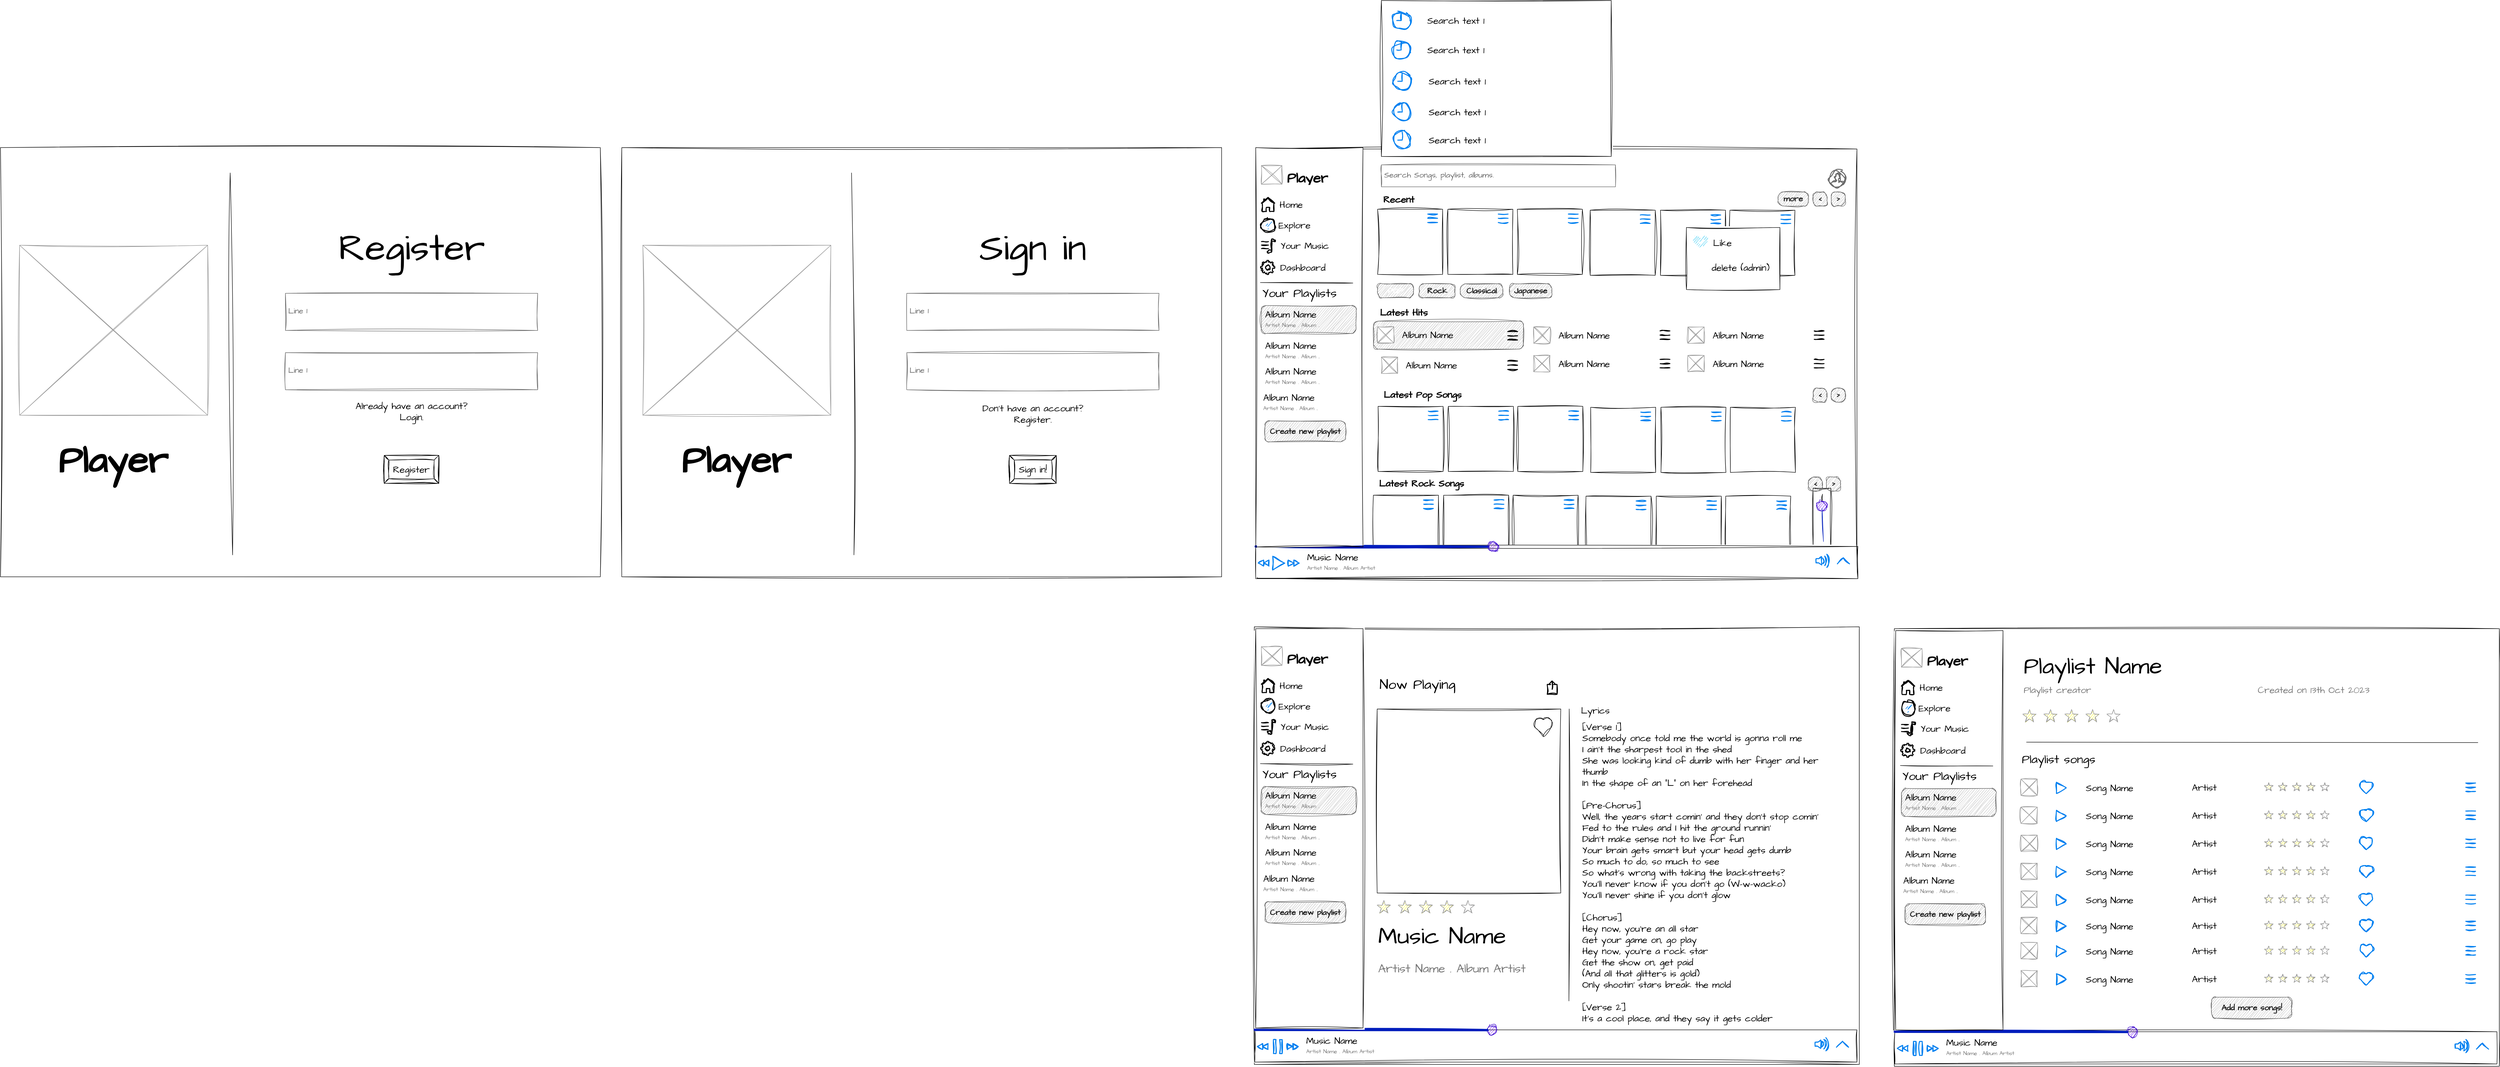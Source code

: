 <mxfile version="22.0.4" type="device">
  <diagram name="Page-1" id="6B7GAKdxPubd_ndvf2yl">
    <mxGraphModel dx="4740" dy="1272" grid="0" gridSize="10" guides="1" tooltips="1" connect="1" arrows="1" fold="1" page="0" pageScale="1" pageWidth="850" pageHeight="1100" background="none" math="0" shadow="0">
      <root>
        <mxCell id="0" />
        <mxCell id="1" parent="0" />
        <mxCell id="RxqCoGF4wqquJvFdcHFf-240" value="" style="rounded=0;whiteSpace=wrap;html=1;hachureGap=4;fontFamily=Architects Daughter;fontSource=https%3A%2F%2Ffonts.googleapis.com%2Fcss%3Ffamily%3DArchitects%2BDaughter;fontSize=20;sketch=1;curveFitting=1;jiggle=2;movable=0;resizable=0;rotatable=0;deletable=0;editable=0;locked=1;connectable=0;" parent="1" vertex="1">
          <mxGeometry x="-376" y="39" width="1284" height="919" as="geometry" />
        </mxCell>
        <mxCell id="RxqCoGF4wqquJvFdcHFf-13" value="" style="html=1;verticalLabelPosition=bottom;align=center;labelBackgroundColor=#ffffff;verticalAlign=top;strokeWidth=2;strokeColor=#6b6b6b;shadow=0;dashed=0;shape=mxgraph.ios7.icons.user;hachureGap=4;fontFamily=Architects Daughter;fontSource=https%3A%2F%2Ffonts.googleapis.com%2Fcss%3Ffamily%3DArchitects%2BDaughter;fontSize=20;sketch=1;curveFitting=1;jiggle=2;rounded=0;" parent="1" vertex="1">
          <mxGeometry x="848.9" y="85" width="35" height="35" as="geometry" />
        </mxCell>
        <mxCell id="RxqCoGF4wqquJvFdcHFf-16" value="" style="rounded=0;whiteSpace=wrap;html=1;hachureGap=4;fontFamily=Architects Daughter;fontSource=https%3A%2F%2Ffonts.googleapis.com%2Fcss%3Ffamily%3DArchitects%2BDaughter;fontSize=20;sketch=1;curveFitting=1;jiggle=2;gradientColor=none;gradientDirection=radial;fillStyle=auto;" parent="1" vertex="1">
          <mxGeometry x="-118.1" y="168" width="139.15" height="139.5" as="geometry" />
        </mxCell>
        <mxCell id="RxqCoGF4wqquJvFdcHFf-32" value="&lt;font color=&quot;#ffffff&quot;&gt;POP&lt;/font&gt;" style="strokeWidth=1;shadow=0;dashed=0;align=center;html=1;shape=mxgraph.mockup.buttons.button;strokeColor=#666666;fontColor=#212121;mainText=;buttonStyle=round;fontSize=17;fontStyle=1;fillColor=#B3B3B3;whiteSpace=wrap;hachureGap=4;fontFamily=Architects Daughter;fontSource=https%3A%2F%2Ffonts.googleapis.com%2Fcss%3Ffamily%3DArchitects%2BDaughter;sketch=1;curveFitting=1;jiggle=2;rounded=0;" parent="1" vertex="1">
          <mxGeometry x="-118.1" y="327.5" width="77" height="30" as="geometry" />
        </mxCell>
        <mxCell id="RxqCoGF4wqquJvFdcHFf-33" value="Rock" style="strokeWidth=1;shadow=0;dashed=0;align=center;html=1;shape=mxgraph.mockup.buttons.button;strokeColor=#666666;fontColor=#212121;mainText=;buttonStyle=round;fontSize=17;fontStyle=1;fillColor=#B3B3B3;whiteSpace=wrap;hachureGap=4;fontFamily=Architects Daughter;fontSource=https%3A%2F%2Ffonts.googleapis.com%2Fcss%3Ffamily%3DArchitects%2BDaughter;sketch=1;curveFitting=1;jiggle=2;rounded=0;" parent="1" vertex="1">
          <mxGeometry x="-29.35" y="327.5" width="77" height="30" as="geometry" />
        </mxCell>
        <mxCell id="RxqCoGF4wqquJvFdcHFf-34" value="Classical" style="strokeWidth=1;shadow=0;dashed=0;align=center;html=1;shape=mxgraph.mockup.buttons.button;strokeColor=#666666;fontColor=#212121;mainText=;buttonStyle=round;fontSize=17;fontStyle=1;fillColor=#B3B3B3;whiteSpace=wrap;hachureGap=4;fontFamily=Architects Daughter;fontSource=https%3A%2F%2Ffonts.googleapis.com%2Fcss%3Ffamily%3DArchitects%2BDaughter;sketch=1;curveFitting=1;jiggle=2;rounded=0;" parent="1" vertex="1">
          <mxGeometry x="58.9" y="327.5" width="91" height="30" as="geometry" />
        </mxCell>
        <mxCell id="RxqCoGF4wqquJvFdcHFf-36" value="&lt;h1 style=&quot;font-size: 20px;&quot;&gt;Latest Hits&lt;/h1&gt;" style="text;html=1;strokeColor=none;fillColor=none;spacing=5;spacingTop=-20;whiteSpace=wrap;overflow=hidden;rounded=0;fontSize=30;fontFamily=Architects Daughter;sketch=1;curveFitting=1;jiggle=2;" parent="1" vertex="1">
          <mxGeometry x="-118.1" y="374.5" width="112" height="26" as="geometry" />
        </mxCell>
        <mxCell id="RxqCoGF4wqquJvFdcHFf-40" value="" style="rounded=0;whiteSpace=wrap;html=1;hachureGap=4;fontFamily=Architects Daughter;fontSource=https%3A%2F%2Ffonts.googleapis.com%2Fcss%3Ffamily%3DArchitects%2BDaughter;fontSize=20;sketch=1;curveFitting=1;jiggle=2;" parent="1" vertex="1">
          <mxGeometry x="32.3" y="168" width="139.15" height="139.5" as="geometry" />
        </mxCell>
        <mxCell id="RxqCoGF4wqquJvFdcHFf-82" value="" style="rounded=0;whiteSpace=wrap;html=1;hachureGap=4;fontFamily=Architects Daughter;fontSource=https%3A%2F%2Ffonts.googleapis.com%2Fcss%3Ffamily%3DArchitects%2BDaughter;fontSize=20;sketch=1;curveFitting=1;jiggle=2;" parent="1" vertex="1">
          <mxGeometry x="181" y="168" width="139.15" height="139.5" as="geometry" />
        </mxCell>
        <mxCell id="RxqCoGF4wqquJvFdcHFf-84" value="&amp;gt;" style="strokeWidth=1;shadow=0;dashed=0;align=center;html=1;shape=mxgraph.mockup.buttons.button;strokeColor=#666666;fontColor=#212121;mainText=;buttonStyle=round;fontSize=17;fontStyle=1;fillColor=#B3B3B3;whiteSpace=wrap;hachureGap=4;fontFamily=Architects Daughter;fontSource=https%3A%2F%2Ffonts.googleapis.com%2Fcss%3Ffamily%3DArchitects%2BDaughter;sketch=1;curveFitting=1;jiggle=2;rounded=0;" parent="1" vertex="1">
          <mxGeometry x="853" y="131" width="30" height="30" as="geometry" />
        </mxCell>
        <mxCell id="RxqCoGF4wqquJvFdcHFf-85" value="&amp;lt;" style="strokeWidth=1;shadow=0;dashed=0;align=center;html=1;shape=mxgraph.mockup.buttons.button;strokeColor=#666666;fontColor=#212121;mainText=;buttonStyle=round;fontSize=17;fontStyle=1;fillColor=#B3B3B3;whiteSpace=wrap;hachureGap=4;fontFamily=Architects Daughter;fontSource=https%3A%2F%2Ffonts.googleapis.com%2Fcss%3Ffamily%3DArchitects%2BDaughter;sketch=1;curveFitting=1;jiggle=2;rounded=0;" parent="1" vertex="1">
          <mxGeometry x="814" y="131" width="30" height="30" as="geometry" />
        </mxCell>
        <mxCell id="RxqCoGF4wqquJvFdcHFf-39" value="&lt;h1 style=&quot;font-size: 20px;&quot;&gt;Recent&lt;/h1&gt;" style="text;html=1;strokeColor=none;fillColor=none;spacing=5;spacingTop=-20;whiteSpace=wrap;overflow=hidden;rounded=0;fontSize=30;fontFamily=Architects Daughter;sketch=1;curveFitting=1;jiggle=2;" parent="1" vertex="1">
          <mxGeometry x="-111.1" y="133" width="112" height="26" as="geometry" />
        </mxCell>
        <mxCell id="RxqCoGF4wqquJvFdcHFf-171" value="" style="rounded=0;whiteSpace=wrap;html=1;sketch=1;hachureGap=4;jiggle=2;curveFitting=1;fontFamily=Architects Daughter;fontSource=https%3A%2F%2Ffonts.googleapis.com%2Fcss%3Ffamily%3DArchitects%2BDaughter;fontSize=20;" parent="1" vertex="1">
          <mxGeometry x="814" y="765" width="38" height="133" as="geometry" />
        </mxCell>
        <mxCell id="RxqCoGF4wqquJvFdcHFf-172" value="" style="endArrow=none;html=1;rounded=0;sketch=1;hachureGap=4;jiggle=2;curveFitting=1;fontFamily=Architects Daughter;fontSource=https%3A%2F%2Ffonts.googleapis.com%2Fcss%3Ffamily%3DArchitects%2BDaughter;fontSize=16;" parent="1" source="RxqCoGF4wqquJvFdcHFf-173" edge="1">
          <mxGeometry width="50" height="50" relative="1" as="geometry">
            <mxPoint x="836.35" y="884.5" as="sourcePoint" />
            <mxPoint x="834.35" y="778" as="targetPoint" />
          </mxGeometry>
        </mxCell>
        <mxCell id="RxqCoGF4wqquJvFdcHFf-173" value="" style="ellipse;whiteSpace=wrap;html=1;sketch=1;hachureGap=4;jiggle=2;curveFitting=1;fontFamily=Architects Daughter;fontSource=https%3A%2F%2Ffonts.googleapis.com%2Fcss%3Ffamily%3DArchitects%2BDaughter;fontSize=20;fillColor=#6a00ff;fontColor=#ffffff;strokeColor=#3700CC;" parent="1" vertex="1">
          <mxGeometry x="822.5" y="792.5" width="21" height="21" as="geometry" />
        </mxCell>
        <mxCell id="RxqCoGF4wqquJvFdcHFf-175" value="" style="endArrow=none;html=1;rounded=0;sketch=1;hachureGap=4;jiggle=2;curveFitting=1;fontFamily=Architects Daughter;fontSource=https%3A%2F%2Ffonts.googleapis.com%2Fcss%3Ffamily%3DArchitects%2BDaughter;fontSize=16;fillColor=#0050ef;strokeColor=#001DBC;" parent="1" edge="1">
          <mxGeometry width="50" height="50" relative="1" as="geometry">
            <mxPoint x="836.35" y="879.5" as="sourcePoint" />
            <mxPoint x="833.35" y="808.5" as="targetPoint" />
          </mxGeometry>
        </mxCell>
        <mxCell id="RxqCoGF4wqquJvFdcHFf-176" value="Japanese" style="strokeWidth=1;shadow=0;dashed=0;align=center;html=1;shape=mxgraph.mockup.buttons.button;strokeColor=#666666;fontColor=#212121;mainText=;buttonStyle=round;fontSize=17;fontStyle=1;fillColor=#B3B3B3;whiteSpace=wrap;hachureGap=4;fontFamily=Architects Daughter;fontSource=https%3A%2F%2Ffonts.googleapis.com%2Fcss%3Ffamily%3DArchitects%2BDaughter;sketch=1;curveFitting=1;jiggle=2;rounded=0;" parent="1" vertex="1">
          <mxGeometry x="164" y="327.5" width="91" height="30" as="geometry" />
        </mxCell>
        <mxCell id="RxqCoGF4wqquJvFdcHFf-179" value="" style="rounded=0;whiteSpace=wrap;html=1;sketch=1;hachureGap=4;jiggle=2;curveFitting=1;fontFamily=Architects Daughter;fontSource=https%3A%2F%2Ffonts.googleapis.com%2Fcss%3Ffamily%3DArchitects%2BDaughter;fontSize=20;movable=1;resizable=1;rotatable=1;deletable=1;editable=1;locked=0;connectable=1;" parent="1" vertex="1">
          <mxGeometry x="-110" y="-279" width="492" height="334" as="geometry" />
        </mxCell>
        <mxCell id="RxqCoGF4wqquJvFdcHFf-181" value="" style="html=1;verticalLabelPosition=bottom;align=center;labelBackgroundColor=#ffffff;verticalAlign=top;strokeWidth=2;strokeColor=#0080F0;shadow=0;dashed=0;shape=mxgraph.ios7.icons.clock;sketch=1;hachureGap=4;jiggle=2;curveFitting=1;fontFamily=Architects Daughter;fontSource=https%3A%2F%2Ffonts.googleapis.com%2Fcss%3Ffamily%3DArchitects%2BDaughter;fontSize=20;" parent="1" vertex="1">
          <mxGeometry x="-84.5" y="1" width="38" height="38" as="geometry" />
        </mxCell>
        <mxCell id="RxqCoGF4wqquJvFdcHFf-182" value="Search text 1" style="text;html=1;strokeColor=none;fillColor=none;align=center;verticalAlign=middle;whiteSpace=wrap;rounded=0;fontSize=20;fontFamily=Architects Daughter;" parent="1" vertex="1">
          <mxGeometry x="-28.4" y="5" width="161" height="30" as="geometry" />
        </mxCell>
        <mxCell id="RxqCoGF4wqquJvFdcHFf-183" value="" style="html=1;verticalLabelPosition=bottom;align=center;labelBackgroundColor=#ffffff;verticalAlign=top;strokeWidth=2;strokeColor=#0080F0;shadow=0;dashed=0;shape=mxgraph.ios7.icons.clock;sketch=1;hachureGap=4;jiggle=2;curveFitting=1;fontFamily=Architects Daughter;fontSource=https%3A%2F%2Ffonts.googleapis.com%2Fcss%3Ffamily%3DArchitects%2BDaughter;fontSize=20;" parent="1" vertex="1">
          <mxGeometry x="-84.5" y="-59" width="38" height="38" as="geometry" />
        </mxCell>
        <mxCell id="RxqCoGF4wqquJvFdcHFf-184" value="Search text 1" style="text;html=1;strokeColor=none;fillColor=none;align=center;verticalAlign=middle;whiteSpace=wrap;rounded=0;fontSize=20;fontFamily=Architects Daughter;" parent="1" vertex="1">
          <mxGeometry x="-28.4" y="-55" width="161" height="30" as="geometry" />
        </mxCell>
        <mxCell id="RxqCoGF4wqquJvFdcHFf-185" value="" style="html=1;verticalLabelPosition=bottom;align=center;labelBackgroundColor=#ffffff;verticalAlign=top;strokeWidth=2;strokeColor=#0080F0;shadow=0;dashed=0;shape=mxgraph.ios7.icons.clock;sketch=1;hachureGap=4;jiggle=2;curveFitting=1;fontFamily=Architects Daughter;fontSource=https%3A%2F%2Ffonts.googleapis.com%2Fcss%3Ffamily%3DArchitects%2BDaughter;fontSize=20;" parent="1" vertex="1">
          <mxGeometry x="-84.5" y="-125" width="38" height="38" as="geometry" />
        </mxCell>
        <mxCell id="RxqCoGF4wqquJvFdcHFf-186" value="Search text 1" style="text;html=1;strokeColor=none;fillColor=none;align=center;verticalAlign=middle;whiteSpace=wrap;rounded=0;fontSize=20;fontFamily=Architects Daughter;" parent="1" vertex="1">
          <mxGeometry x="-28.4" y="-121" width="161" height="30" as="geometry" />
        </mxCell>
        <mxCell id="RxqCoGF4wqquJvFdcHFf-187" value="" style="html=1;verticalLabelPosition=bottom;align=center;labelBackgroundColor=#ffffff;verticalAlign=top;strokeWidth=2;strokeColor=#0080F0;shadow=0;dashed=0;shape=mxgraph.ios7.icons.clock;sketch=1;hachureGap=4;jiggle=2;curveFitting=1;fontFamily=Architects Daughter;fontSource=https%3A%2F%2Ffonts.googleapis.com%2Fcss%3Ffamily%3DArchitects%2BDaughter;fontSize=20;" parent="1" vertex="1">
          <mxGeometry x="-86.62" y="-192" width="38" height="38" as="geometry" />
        </mxCell>
        <mxCell id="RxqCoGF4wqquJvFdcHFf-188" value="Search text 1" style="text;html=1;strokeColor=none;fillColor=none;align=center;verticalAlign=middle;whiteSpace=wrap;rounded=0;fontSize=20;fontFamily=Architects Daughter;" parent="1" vertex="1">
          <mxGeometry x="-30.52" y="-188" width="161" height="30" as="geometry" />
        </mxCell>
        <mxCell id="RxqCoGF4wqquJvFdcHFf-189" value="" style="html=1;verticalLabelPosition=bottom;align=center;labelBackgroundColor=#ffffff;verticalAlign=top;strokeWidth=2;strokeColor=#0080F0;shadow=0;dashed=0;shape=mxgraph.ios7.icons.clock;sketch=1;hachureGap=4;jiggle=2;curveFitting=1;fontFamily=Architects Daughter;fontSource=https%3A%2F%2Ffonts.googleapis.com%2Fcss%3Ffamily%3DArchitects%2BDaughter;fontSize=20;" parent="1" vertex="1">
          <mxGeometry x="-86.62" y="-255" width="38" height="38" as="geometry" />
        </mxCell>
        <mxCell id="RxqCoGF4wqquJvFdcHFf-190" value="Search text 1" style="text;html=1;strokeColor=none;fillColor=none;align=center;verticalAlign=middle;whiteSpace=wrap;rounded=0;fontSize=20;fontFamily=Architects Daughter;" parent="1" vertex="1">
          <mxGeometry x="-30.52" y="-251" width="161" height="30" as="geometry" />
        </mxCell>
        <mxCell id="RxqCoGF4wqquJvFdcHFf-191" value="" style="html=1;verticalLabelPosition=bottom;align=center;labelBackgroundColor=#ffffff;verticalAlign=top;strokeWidth=2;strokeColor=#0080F0;shadow=0;dashed=0;shape=mxgraph.ios7.icons.most_viewed;pointerEvents=1;sketch=1;hachureGap=4;jiggle=2;curveFitting=1;fontFamily=Architects Daughter;fontSource=https%3A%2F%2Ffonts.googleapis.com%2Fcss%3Ffamily%3DArchitects%2BDaughter;fontSize=20;" parent="1" vertex="1">
          <mxGeometry x="-18" y="176" width="28.2" height="22.8" as="geometry" />
        </mxCell>
        <mxCell id="RxqCoGF4wqquJvFdcHFf-192" value="" style="html=1;verticalLabelPosition=bottom;align=center;labelBackgroundColor=#ffffff;verticalAlign=top;strokeWidth=2;strokeColor=#0080F0;shadow=0;dashed=0;shape=mxgraph.ios7.icons.most_viewed;pointerEvents=1;sketch=1;hachureGap=4;jiggle=2;curveFitting=1;fontFamily=Architects Daughter;fontSource=https%3A%2F%2Ffonts.googleapis.com%2Fcss%3Ffamily%3DArchitects%2BDaughter;fontSize=20;" parent="1" vertex="1">
          <mxGeometry x="133" y="176" width="28.2" height="22.8" as="geometry" />
        </mxCell>
        <mxCell id="RxqCoGF4wqquJvFdcHFf-193" value="" style="html=1;verticalLabelPosition=bottom;align=center;labelBackgroundColor=#ffffff;verticalAlign=top;strokeWidth=2;strokeColor=#0080F0;shadow=0;dashed=0;shape=mxgraph.ios7.icons.most_viewed;pointerEvents=1;sketch=1;hachureGap=4;jiggle=2;curveFitting=1;fontFamily=Architects Daughter;fontSource=https%3A%2F%2Ffonts.googleapis.com%2Fcss%3Ffamily%3DArchitects%2BDaughter;fontSize=20;" parent="1" vertex="1">
          <mxGeometry x="283" y="176" width="28.2" height="22.8" as="geometry" />
        </mxCell>
        <mxCell id="RxqCoGF4wqquJvFdcHFf-194" value="" style="rounded=0;whiteSpace=wrap;html=1;hachureGap=4;fontFamily=Architects Daughter;fontSource=https%3A%2F%2Ffonts.googleapis.com%2Fcss%3Ffamily%3DArchitects%2BDaughter;fontSize=20;sketch=1;curveFitting=1;jiggle=2;" parent="1" vertex="1">
          <mxGeometry x="337" y="170" width="139.15" height="139.5" as="geometry" />
        </mxCell>
        <mxCell id="RxqCoGF4wqquJvFdcHFf-195" value="" style="rounded=0;whiteSpace=wrap;html=1;hachureGap=4;fontFamily=Architects Daughter;fontSource=https%3A%2F%2Ffonts.googleapis.com%2Fcss%3Ffamily%3DArchitects%2BDaughter;fontSize=20;sketch=1;curveFitting=1;jiggle=2;" parent="1" vertex="1">
          <mxGeometry x="487.4" y="170" width="139.15" height="139.5" as="geometry" />
        </mxCell>
        <mxCell id="RxqCoGF4wqquJvFdcHFf-196" value="" style="rounded=0;whiteSpace=wrap;html=1;hachureGap=4;fontFamily=Architects Daughter;fontSource=https%3A%2F%2Ffonts.googleapis.com%2Fcss%3Ffamily%3DArchitects%2BDaughter;fontSize=20;sketch=1;curveFitting=1;jiggle=2;" parent="1" vertex="1">
          <mxGeometry x="636.1" y="170" width="139.15" height="139.5" as="geometry" />
        </mxCell>
        <mxCell id="RxqCoGF4wqquJvFdcHFf-197" value="" style="html=1;verticalLabelPosition=bottom;align=center;labelBackgroundColor=#ffffff;verticalAlign=top;strokeWidth=2;strokeColor=#0080F0;shadow=0;dashed=0;shape=mxgraph.ios7.icons.most_viewed;pointerEvents=1;sketch=1;hachureGap=4;jiggle=2;curveFitting=1;fontFamily=Architects Daughter;fontSource=https%3A%2F%2Ffonts.googleapis.com%2Fcss%3Ffamily%3DArchitects%2BDaughter;fontSize=20;" parent="1" vertex="1">
          <mxGeometry x="437.1" y="178" width="28.2" height="22.8" as="geometry" />
        </mxCell>
        <mxCell id="RxqCoGF4wqquJvFdcHFf-198" value="" style="html=1;verticalLabelPosition=bottom;align=center;labelBackgroundColor=#ffffff;verticalAlign=top;strokeWidth=2;strokeColor=#0080F0;shadow=0;dashed=0;shape=mxgraph.ios7.icons.most_viewed;pointerEvents=1;sketch=1;hachureGap=4;jiggle=2;curveFitting=1;fontFamily=Architects Daughter;fontSource=https%3A%2F%2Ffonts.googleapis.com%2Fcss%3Ffamily%3DArchitects%2BDaughter;fontSize=20;" parent="1" vertex="1">
          <mxGeometry x="588.1" y="178" width="28.2" height="22.8" as="geometry" />
        </mxCell>
        <mxCell id="RxqCoGF4wqquJvFdcHFf-199" value="" style="html=1;verticalLabelPosition=bottom;align=center;labelBackgroundColor=#ffffff;verticalAlign=top;strokeWidth=2;strokeColor=#0080F0;shadow=0;dashed=0;shape=mxgraph.ios7.icons.most_viewed;pointerEvents=1;sketch=1;hachureGap=4;jiggle=2;curveFitting=1;fontFamily=Architects Daughter;fontSource=https%3A%2F%2Ffonts.googleapis.com%2Fcss%3Ffamily%3DArchitects%2BDaughter;fontSize=20;" parent="1" vertex="1">
          <mxGeometry x="738.1" y="178" width="28.2" height="22.8" as="geometry" />
        </mxCell>
        <mxCell id="RxqCoGF4wqquJvFdcHFf-200" value="Search Songs, playlist, albums." style="strokeWidth=1;shadow=0;dashed=0;align=center;html=1;shape=mxgraph.mockup.text.textBox;fontColor=#666666;align=left;fontSize=17;spacingLeft=4;spacingTop=-3;whiteSpace=wrap;strokeColor=#666666;mainText=;sketch=1;hachureGap=4;jiggle=2;curveFitting=1;fontFamily=Architects Daughter;fontSource=https%3A%2F%2Ffonts.googleapis.com%2Fcss%3Ffamily%3DArchitects%2BDaughter;" parent="1" vertex="1">
          <mxGeometry x="-110" y="73" width="501" height="47" as="geometry" />
        </mxCell>
        <mxCell id="RxqCoGF4wqquJvFdcHFf-202" value="" style="strokeWidth=1;shadow=0;dashed=0;align=center;html=1;shape=mxgraph.mockup.buttons.button;strokeColor=#666666;fontColor=#212121;mainText=;buttonStyle=round;fontSize=17;fontStyle=1;fillColor=#B3B3B3;whiteSpace=wrap;hachureGap=4;fontFamily=Architects Daughter;fontSource=https%3A%2F%2Ffonts.googleapis.com%2Fcss%3Ffamily%3DArchitects%2BDaughter;sketch=1;curveFitting=1;jiggle=2;rounded=0;" parent="1" vertex="1">
          <mxGeometry x="-127.1" y="407.5" width="321.1" height="60" as="geometry" />
        </mxCell>
        <mxCell id="RxqCoGF4wqquJvFdcHFf-21" value="Album Name" style="text;html=1;strokeColor=none;fillColor=none;align=left;verticalAlign=middle;whiteSpace=wrap;rounded=0;fontSize=20;fontFamily=Architects Daughter;sketch=1;curveFitting=1;jiggle=2;" parent="1" vertex="1">
          <mxGeometry x="-67.6" y="422" width="145.5" height="30" as="geometry" />
        </mxCell>
        <mxCell id="RxqCoGF4wqquJvFdcHFf-23" value="" style="verticalLabelPosition=bottom;shadow=0;dashed=0;align=center;html=1;verticalAlign=top;strokeWidth=1;shape=mxgraph.mockup.graphics.simpleIcon;strokeColor=#999999;hachureGap=4;fontFamily=Architects Daughter;fontSource=https%3A%2F%2Ffonts.googleapis.com%2Fcss%3Ffamily%3DArchitects%2BDaughter;fontSize=20;sketch=1;curveFitting=1;jiggle=2;rounded=0;" parent="1" vertex="1">
          <mxGeometry x="-118.1" y="419.5" width="35" height="35" as="geometry" />
        </mxCell>
        <mxCell id="RxqCoGF4wqquJvFdcHFf-219" value="" style="html=1;verticalLabelPosition=bottom;align=center;labelBackgroundColor=default;verticalAlign=top;strokeWidth=2;strokeColor=default;shadow=0;dashed=0;shape=mxgraph.ios7.icons.most_viewed;pointerEvents=1;sketch=1;hachureGap=4;jiggle=2;curveFitting=1;fontFamily=Architects Daughter;fontSource=https%3A%2F%2Ffonts.googleapis.com%2Fcss%3Ffamily%3DArchitects%2BDaughter;fontSize=20;fontColor=default;" parent="1" vertex="1">
          <mxGeometry x="153.25" y="427.5" width="28.2" height="22.8" as="geometry" />
        </mxCell>
        <mxCell id="RxqCoGF4wqquJvFdcHFf-221" value="" style="group" parent="1" vertex="1" connectable="0">
          <mxGeometry x="216.0" y="481" width="291.55" height="35" as="geometry" />
        </mxCell>
        <mxCell id="RxqCoGF4wqquJvFdcHFf-24" value="" style="verticalLabelPosition=bottom;shadow=0;dashed=0;align=center;html=1;verticalAlign=top;strokeWidth=1;shape=mxgraph.mockup.graphics.simpleIcon;strokeColor=#999999;hachureGap=4;fontFamily=Architects Daughter;fontSource=https%3A%2F%2Ffonts.googleapis.com%2Fcss%3Ffamily%3DArchitects%2BDaughter;fontSize=20;sketch=1;curveFitting=1;jiggle=2;rounded=0;" parent="RxqCoGF4wqquJvFdcHFf-221" vertex="1">
          <mxGeometry width="35" height="35" as="geometry" />
        </mxCell>
        <mxCell id="RxqCoGF4wqquJvFdcHFf-25" value="Album Name" style="text;html=1;strokeColor=none;fillColor=none;align=left;verticalAlign=middle;whiteSpace=wrap;rounded=0;fontSize=20;fontFamily=Architects Daughter;sketch=1;curveFitting=1;jiggle=2;" parent="RxqCoGF4wqquJvFdcHFf-221" vertex="1">
          <mxGeometry x="50.5" y="2.5" width="145.5" height="30" as="geometry" />
        </mxCell>
        <mxCell id="RxqCoGF4wqquJvFdcHFf-220" value="" style="html=1;verticalLabelPosition=bottom;align=center;labelBackgroundColor=default;verticalAlign=top;strokeWidth=2;strokeColor=default;shadow=0;dashed=0;shape=mxgraph.ios7.icons.most_viewed;pointerEvents=1;sketch=1;hachureGap=4;jiggle=2;curveFitting=1;fontFamily=Architects Daughter;fontSource=https%3A%2F%2Ffonts.googleapis.com%2Fcss%3Ffamily%3DArchitects%2BDaughter;fontSize=20;fontColor=default;" parent="RxqCoGF4wqquJvFdcHFf-221" vertex="1">
          <mxGeometry x="263.35" y="6.1" width="28.2" height="22.8" as="geometry" />
        </mxCell>
        <mxCell id="RxqCoGF4wqquJvFdcHFf-222" value="" style="group" parent="1" vertex="1" connectable="0">
          <mxGeometry x="-110.1" y="484.5" width="291.55" height="35" as="geometry" />
        </mxCell>
        <mxCell id="RxqCoGF4wqquJvFdcHFf-223" value="" style="verticalLabelPosition=bottom;shadow=0;dashed=0;align=center;html=1;verticalAlign=top;strokeWidth=1;shape=mxgraph.mockup.graphics.simpleIcon;strokeColor=#999999;hachureGap=4;fontFamily=Architects Daughter;fontSource=https%3A%2F%2Ffonts.googleapis.com%2Fcss%3Ffamily%3DArchitects%2BDaughter;fontSize=20;sketch=1;curveFitting=1;jiggle=2;rounded=0;" parent="RxqCoGF4wqquJvFdcHFf-222" vertex="1">
          <mxGeometry width="35" height="35" as="geometry" />
        </mxCell>
        <mxCell id="RxqCoGF4wqquJvFdcHFf-224" value="Album Name" style="text;html=1;strokeColor=none;fillColor=none;align=left;verticalAlign=middle;whiteSpace=wrap;rounded=0;fontSize=20;fontFamily=Architects Daughter;sketch=1;curveFitting=1;jiggle=2;" parent="RxqCoGF4wqquJvFdcHFf-222" vertex="1">
          <mxGeometry x="50.5" y="2.5" width="145.5" height="30" as="geometry" />
        </mxCell>
        <mxCell id="RxqCoGF4wqquJvFdcHFf-225" value="" style="html=1;verticalLabelPosition=bottom;align=center;labelBackgroundColor=default;verticalAlign=top;strokeWidth=2;strokeColor=default;shadow=0;dashed=0;shape=mxgraph.ios7.icons.most_viewed;pointerEvents=1;sketch=1;hachureGap=4;jiggle=2;curveFitting=1;fontFamily=Architects Daughter;fontSource=https%3A%2F%2Ffonts.googleapis.com%2Fcss%3Ffamily%3DArchitects%2BDaughter;fontSize=20;fontColor=default;" parent="RxqCoGF4wqquJvFdcHFf-222" vertex="1">
          <mxGeometry x="263.35" y="6.1" width="28.2" height="22.8" as="geometry" />
        </mxCell>
        <mxCell id="RxqCoGF4wqquJvFdcHFf-228" value="" style="group" parent="1" vertex="1" connectable="0">
          <mxGeometry x="216.0" y="420" width="291.55" height="35" as="geometry" />
        </mxCell>
        <mxCell id="RxqCoGF4wqquJvFdcHFf-229" value="" style="verticalLabelPosition=bottom;shadow=0;dashed=0;align=center;html=1;verticalAlign=top;strokeWidth=1;shape=mxgraph.mockup.graphics.simpleIcon;strokeColor=#999999;hachureGap=4;fontFamily=Architects Daughter;fontSource=https%3A%2F%2Ffonts.googleapis.com%2Fcss%3Ffamily%3DArchitects%2BDaughter;fontSize=20;sketch=1;curveFitting=1;jiggle=2;rounded=0;" parent="RxqCoGF4wqquJvFdcHFf-228" vertex="1">
          <mxGeometry width="35" height="35" as="geometry" />
        </mxCell>
        <mxCell id="RxqCoGF4wqquJvFdcHFf-230" value="Album Name" style="text;html=1;strokeColor=none;fillColor=none;align=left;verticalAlign=middle;whiteSpace=wrap;rounded=0;fontSize=20;fontFamily=Architects Daughter;sketch=1;curveFitting=1;jiggle=2;" parent="RxqCoGF4wqquJvFdcHFf-228" vertex="1">
          <mxGeometry x="50.5" y="2.5" width="145.5" height="30" as="geometry" />
        </mxCell>
        <mxCell id="RxqCoGF4wqquJvFdcHFf-231" value="" style="html=1;verticalLabelPosition=bottom;align=center;labelBackgroundColor=default;verticalAlign=top;strokeWidth=2;strokeColor=default;shadow=0;dashed=0;shape=mxgraph.ios7.icons.most_viewed;pointerEvents=1;sketch=1;hachureGap=4;jiggle=2;curveFitting=1;fontFamily=Architects Daughter;fontSource=https%3A%2F%2Ffonts.googleapis.com%2Fcss%3Ffamily%3DArchitects%2BDaughter;fontSize=20;fontColor=default;" parent="RxqCoGF4wqquJvFdcHFf-228" vertex="1">
          <mxGeometry x="263.35" y="6.1" width="28.2" height="22.8" as="geometry" />
        </mxCell>
        <mxCell id="RxqCoGF4wqquJvFdcHFf-232" value="" style="group" parent="1" vertex="1" connectable="0">
          <mxGeometry x="546" y="481" width="291.55" height="35" as="geometry" />
        </mxCell>
        <mxCell id="RxqCoGF4wqquJvFdcHFf-233" value="" style="verticalLabelPosition=bottom;shadow=0;dashed=0;align=center;html=1;verticalAlign=top;strokeWidth=1;shape=mxgraph.mockup.graphics.simpleIcon;strokeColor=#999999;hachureGap=4;fontFamily=Architects Daughter;fontSource=https%3A%2F%2Ffonts.googleapis.com%2Fcss%3Ffamily%3DArchitects%2BDaughter;fontSize=20;sketch=1;curveFitting=1;jiggle=2;rounded=0;" parent="RxqCoGF4wqquJvFdcHFf-232" vertex="1">
          <mxGeometry width="35" height="35" as="geometry" />
        </mxCell>
        <mxCell id="RxqCoGF4wqquJvFdcHFf-234" value="Album Name" style="text;html=1;strokeColor=none;fillColor=none;align=left;verticalAlign=middle;whiteSpace=wrap;rounded=0;fontSize=20;fontFamily=Architects Daughter;sketch=1;curveFitting=1;jiggle=2;" parent="RxqCoGF4wqquJvFdcHFf-232" vertex="1">
          <mxGeometry x="50.5" y="2.5" width="145.5" height="30" as="geometry" />
        </mxCell>
        <mxCell id="RxqCoGF4wqquJvFdcHFf-235" value="" style="html=1;verticalLabelPosition=bottom;align=center;labelBackgroundColor=default;verticalAlign=top;strokeWidth=2;strokeColor=default;shadow=0;dashed=0;shape=mxgraph.ios7.icons.most_viewed;pointerEvents=1;sketch=1;hachureGap=4;jiggle=2;curveFitting=1;fontFamily=Architects Daughter;fontSource=https%3A%2F%2Ffonts.googleapis.com%2Fcss%3Ffamily%3DArchitects%2BDaughter;fontSize=20;fontColor=default;" parent="RxqCoGF4wqquJvFdcHFf-232" vertex="1">
          <mxGeometry x="263.35" y="6.1" width="28.2" height="22.8" as="geometry" />
        </mxCell>
        <mxCell id="RxqCoGF4wqquJvFdcHFf-236" value="" style="group" parent="1" vertex="1" connectable="0">
          <mxGeometry x="546" y="420" width="291.55" height="35" as="geometry" />
        </mxCell>
        <mxCell id="RxqCoGF4wqquJvFdcHFf-237" value="" style="verticalLabelPosition=bottom;shadow=0;dashed=0;align=center;html=1;verticalAlign=top;strokeWidth=1;shape=mxgraph.mockup.graphics.simpleIcon;strokeColor=#999999;hachureGap=4;fontFamily=Architects Daughter;fontSource=https%3A%2F%2Ffonts.googleapis.com%2Fcss%3Ffamily%3DArchitects%2BDaughter;fontSize=20;sketch=1;curveFitting=1;jiggle=2;rounded=0;" parent="RxqCoGF4wqquJvFdcHFf-236" vertex="1">
          <mxGeometry width="35" height="35" as="geometry" />
        </mxCell>
        <mxCell id="RxqCoGF4wqquJvFdcHFf-238" value="Album Name" style="text;html=1;strokeColor=none;fillColor=none;align=left;verticalAlign=middle;whiteSpace=wrap;rounded=0;fontSize=20;fontFamily=Architects Daughter;sketch=1;curveFitting=1;jiggle=2;" parent="RxqCoGF4wqquJvFdcHFf-236" vertex="1">
          <mxGeometry x="50.5" y="2.5" width="145.5" height="30" as="geometry" />
        </mxCell>
        <mxCell id="RxqCoGF4wqquJvFdcHFf-239" value="" style="html=1;verticalLabelPosition=bottom;align=center;labelBackgroundColor=default;verticalAlign=top;strokeWidth=2;strokeColor=default;shadow=0;dashed=0;shape=mxgraph.ios7.icons.most_viewed;pointerEvents=1;sketch=1;hachureGap=4;jiggle=2;curveFitting=1;fontFamily=Architects Daughter;fontSource=https%3A%2F%2Ffonts.googleapis.com%2Fcss%3Ffamily%3DArchitects%2BDaughter;fontSize=20;fontColor=default;" parent="RxqCoGF4wqquJvFdcHFf-236" vertex="1">
          <mxGeometry x="263.35" y="6.1" width="28.2" height="22.8" as="geometry" />
        </mxCell>
        <mxCell id="RxqCoGF4wqquJvFdcHFf-242" value="&lt;h1 style=&quot;font-size: 20px;&quot;&gt;Latest Pop Songs&lt;/h1&gt;" style="text;html=1;strokeColor=none;fillColor=none;spacing=5;spacingTop=-20;whiteSpace=wrap;overflow=hidden;rounded=0;fontSize=30;fontFamily=Architects Daughter;sketch=1;curveFitting=1;jiggle=2;" parent="1" vertex="1">
          <mxGeometry x="-110" y="551" width="190" height="35" as="geometry" />
        </mxCell>
        <mxCell id="RxqCoGF4wqquJvFdcHFf-243" value="" style="rounded=0;whiteSpace=wrap;html=1;hachureGap=4;fontFamily=Architects Daughter;fontSource=https%3A%2F%2Ffonts.googleapis.com%2Fcss%3Ffamily%3DArchitects%2BDaughter;fontSize=20;gradientColor=none;gradientDirection=radial;fillStyle=auto;sketch=1;curveFitting=1;jiggle=2;" parent="1" vertex="1">
          <mxGeometry x="-117.1" y="590" width="139.15" height="139.5" as="geometry" />
        </mxCell>
        <mxCell id="RxqCoGF4wqquJvFdcHFf-244" value="" style="rounded=0;whiteSpace=wrap;html=1;hachureGap=4;fontFamily=Architects Daughter;fontSource=https%3A%2F%2Ffonts.googleapis.com%2Fcss%3Ffamily%3DArchitects%2BDaughter;fontSize=20;sketch=1;curveFitting=1;jiggle=2;" parent="1" vertex="1">
          <mxGeometry x="33.3" y="590" width="139.15" height="139.5" as="geometry" />
        </mxCell>
        <mxCell id="RxqCoGF4wqquJvFdcHFf-245" value="" style="rounded=0;whiteSpace=wrap;html=1;hachureGap=4;fontFamily=Architects Daughter;fontSource=https%3A%2F%2Ffonts.googleapis.com%2Fcss%3Ffamily%3DArchitects%2BDaughter;fontSize=20;sketch=1;curveFitting=1;jiggle=2;" parent="1" vertex="1">
          <mxGeometry x="182" y="590" width="139.15" height="139.5" as="geometry" />
        </mxCell>
        <mxCell id="RxqCoGF4wqquJvFdcHFf-246" value="" style="html=1;verticalLabelPosition=bottom;align=center;labelBackgroundColor=#ffffff;verticalAlign=top;strokeWidth=2;strokeColor=#0080F0;shadow=0;dashed=0;shape=mxgraph.ios7.icons.most_viewed;pointerEvents=1;sketch=1;hachureGap=4;jiggle=2;curveFitting=1;fontFamily=Architects Daughter;fontSource=https%3A%2F%2Ffonts.googleapis.com%2Fcss%3Ffamily%3DArchitects%2BDaughter;fontSize=20;" parent="1" vertex="1">
          <mxGeometry x="-17" y="598" width="28.2" height="22.8" as="geometry" />
        </mxCell>
        <mxCell id="RxqCoGF4wqquJvFdcHFf-247" value="" style="html=1;verticalLabelPosition=bottom;align=center;labelBackgroundColor=#ffffff;verticalAlign=top;strokeWidth=2;strokeColor=#0080F0;shadow=0;dashed=0;shape=mxgraph.ios7.icons.most_viewed;pointerEvents=1;sketch=1;hachureGap=4;jiggle=2;curveFitting=1;fontFamily=Architects Daughter;fontSource=https%3A%2F%2Ffonts.googleapis.com%2Fcss%3Ffamily%3DArchitects%2BDaughter;fontSize=20;" parent="1" vertex="1">
          <mxGeometry x="134" y="598" width="28.2" height="22.8" as="geometry" />
        </mxCell>
        <mxCell id="RxqCoGF4wqquJvFdcHFf-248" value="" style="html=1;verticalLabelPosition=bottom;align=center;labelBackgroundColor=#ffffff;verticalAlign=top;strokeWidth=2;strokeColor=#0080F0;shadow=0;dashed=0;shape=mxgraph.ios7.icons.most_viewed;pointerEvents=1;sketch=1;hachureGap=4;jiggle=2;curveFitting=1;fontFamily=Architects Daughter;fontSource=https%3A%2F%2Ffonts.googleapis.com%2Fcss%3Ffamily%3DArchitects%2BDaughter;fontSize=20;" parent="1" vertex="1">
          <mxGeometry x="284" y="598" width="28.2" height="22.8" as="geometry" />
        </mxCell>
        <mxCell id="RxqCoGF4wqquJvFdcHFf-249" value="" style="rounded=0;whiteSpace=wrap;html=1;hachureGap=4;fontFamily=Architects Daughter;fontSource=https%3A%2F%2Ffonts.googleapis.com%2Fcss%3Ffamily%3DArchitects%2BDaughter;fontSize=20;sketch=1;curveFitting=1;jiggle=2;" parent="1" vertex="1">
          <mxGeometry x="338" y="592" width="139.15" height="139.5" as="geometry" />
        </mxCell>
        <mxCell id="RxqCoGF4wqquJvFdcHFf-250" value="" style="rounded=0;whiteSpace=wrap;html=1;hachureGap=4;fontFamily=Architects Daughter;fontSource=https%3A%2F%2Ffonts.googleapis.com%2Fcss%3Ffamily%3DArchitects%2BDaughter;fontSize=20;sketch=1;curveFitting=1;jiggle=2;" parent="1" vertex="1">
          <mxGeometry x="488.4" y="592" width="139.15" height="139.5" as="geometry" />
        </mxCell>
        <mxCell id="RxqCoGF4wqquJvFdcHFf-251" value="" style="rounded=0;whiteSpace=wrap;html=1;hachureGap=4;fontFamily=Architects Daughter;fontSource=https%3A%2F%2Ffonts.googleapis.com%2Fcss%3Ffamily%3DArchitects%2BDaughter;fontSize=20;sketch=1;curveFitting=1;jiggle=2;" parent="1" vertex="1">
          <mxGeometry x="637.1" y="592" width="139.15" height="139.5" as="geometry" />
        </mxCell>
        <mxCell id="RxqCoGF4wqquJvFdcHFf-252" value="" style="html=1;verticalLabelPosition=bottom;align=center;labelBackgroundColor=#ffffff;verticalAlign=top;strokeWidth=2;strokeColor=#0080F0;shadow=0;dashed=0;shape=mxgraph.ios7.icons.most_viewed;pointerEvents=1;sketch=1;hachureGap=4;jiggle=2;curveFitting=1;fontFamily=Architects Daughter;fontSource=https%3A%2F%2Ffonts.googleapis.com%2Fcss%3Ffamily%3DArchitects%2BDaughter;fontSize=20;" parent="1" vertex="1">
          <mxGeometry x="438.1" y="600" width="28.2" height="22.8" as="geometry" />
        </mxCell>
        <mxCell id="RxqCoGF4wqquJvFdcHFf-253" value="" style="html=1;verticalLabelPosition=bottom;align=center;labelBackgroundColor=#ffffff;verticalAlign=top;strokeWidth=2;strokeColor=#0080F0;shadow=0;dashed=0;shape=mxgraph.ios7.icons.most_viewed;pointerEvents=1;sketch=1;hachureGap=4;jiggle=2;curveFitting=1;fontFamily=Architects Daughter;fontSource=https%3A%2F%2Ffonts.googleapis.com%2Fcss%3Ffamily%3DArchitects%2BDaughter;fontSize=20;" parent="1" vertex="1">
          <mxGeometry x="589.1" y="600" width="28.2" height="22.8" as="geometry" />
        </mxCell>
        <mxCell id="RxqCoGF4wqquJvFdcHFf-254" value="" style="html=1;verticalLabelPosition=bottom;align=center;labelBackgroundColor=#ffffff;verticalAlign=top;strokeWidth=2;strokeColor=#0080F0;shadow=0;dashed=0;shape=mxgraph.ios7.icons.most_viewed;pointerEvents=1;sketch=1;hachureGap=4;jiggle=2;curveFitting=1;fontFamily=Architects Daughter;fontSource=https%3A%2F%2Ffonts.googleapis.com%2Fcss%3Ffamily%3DArchitects%2BDaughter;fontSize=20;" parent="1" vertex="1">
          <mxGeometry x="739.1" y="600" width="28.2" height="22.8" as="geometry" />
        </mxCell>
        <mxCell id="RxqCoGF4wqquJvFdcHFf-255" value="&amp;gt;" style="strokeWidth=1;shadow=0;dashed=0;align=center;html=1;shape=mxgraph.mockup.buttons.button;strokeColor=#666666;fontColor=#212121;mainText=;buttonStyle=round;fontSize=17;fontStyle=1;fillColor=#B3B3B3;whiteSpace=wrap;hachureGap=4;fontFamily=Architects Daughter;fontSource=https%3A%2F%2Ffonts.googleapis.com%2Fcss%3Ffamily%3DArchitects%2BDaughter;sketch=1;curveFitting=1;jiggle=2;rounded=0;" parent="1" vertex="1">
          <mxGeometry x="853" y="551" width="30" height="30" as="geometry" />
        </mxCell>
        <mxCell id="RxqCoGF4wqquJvFdcHFf-256" value="&amp;lt;" style="strokeWidth=1;shadow=0;dashed=0;align=center;html=1;shape=mxgraph.mockup.buttons.button;strokeColor=#666666;fontColor=#212121;mainText=;buttonStyle=round;fontSize=17;fontStyle=1;fillColor=#B3B3B3;whiteSpace=wrap;hachureGap=4;fontFamily=Architects Daughter;fontSource=https%3A%2F%2Ffonts.googleapis.com%2Fcss%3Ffamily%3DArchitects%2BDaughter;sketch=1;curveFitting=1;jiggle=2;rounded=0;" parent="1" vertex="1">
          <mxGeometry x="814" y="551" width="30" height="30" as="geometry" />
        </mxCell>
        <mxCell id="RxqCoGF4wqquJvFdcHFf-257" value="&lt;h1 style=&quot;font-size: 20px;&quot;&gt;Latest Rock Songs&lt;/h1&gt;" style="text;html=1;strokeColor=none;fillColor=none;spacing=5;spacingTop=-20;whiteSpace=wrap;overflow=hidden;rounded=0;fontSize=30;fontFamily=Architects Daughter;sketch=1;curveFitting=1;jiggle=2;" parent="1" vertex="1">
          <mxGeometry x="-120" y="741.25" width="190" height="35" as="geometry" />
        </mxCell>
        <mxCell id="RxqCoGF4wqquJvFdcHFf-258" value="" style="rounded=0;whiteSpace=wrap;html=1;hachureGap=4;fontFamily=Architects Daughter;fontSource=https%3A%2F%2Ffonts.googleapis.com%2Fcss%3Ffamily%3DArchitects%2BDaughter;fontSize=20;gradientColor=none;gradientDirection=radial;fillStyle=auto;sketch=1;curveFitting=1;jiggle=2;" parent="1" vertex="1">
          <mxGeometry x="-127.1" y="780.25" width="139.15" height="139.5" as="geometry" />
        </mxCell>
        <mxCell id="RxqCoGF4wqquJvFdcHFf-259" value="" style="rounded=0;whiteSpace=wrap;html=1;hachureGap=4;fontFamily=Architects Daughter;fontSource=https%3A%2F%2Ffonts.googleapis.com%2Fcss%3Ffamily%3DArchitects%2BDaughter;fontSize=20;sketch=1;curveFitting=1;jiggle=2;" parent="1" vertex="1">
          <mxGeometry x="23.3" y="780.25" width="139.15" height="139.5" as="geometry" />
        </mxCell>
        <mxCell id="RxqCoGF4wqquJvFdcHFf-260" value="" style="rounded=0;whiteSpace=wrap;html=1;hachureGap=4;fontFamily=Architects Daughter;fontSource=https%3A%2F%2Ffonts.googleapis.com%2Fcss%3Ffamily%3DArchitects%2BDaughter;fontSize=20;sketch=1;curveFitting=1;jiggle=2;" parent="1" vertex="1">
          <mxGeometry x="172" y="780.25" width="139.15" height="139.5" as="geometry" />
        </mxCell>
        <mxCell id="RxqCoGF4wqquJvFdcHFf-261" value="" style="html=1;verticalLabelPosition=bottom;align=center;labelBackgroundColor=#ffffff;verticalAlign=top;strokeWidth=2;strokeColor=#0080F0;shadow=0;dashed=0;shape=mxgraph.ios7.icons.most_viewed;pointerEvents=1;sketch=1;hachureGap=4;jiggle=2;curveFitting=1;fontFamily=Architects Daughter;fontSource=https%3A%2F%2Ffonts.googleapis.com%2Fcss%3Ffamily%3DArchitects%2BDaughter;fontSize=20;" parent="1" vertex="1">
          <mxGeometry x="-27" y="788.25" width="28.2" height="22.8" as="geometry" />
        </mxCell>
        <mxCell id="RxqCoGF4wqquJvFdcHFf-262" value="" style="html=1;verticalLabelPosition=bottom;align=center;labelBackgroundColor=#ffffff;verticalAlign=top;strokeWidth=2;strokeColor=#0080F0;shadow=0;dashed=0;shape=mxgraph.ios7.icons.most_viewed;pointerEvents=1;sketch=1;hachureGap=4;jiggle=2;curveFitting=1;fontFamily=Architects Daughter;fontSource=https%3A%2F%2Ffonts.googleapis.com%2Fcss%3Ffamily%3DArchitects%2BDaughter;fontSize=20;" parent="1" vertex="1">
          <mxGeometry x="124" y="788.25" width="28.2" height="22.8" as="geometry" />
        </mxCell>
        <mxCell id="RxqCoGF4wqquJvFdcHFf-263" value="" style="html=1;verticalLabelPosition=bottom;align=center;labelBackgroundColor=#ffffff;verticalAlign=top;strokeWidth=2;strokeColor=#0080F0;shadow=0;dashed=0;shape=mxgraph.ios7.icons.most_viewed;pointerEvents=1;sketch=1;hachureGap=4;jiggle=2;curveFitting=1;fontFamily=Architects Daughter;fontSource=https%3A%2F%2Ffonts.googleapis.com%2Fcss%3Ffamily%3DArchitects%2BDaughter;fontSize=20;" parent="1" vertex="1">
          <mxGeometry x="274" y="788.25" width="28.2" height="22.8" as="geometry" />
        </mxCell>
        <mxCell id="RxqCoGF4wqquJvFdcHFf-264" value="" style="rounded=0;whiteSpace=wrap;html=1;hachureGap=4;fontFamily=Architects Daughter;fontSource=https%3A%2F%2Ffonts.googleapis.com%2Fcss%3Ffamily%3DArchitects%2BDaughter;fontSize=20;sketch=1;curveFitting=1;jiggle=2;" parent="1" vertex="1">
          <mxGeometry x="328" y="782.25" width="139.15" height="139.5" as="geometry" />
        </mxCell>
        <mxCell id="RxqCoGF4wqquJvFdcHFf-265" value="" style="rounded=0;whiteSpace=wrap;html=1;hachureGap=4;fontFamily=Architects Daughter;fontSource=https%3A%2F%2Ffonts.googleapis.com%2Fcss%3Ffamily%3DArchitects%2BDaughter;fontSize=20;sketch=1;curveFitting=1;jiggle=2;" parent="1" vertex="1">
          <mxGeometry x="478.4" y="782.25" width="139.15" height="139.5" as="geometry" />
        </mxCell>
        <mxCell id="RxqCoGF4wqquJvFdcHFf-266" value="" style="rounded=0;whiteSpace=wrap;html=1;hachureGap=4;fontFamily=Architects Daughter;fontSource=https%3A%2F%2Ffonts.googleapis.com%2Fcss%3Ffamily%3DArchitects%2BDaughter;fontSize=20;sketch=1;curveFitting=1;jiggle=2;" parent="1" vertex="1">
          <mxGeometry x="627.1" y="782.25" width="139.15" height="139.5" as="geometry" />
        </mxCell>
        <mxCell id="RxqCoGF4wqquJvFdcHFf-267" value="" style="html=1;verticalLabelPosition=bottom;align=center;labelBackgroundColor=#ffffff;verticalAlign=top;strokeWidth=2;strokeColor=#0080F0;shadow=0;dashed=0;shape=mxgraph.ios7.icons.most_viewed;pointerEvents=1;sketch=1;hachureGap=4;jiggle=2;curveFitting=1;fontFamily=Architects Daughter;fontSource=https%3A%2F%2Ffonts.googleapis.com%2Fcss%3Ffamily%3DArchitects%2BDaughter;fontSize=20;" parent="1" vertex="1">
          <mxGeometry x="428.1" y="790.25" width="28.2" height="22.8" as="geometry" />
        </mxCell>
        <mxCell id="RxqCoGF4wqquJvFdcHFf-268" value="" style="html=1;verticalLabelPosition=bottom;align=center;labelBackgroundColor=#ffffff;verticalAlign=top;strokeWidth=2;strokeColor=#0080F0;shadow=0;dashed=0;shape=mxgraph.ios7.icons.most_viewed;pointerEvents=1;sketch=1;hachureGap=4;jiggle=2;curveFitting=1;fontFamily=Architects Daughter;fontSource=https%3A%2F%2Ffonts.googleapis.com%2Fcss%3Ffamily%3DArchitects%2BDaughter;fontSize=20;" parent="1" vertex="1">
          <mxGeometry x="579.1" y="790.25" width="28.2" height="22.8" as="geometry" />
        </mxCell>
        <mxCell id="RxqCoGF4wqquJvFdcHFf-269" value="" style="html=1;verticalLabelPosition=bottom;align=center;labelBackgroundColor=#ffffff;verticalAlign=top;strokeWidth=2;strokeColor=#0080F0;shadow=0;dashed=0;shape=mxgraph.ios7.icons.most_viewed;pointerEvents=1;sketch=1;hachureGap=4;jiggle=2;curveFitting=1;fontFamily=Architects Daughter;fontSource=https%3A%2F%2Ffonts.googleapis.com%2Fcss%3Ffamily%3DArchitects%2BDaughter;fontSize=20;" parent="1" vertex="1">
          <mxGeometry x="729.1" y="790.25" width="28.2" height="22.8" as="geometry" />
        </mxCell>
        <mxCell id="RxqCoGF4wqquJvFdcHFf-270" value="&amp;gt;" style="strokeWidth=1;shadow=0;dashed=0;align=center;html=1;shape=mxgraph.mockup.buttons.button;strokeColor=#666666;fontColor=#212121;mainText=;buttonStyle=round;fontSize=17;fontStyle=1;fillColor=#B3B3B3;whiteSpace=wrap;hachureGap=4;fontFamily=Architects Daughter;fontSource=https%3A%2F%2Ffonts.googleapis.com%2Fcss%3Ffamily%3DArchitects%2BDaughter;sketch=1;curveFitting=1;jiggle=2;rounded=0;" parent="1" vertex="1">
          <mxGeometry x="843" y="741.25" width="30" height="30" as="geometry" />
        </mxCell>
        <mxCell id="RxqCoGF4wqquJvFdcHFf-271" value="&amp;lt;" style="strokeWidth=1;shadow=0;dashed=0;align=center;html=1;shape=mxgraph.mockup.buttons.button;strokeColor=#666666;fontColor=#212121;mainText=;buttonStyle=round;fontSize=17;fontStyle=1;fillColor=#B3B3B3;whiteSpace=wrap;hachureGap=4;fontFamily=Architects Daughter;fontSource=https%3A%2F%2Ffonts.googleapis.com%2Fcss%3Ffamily%3DArchitects%2BDaughter;sketch=1;curveFitting=1;jiggle=2;rounded=0;" parent="1" vertex="1">
          <mxGeometry x="804" y="741.25" width="30" height="30" as="geometry" />
        </mxCell>
        <mxCell id="RxqCoGF4wqquJvFdcHFf-155" value="" style="group;movable=1;resizable=1;rotatable=1;deletable=1;editable=1;locked=0;connectable=1;" parent="1" vertex="1" connectable="0">
          <mxGeometry x="-151" y="890" width="1061" height="69" as="geometry" />
        </mxCell>
        <mxCell id="RxqCoGF4wqquJvFdcHFf-156" value="" style="rounded=0;whiteSpace=wrap;html=1;hachureGap=4;fontFamily=Architects Daughter;fontSource=https%3A%2F%2Ffonts.googleapis.com%2Fcss%3Ffamily%3DArchitects%2BDaughter;fontSize=20;movable=1;resizable=1;rotatable=1;deletable=1;editable=1;locked=0;connectable=1;sketch=1;curveFitting=1;jiggle=2;" parent="RxqCoGF4wqquJvFdcHFf-155" vertex="1">
          <mxGeometry x="-228" width="1289" height="69" as="geometry" />
        </mxCell>
        <mxCell id="RxqCoGF4wqquJvFdcHFf-157" value="Music Name" style="text;html=1;strokeColor=none;fillColor=none;align=left;verticalAlign=middle;whiteSpace=wrap;rounded=0;fontSize=20;fontFamily=Architects Daughter;sketch=1;curveFitting=1;jiggle=2;" parent="RxqCoGF4wqquJvFdcHFf-155" vertex="1">
          <mxGeometry x="-119.75" y="8" width="177.1" height="30" as="geometry" />
        </mxCell>
        <mxCell id="RxqCoGF4wqquJvFdcHFf-158" value="" style="html=1;verticalLabelPosition=bottom;align=center;labelBackgroundColor=#ffffff;verticalAlign=top;strokeWidth=2;strokeColor=#0080F0;shadow=0;dashed=0;shape=mxgraph.ios7.icons.volume_2;pointerEvents=1;hachureGap=4;fontFamily=Architects Daughter;fontSource=https%3A%2F%2Ffonts.googleapis.com%2Fcss%3Ffamily%3DArchitects%2BDaughter;fontSize=20;sketch=1;curveFitting=1;jiggle=2;rounded=0;" parent="RxqCoGF4wqquJvFdcHFf-155" vertex="1">
          <mxGeometry x="971.45" y="16.65" width="30.3" height="28.2" as="geometry" />
        </mxCell>
        <mxCell id="RxqCoGF4wqquJvFdcHFf-159" value="" style="group;sketch=1;curveFitting=1;jiggle=2;rounded=0;" parent="RxqCoGF4wqquJvFdcHFf-155" vertex="1" connectable="0">
          <mxGeometry x="-222.65" y="21" width="87.85" height="29.5" as="geometry" />
        </mxCell>
        <mxCell id="RxqCoGF4wqquJvFdcHFf-160" value="" style="html=1;verticalLabelPosition=bottom;align=center;labelBackgroundColor=#ffffff;verticalAlign=top;strokeWidth=2;strokeColor=#0080F0;shadow=0;dashed=0;shape=mxgraph.ios7.icons.play;hachureGap=4;fontFamily=Architects Daughter;fontSource=https%3A%2F%2Ffonts.googleapis.com%2Fcss%3Ffamily%3DArchitects%2BDaughter;fontSize=20;sketch=1;curveFitting=1;jiggle=2;rounded=0;" parent="RxqCoGF4wqquJvFdcHFf-159" vertex="1">
          <mxGeometry x="31.019" width="25.812" height="29.5" as="geometry" />
        </mxCell>
        <mxCell id="RxqCoGF4wqquJvFdcHFf-161" value="" style="html=1;verticalLabelPosition=bottom;align=center;labelBackgroundColor=#ffffff;verticalAlign=top;strokeWidth=2;strokeColor=#0080F0;shadow=0;dashed=0;shape=mxgraph.ios7.icons.forward;hachureGap=4;fontFamily=Architects Daughter;fontSource=https%3A%2F%2Ffonts.googleapis.com%2Fcss%3Ffamily%3DArchitects%2BDaughter;fontSize=20;sketch=1;curveFitting=1;jiggle=2;rounded=0;" parent="RxqCoGF4wqquJvFdcHFf-159" vertex="1">
          <mxGeometry x="64.28" y="8.149" width="23.57" height="13.201" as="geometry" />
        </mxCell>
        <mxCell id="RxqCoGF4wqquJvFdcHFf-162" value="" style="html=1;verticalLabelPosition=bottom;align=center;labelBackgroundColor=#ffffff;verticalAlign=top;strokeWidth=2;strokeColor=#0080F0;shadow=0;dashed=0;shape=mxgraph.ios7.icons.backward;hachureGap=4;fontFamily=Architects Daughter;fontSource=https%3A%2F%2Ffonts.googleapis.com%2Fcss%3Ffamily%3DArchitects%2BDaughter;fontSize=20;sketch=1;curveFitting=1;jiggle=2;rounded=0;" parent="RxqCoGF4wqquJvFdcHFf-159" vertex="1">
          <mxGeometry y="8.149" width="22.98" height="12.869" as="geometry" />
        </mxCell>
        <mxCell id="RxqCoGF4wqquJvFdcHFf-163" value="&lt;font style=&quot;font-size: 12px;&quot;&gt;Artist Name . Album Artist&lt;/font&gt;" style="text;html=1;strokeColor=none;fillColor=none;align=left;verticalAlign=middle;whiteSpace=wrap;rounded=0;fontSize=20;fontFamily=Architects Daughter;fontColor=#787878;sketch=1;curveFitting=1;jiggle=2;" parent="RxqCoGF4wqquJvFdcHFf-155" vertex="1">
          <mxGeometry x="-119.75" y="28.25" width="199.1" height="30" as="geometry" />
        </mxCell>
        <mxCell id="RxqCoGF4wqquJvFdcHFf-165" value="" style="endArrow=none;html=1;sketch=1;hachureGap=4;jiggle=2;curveFitting=1;fontFamily=Architects Daughter;fontSource=https%3A%2F%2Ffonts.googleapis.com%2Fcss%3Ffamily%3DArchitects%2BDaughter;fontSize=16;fillColor=#0050ef;strokeColor=#001DBC;strokeWidth=5;" parent="RxqCoGF4wqquJvFdcHFf-155" target="RxqCoGF4wqquJvFdcHFf-166" edge="1">
          <mxGeometry width="50" height="50" relative="1" as="geometry">
            <mxPoint x="-228" y="-4.552e-15" as="sourcePoint" />
            <mxPoint x="50" as="targetPoint" />
          </mxGeometry>
        </mxCell>
        <mxCell id="RxqCoGF4wqquJvFdcHFf-166" value="" style="ellipse;whiteSpace=wrap;html=1;sketch=1;hachureGap=4;jiggle=2;curveFitting=1;fontFamily=Architects Daughter;fontSource=https%3A%2F%2Ffonts.googleapis.com%2Fcss%3Ffamily%3DArchitects%2BDaughter;fontSize=20;fillColor=#6a00ff;fontColor=#ffffff;strokeColor=#3700CC;" parent="RxqCoGF4wqquJvFdcHFf-155" vertex="1">
          <mxGeometry x="270" y="-10" width="21" height="21" as="geometry" />
        </mxCell>
        <mxCell id="RxqCoGF4wqquJvFdcHFf-167" value="" style="html=1;verticalLabelPosition=bottom;labelBackgroundColor=#ffffff;verticalAlign=top;shadow=0;dashed=0;strokeWidth=2;shape=mxgraph.ios7.misc.up;strokeColor=#0080f0;sketch=1;hachureGap=4;jiggle=2;curveFitting=1;fontFamily=Architects Daughter;fontSource=https%3A%2F%2Ffonts.googleapis.com%2Fcss%3Ffamily%3DArchitects%2BDaughter;fontSize=20;" parent="RxqCoGF4wqquJvFdcHFf-155" vertex="1">
          <mxGeometry x="1017.1" y="24.25" width="26" height="13" as="geometry" />
        </mxCell>
        <mxCell id="RxqCoGF4wqquJvFdcHFf-272" value="" style="group" parent="1" vertex="1" connectable="0">
          <mxGeometry x="-379" y="36" width="229.65" height="855" as="geometry" />
        </mxCell>
        <mxCell id="RxqCoGF4wqquJvFdcHFf-54" value="" style="rounded=0;whiteSpace=wrap;html=1;hachureGap=4;fontFamily=Architects Daughter;fontSource=https%3A%2F%2Ffonts.googleapis.com%2Fcss%3Ffamily%3DArchitects%2BDaughter;fontSize=20;sketch=1;curveFitting=1;jiggle=2;movable=1;resizable=1;rotatable=1;deletable=1;editable=1;locked=0;connectable=1;" parent="RxqCoGF4wqquJvFdcHFf-272" vertex="1">
          <mxGeometry width="229.65" height="855" as="geometry" />
        </mxCell>
        <mxCell id="RxqCoGF4wqquJvFdcHFf-55" value="" style="verticalLabelPosition=bottom;shadow=0;dashed=0;align=center;html=1;verticalAlign=top;strokeWidth=1;shape=mxgraph.mockup.graphics.simpleIcon;strokeColor=#999999;hachureGap=4;fontFamily=Architects Daughter;fontSource=https%3A%2F%2Ffonts.googleapis.com%2Fcss%3Ffamily%3DArchitects%2BDaughter;fontSize=20;sketch=1;curveFitting=1;jiggle=2;rounded=0;" parent="RxqCoGF4wqquJvFdcHFf-272" vertex="1">
          <mxGeometry x="12" y="38.5" width="44.24" height="40" as="geometry" />
        </mxCell>
        <mxCell id="RxqCoGF4wqquJvFdcHFf-56" value="&lt;h1 style=&quot;font-size: 30px;&quot;&gt;Player&lt;/h1&gt;" style="text;html=1;strokeColor=none;fillColor=none;spacing=5;spacingTop=-20;whiteSpace=wrap;overflow=hidden;rounded=0;fontSize=30;fontFamily=Architects Daughter;sketch=1;curveFitting=1;jiggle=2;" parent="RxqCoGF4wqquJvFdcHFf-272" vertex="1">
          <mxGeometry x="61.5" y="38" width="111.25" height="42" as="geometry" />
        </mxCell>
        <mxCell id="RxqCoGF4wqquJvFdcHFf-57" value="" style="html=1;verticalLabelPosition=bottom;align=center;labelBackgroundColor=#ffffff;verticalAlign=top;strokeWidth=2;strokeColor=#000000;shadow=0;dashed=0;shape=mxgraph.ios7.icons.home;hachureGap=4;fontFamily=Architects Daughter;fontSource=https%3A%2F%2Ffonts.googleapis.com%2Fcss%3Ffamily%3DArchitects%2BDaughter;fontSize=20;sketch=1;curveFitting=1;jiggle=2;rounded=0;" parent="RxqCoGF4wqquJvFdcHFf-272" vertex="1">
          <mxGeometry x="12" y="106.5" width="28.71" height="30.5" as="geometry" />
        </mxCell>
        <mxCell id="RxqCoGF4wqquJvFdcHFf-58" value="Home" style="text;html=1;strokeColor=none;fillColor=none;align=left;verticalAlign=middle;whiteSpace=wrap;rounded=0;fontSize=20;fontFamily=Architects Daughter;sketch=1;curveFitting=1;jiggle=2;" parent="RxqCoGF4wqquJvFdcHFf-272" vertex="1">
          <mxGeometry x="49" y="112.75" width="68" height="18" as="geometry" />
        </mxCell>
        <mxCell id="RxqCoGF4wqquJvFdcHFf-60" value="Explore" style="text;html=1;strokeColor=none;fillColor=none;align=center;verticalAlign=middle;whiteSpace=wrap;rounded=0;fontSize=20;fontFamily=Architects Daughter;sketch=1;curveFitting=1;jiggle=2;" parent="RxqCoGF4wqquJvFdcHFf-272" vertex="1">
          <mxGeometry x="49" y="157.25" width="68" height="18" as="geometry" />
        </mxCell>
        <mxCell id="RxqCoGF4wqquJvFdcHFf-61" value="" style="html=1;verticalLabelPosition=bottom;align=center;labelBackgroundColor=#ffffff;verticalAlign=top;strokeWidth=2;strokeColor=#000000;shadow=0;dashed=0;shape=mxgraph.ios7.icons.location_2;hachureGap=4;fontFamily=Architects Daughter;fontSource=https%3A%2F%2Ffonts.googleapis.com%2Fcss%3Ffamily%3DArchitects%2BDaughter;fontSize=20;sketch=1;curveFitting=1;jiggle=2;rounded=0;" parent="RxqCoGF4wqquJvFdcHFf-272" vertex="1">
          <mxGeometry x="12" y="151" width="30" height="30" as="geometry" />
        </mxCell>
        <mxCell id="RxqCoGF4wqquJvFdcHFf-63" value="Your Music" style="text;html=1;strokeColor=none;fillColor=none;align=center;verticalAlign=middle;whiteSpace=wrap;rounded=0;fontSize=20;fontFamily=Architects Daughter;sketch=1;curveFitting=1;jiggle=2;" parent="RxqCoGF4wqquJvFdcHFf-272" vertex="1">
          <mxGeometry x="49" y="201.25" width="112" height="18" as="geometry" />
        </mxCell>
        <mxCell id="RxqCoGF4wqquJvFdcHFf-65" value="" style="html=1;verticalLabelPosition=bottom;align=center;labelBackgroundColor=#ffffff;verticalAlign=top;strokeWidth=2;strokeColor=#000000;shadow=0;dashed=0;shape=mxgraph.ios7.icons.note;pointerEvents=1;sketch=1;hachureGap=4;jiggle=2;curveFitting=1;fontFamily=Architects Daughter;fontSource=https%3A%2F%2Ffonts.googleapis.com%2Fcss%3Ffamily%3DArchitects%2BDaughter;fontSize=20;" parent="RxqCoGF4wqquJvFdcHFf-272" vertex="1">
          <mxGeometry x="12.3" y="195.4" width="29.7" height="29.7" as="geometry" />
        </mxCell>
        <mxCell id="RxqCoGF4wqquJvFdcHFf-66" value="" style="endArrow=none;html=1;sketch=1;hachureGap=4;jiggle=2;curveFitting=1;fontFamily=Architects Daughter;fontSource=https%3A%2F%2Ffonts.googleapis.com%2Fcss%3Ffamily%3DArchitects%2BDaughter;fontSize=16;" parent="RxqCoGF4wqquJvFdcHFf-272" edge="1">
          <mxGeometry width="50" height="50" relative="1" as="geometry">
            <mxPoint x="10" y="289" as="sourcePoint" />
            <mxPoint x="208" y="290" as="targetPoint" />
          </mxGeometry>
        </mxCell>
        <mxCell id="RxqCoGF4wqquJvFdcHFf-67" value="&lt;font style=&quot;font-size: 26px;&quot;&gt;Your Playlists&lt;/font&gt;" style="text;html=1;strokeColor=none;fillColor=none;align=left;verticalAlign=middle;whiteSpace=wrap;rounded=0;fontSize=20;fontFamily=Architects Daughter;sketch=1;curveFitting=1;jiggle=2;" parent="RxqCoGF4wqquJvFdcHFf-272" vertex="1">
          <mxGeometry x="12" y="303" width="164" height="18" as="geometry" />
        </mxCell>
        <mxCell id="RxqCoGF4wqquJvFdcHFf-68" value="" style="strokeWidth=1;shadow=0;dashed=0;align=center;html=1;shape=mxgraph.mockup.buttons.button;strokeColor=#666666;fontColor=#212121;mainText=;buttonStyle=round;fontSize=17;fontStyle=1;fillColor=#B3B3B3;whiteSpace=wrap;hachureGap=4;fontFamily=Architects Daughter;fontSource=https%3A%2F%2Ffonts.googleapis.com%2Fcss%3Ffamily%3DArchitects%2BDaughter;sketch=1;curveFitting=1;jiggle=2;rounded=0;" parent="RxqCoGF4wqquJvFdcHFf-272" vertex="1">
          <mxGeometry x="12" y="338" width="203" height="60" as="geometry" />
        </mxCell>
        <mxCell id="RxqCoGF4wqquJvFdcHFf-69" value="Album Name" style="text;html=1;strokeColor=none;fillColor=none;align=left;verticalAlign=middle;whiteSpace=wrap;rounded=0;fontSize=20;fontFamily=Architects Daughter;sketch=1;curveFitting=1;jiggle=2;" parent="RxqCoGF4wqquJvFdcHFf-272" vertex="1">
          <mxGeometry x="17.58" y="341.5" width="177.1" height="30" as="geometry" />
        </mxCell>
        <mxCell id="RxqCoGF4wqquJvFdcHFf-70" value="&lt;font style=&quot;font-size: 12px;&quot;&gt;Artist Name . Album&amp;nbsp;..&lt;/font&gt;" style="text;html=1;strokeColor=none;fillColor=none;align=left;verticalAlign=middle;whiteSpace=wrap;rounded=0;fontSize=20;fontFamily=Architects Daughter;fontColor=#787878;sketch=1;curveFitting=1;jiggle=2;" parent="RxqCoGF4wqquJvFdcHFf-272" vertex="1">
          <mxGeometry x="17.58" y="361.5" width="199.1" height="30" as="geometry" />
        </mxCell>
        <mxCell id="RxqCoGF4wqquJvFdcHFf-73" value="Album Name" style="text;html=1;strokeColor=none;fillColor=none;align=left;verticalAlign=middle;whiteSpace=wrap;rounded=0;fontSize=20;fontFamily=Architects Daughter;sketch=1;curveFitting=1;jiggle=2;" parent="RxqCoGF4wqquJvFdcHFf-272" vertex="1">
          <mxGeometry x="17.58" y="408.5" width="177.1" height="30" as="geometry" />
        </mxCell>
        <mxCell id="RxqCoGF4wqquJvFdcHFf-74" value="&lt;font style=&quot;font-size: 12px;&quot;&gt;Artist Name . Album&amp;nbsp;..&lt;/font&gt;" style="text;html=1;strokeColor=none;fillColor=none;align=left;verticalAlign=middle;whiteSpace=wrap;rounded=0;fontSize=20;fontFamily=Architects Daughter;fontColor=#787878;sketch=1;curveFitting=1;jiggle=2;" parent="RxqCoGF4wqquJvFdcHFf-272" vertex="1">
          <mxGeometry x="17.58" y="428.5" width="199.1" height="30" as="geometry" />
        </mxCell>
        <mxCell id="RxqCoGF4wqquJvFdcHFf-75" value="Album Name" style="text;html=1;strokeColor=none;fillColor=none;align=left;verticalAlign=middle;whiteSpace=wrap;rounded=0;fontSize=20;fontFamily=Architects Daughter;sketch=1;curveFitting=1;jiggle=2;" parent="RxqCoGF4wqquJvFdcHFf-272" vertex="1">
          <mxGeometry x="17.58" y="463.5" width="177.1" height="30" as="geometry" />
        </mxCell>
        <mxCell id="RxqCoGF4wqquJvFdcHFf-76" value="&lt;font style=&quot;font-size: 12px;&quot;&gt;Artist Name . Album&amp;nbsp;..&lt;/font&gt;" style="text;html=1;strokeColor=none;fillColor=none;align=left;verticalAlign=middle;whiteSpace=wrap;rounded=0;fontSize=20;fontFamily=Architects Daughter;fontColor=#787878;sketch=1;curveFitting=1;jiggle=2;" parent="RxqCoGF4wqquJvFdcHFf-272" vertex="1">
          <mxGeometry x="17.58" y="483.5" width="199.1" height="30" as="geometry" />
        </mxCell>
        <mxCell id="RxqCoGF4wqquJvFdcHFf-77" value="Album Name" style="text;html=1;strokeColor=none;fillColor=none;align=left;verticalAlign=middle;whiteSpace=wrap;rounded=0;fontSize=20;fontFamily=Architects Daughter;sketch=1;curveFitting=1;jiggle=2;" parent="RxqCoGF4wqquJvFdcHFf-272" vertex="1">
          <mxGeometry x="13.95" y="520" width="177.1" height="30" as="geometry" />
        </mxCell>
        <mxCell id="RxqCoGF4wqquJvFdcHFf-78" value="&lt;font style=&quot;font-size: 12px;&quot;&gt;Artist Name . Album&amp;nbsp;..&lt;/font&gt;" style="text;html=1;strokeColor=none;fillColor=none;align=left;verticalAlign=middle;whiteSpace=wrap;rounded=0;fontSize=20;fontFamily=Architects Daughter;fontColor=#787878;sketch=1;curveFitting=1;jiggle=2;" parent="RxqCoGF4wqquJvFdcHFf-272" vertex="1">
          <mxGeometry x="13.95" y="540" width="199.1" height="30" as="geometry" />
        </mxCell>
        <mxCell id="RxqCoGF4wqquJvFdcHFf-79" value="Create new playlist" style="strokeWidth=1;shadow=0;dashed=0;align=center;html=1;shape=mxgraph.mockup.buttons.button;strokeColor=#666666;fontColor=#212121;mainText=;buttonStyle=round;fontSize=17;fontStyle=1;fillColor=#B3B3B3;whiteSpace=wrap;hachureGap=4;fontFamily=Architects Daughter;fontSource=https%3A%2F%2Ffonts.googleapis.com%2Fcss%3Ffamily%3DArchitects%2BDaughter;sketch=1;curveFitting=1;jiggle=2;rounded=0;" parent="RxqCoGF4wqquJvFdcHFf-272" vertex="1">
          <mxGeometry x="20.13" y="585" width="172" height="45" as="geometry" />
        </mxCell>
        <mxCell id="RxqCoGF4wqquJvFdcHFf-168" value="" style="html=1;verticalLabelPosition=bottom;align=center;labelBackgroundColor=#ffffff;verticalAlign=top;strokeWidth=2;strokeColor=#000000;shadow=0;dashed=0;shape=mxgraph.ios7.icons.settings;sketch=1;hachureGap=4;jiggle=2;curveFitting=1;fontFamily=Architects Daughter;fontSource=https%3A%2F%2Ffonts.googleapis.com%2Fcss%3Ffamily%3DArchitects%2BDaughter;fontSize=20;" parent="RxqCoGF4wqquJvFdcHFf-272" vertex="1">
          <mxGeometry x="10.71" y="241.5" width="30" height="30" as="geometry" />
        </mxCell>
        <mxCell id="RxqCoGF4wqquJvFdcHFf-169" value="Dashboard" style="text;html=1;strokeColor=none;fillColor=none;align=center;verticalAlign=middle;whiteSpace=wrap;rounded=0;fontSize=20;fontFamily=Architects Daughter;sketch=1;curveFitting=1;jiggle=2;" parent="RxqCoGF4wqquJvFdcHFf-272" vertex="1">
          <mxGeometry x="45.35" y="247.65" width="112" height="18" as="geometry" />
        </mxCell>
        <mxCell id="RxqCoGF4wqquJvFdcHFf-323" value="" style="html=1;verticalLabelPosition=bottom;align=center;labelBackgroundColor=#ffffff;verticalAlign=top;strokeWidth=2;strokeColor=#6b6b6b;shadow=0;dashed=0;shape=mxgraph.ios7.icons.user;hachureGap=4;fontFamily=Architects Daughter;fontSource=https%3A%2F%2Ffonts.googleapis.com%2Fcss%3Ffamily%3DArchitects%2BDaughter;fontSize=20;sketch=1;curveFitting=1;jiggle=2;rounded=0;" parent="1" vertex="1">
          <mxGeometry x="848.9" y="1095" width="35" height="35" as="geometry" />
        </mxCell>
        <mxCell id="RxqCoGF4wqquJvFdcHFf-324" value="Search Songs, playlist, albums." style="strokeWidth=1;shadow=0;dashed=0;align=center;html=1;shape=mxgraph.mockup.text.textBox;fontColor=#666666;align=left;fontSize=17;spacingLeft=4;spacingTop=-3;whiteSpace=wrap;strokeColor=#666666;mainText=;sketch=1;hachureGap=4;jiggle=2;curveFitting=1;fontFamily=Architects Daughter;fontSource=https%3A%2F%2Ffonts.googleapis.com%2Fcss%3Ffamily%3DArchitects%2BDaughter;" parent="1" vertex="1">
          <mxGeometry x="-110" y="1093" width="501" height="47" as="geometry" />
        </mxCell>
        <mxCell id="RxqCoGF4wqquJvFdcHFf-326" value="" style="rounded=0;whiteSpace=wrap;html=1;sketch=1;hachureGap=4;jiggle=2;curveFitting=1;fontFamily=Architects Daughter;fontSource=https%3A%2F%2Ffonts.googleapis.com%2Fcss%3Ffamily%3DArchitects%2BDaughter;fontSize=20;" parent="1" vertex="1">
          <mxGeometry x="543" y="207" width="200.1" height="133" as="geometry" />
        </mxCell>
        <mxCell id="RxqCoGF4wqquJvFdcHFf-327" value="" style="verticalLabelPosition=bottom;html=1;verticalAlign=top;align=center;strokeColor=none;fillColor=#00BEF2;shape=mxgraph.azure.healthy;sketch=1;hachureGap=4;jiggle=2;curveFitting=1;fontFamily=Architects Daughter;fontSource=https%3A%2F%2Ffonts.googleapis.com%2Fcss%3Ffamily%3DArchitects%2BDaughter;fontSize=20;" parent="1" vertex="1">
          <mxGeometry x="556" y="223.75" width="34" height="28" as="geometry" />
        </mxCell>
        <mxCell id="RxqCoGF4wqquJvFdcHFf-328" value="Like" style="text;html=1;strokeColor=none;fillColor=none;align=left;verticalAlign=middle;whiteSpace=wrap;rounded=0;fontSize=20;fontFamily=Architects Daughter;fontStyle=0" parent="1" vertex="1">
          <mxGeometry x="598" y="224.75" width="94.9" height="30" as="geometry" />
        </mxCell>
        <mxCell id="RxqCoGF4wqquJvFdcHFf-330" value="" style="shape=image;html=1;verticalAlign=top;verticalLabelPosition=bottom;labelBackgroundColor=#ffffff;imageAspect=0;aspect=fixed;image=https://cdn2.iconfinder.com/data/icons/bitsies/128/Bin-128.png;sketch=1;hachureGap=4;jiggle=2;curveFitting=1;fontFamily=Architects Daughter;fontSource=https%3A%2F%2Ffonts.googleapis.com%2Fcss%3Ffamily%3DArchitects%2BDaughter;fontSize=20;" parent="1" vertex="1">
          <mxGeometry x="557.5" y="276.5" width="31" height="31" as="geometry" />
        </mxCell>
        <mxCell id="RxqCoGF4wqquJvFdcHFf-331" value="delete (admin)" style="text;html=1;strokeColor=none;fillColor=none;align=center;verticalAlign=middle;whiteSpace=wrap;rounded=0;fontSize=20;fontFamily=Architects Daughter;" parent="1" vertex="1">
          <mxGeometry x="593.45" y="277.5" width="132.45" height="30" as="geometry" />
        </mxCell>
        <mxCell id="RxqCoGF4wqquJvFdcHFf-325" value="" style="group" parent="1" vertex="1" connectable="0">
          <mxGeometry x="-379" y="1066" width="1292" height="933" as="geometry" />
        </mxCell>
        <mxCell id="RxqCoGF4wqquJvFdcHFf-177" value="" style="group;movable=1;resizable=1;rotatable=1;deletable=1;editable=1;locked=0;connectable=1;" parent="RxqCoGF4wqquJvFdcHFf-325" vertex="1" connectable="0">
          <mxGeometry x="232" y="1" width="1060" height="932" as="geometry" />
        </mxCell>
        <mxCell id="RxqCoGF4wqquJvFdcHFf-86" value="" style="rounded=0;whiteSpace=wrap;html=1;movable=1;resizable=1;rotatable=1;deletable=1;editable=1;locked=0;connectable=1;sketch=1;curveFitting=1;jiggle=2;" parent="RxqCoGF4wqquJvFdcHFf-177" vertex="1">
          <mxGeometry x="-235" y="-5" width="1295" height="937" as="geometry" />
        </mxCell>
        <mxCell id="RxqCoGF4wqquJvFdcHFf-93" value="" style="rounded=0;whiteSpace=wrap;html=1;hachureGap=4;fontFamily=Architects Daughter;fontSource=https%3A%2F%2Ffonts.googleapis.com%2Fcss%3Ffamily%3DArchitects%2BDaughter;fontSize=20;sketch=1;curveFitting=1;jiggle=2;movable=1;resizable=1;rotatable=1;deletable=1;editable=1;locked=0;connectable=1;" parent="RxqCoGF4wqquJvFdcHFf-177" vertex="1">
          <mxGeometry x="28" y="171" width="393.01" height="394" as="geometry" />
        </mxCell>
        <mxCell id="RxqCoGF4wqquJvFdcHFf-94" value="&lt;font style=&quot;font-size: 30px;&quot;&gt;Now Playing&lt;/font&gt;" style="text;html=1;strokeColor=none;fillColor=none;spacing=5;spacingTop=-20;whiteSpace=wrap;overflow=hidden;rounded=0;fontSize=30;fontFamily=Architects Daughter;sketch=1;curveFitting=1;jiggle=2;movable=1;resizable=1;rotatable=1;deletable=1;editable=1;locked=0;connectable=1;" parent="RxqCoGF4wqquJvFdcHFf-177" vertex="1">
          <mxGeometry x="28" y="111" width="268" height="34" as="geometry" />
        </mxCell>
        <mxCell id="RxqCoGF4wqquJvFdcHFf-95" value="&lt;font style=&quot;font-size: 50px;&quot;&gt;Music Name&lt;/font&gt;" style="text;html=1;strokeColor=none;fillColor=none;align=left;verticalAlign=middle;whiteSpace=wrap;rounded=0;fontSize=20;fontFamily=Architects Daughter;sketch=1;curveFitting=1;jiggle=2;movable=1;resizable=1;rotatable=1;deletable=1;editable=1;locked=0;connectable=1;" parent="RxqCoGF4wqquJvFdcHFf-177" vertex="1">
          <mxGeometry x="28" y="633" width="289.26" height="49" as="geometry" />
        </mxCell>
        <mxCell id="RxqCoGF4wqquJvFdcHFf-96" value="&lt;font style=&quot;font-size: 26px;&quot;&gt;Artist Name . Album Artist&lt;/font&gt;" style="text;html=1;strokeColor=none;fillColor=none;align=left;verticalAlign=middle;whiteSpace=wrap;rounded=0;fontSize=20;fontFamily=Architects Daughter;fontColor=#787878;sketch=1;curveFitting=1;jiggle=2;movable=1;resizable=1;rotatable=1;deletable=1;editable=1;locked=0;connectable=1;" parent="RxqCoGF4wqquJvFdcHFf-177" vertex="1">
          <mxGeometry x="28" y="712" width="346" height="30" as="geometry" />
        </mxCell>
        <mxCell id="RxqCoGF4wqquJvFdcHFf-115" value="Lyrics" style="text;html=1;strokeColor=none;fillColor=none;align=center;verticalAlign=middle;whiteSpace=wrap;rounded=0;fontSize=20;fontFamily=Architects Daughter;movable=1;resizable=1;rotatable=1;deletable=1;editable=1;locked=0;connectable=1;" parent="RxqCoGF4wqquJvFdcHFf-177" vertex="1">
          <mxGeometry x="465" y="159" width="60" height="30" as="geometry" />
        </mxCell>
        <mxCell id="RxqCoGF4wqquJvFdcHFf-116" value="&lt;div style=&quot;&quot;&gt;&lt;div&gt;[Verse 1]&lt;/div&gt;&lt;div&gt;Somebody once told me the world is gonna roll me&lt;/div&gt;&lt;div&gt;I ain&#39;t the sharpest tool in the shed&lt;/div&gt;&lt;div&gt;She was looking kind of dumb with her finger and her thumb&lt;/div&gt;&lt;div&gt;In the shape of an &quot;L&quot; on her forehead&lt;/div&gt;&lt;div&gt;&lt;br&gt;&lt;/div&gt;&lt;div&gt;[Pre-Chorus]&lt;/div&gt;&lt;div&gt;Well, the years start comin&#39; and they don&#39;t stop comin&#39;&lt;/div&gt;&lt;div&gt;Fed to the rules and I hit the ground runnin&#39;&lt;/div&gt;&lt;div&gt;Didn&#39;t make sense not to live for fun&lt;/div&gt;&lt;div&gt;Your brain gets smart but your head gets dumb&lt;/div&gt;&lt;div&gt;So much to do, so much to see&lt;/div&gt;&lt;div&gt;So what&#39;s wrong with taking the backstreets?&lt;/div&gt;&lt;div&gt;You&#39;ll never know if you don&#39;t go (W-w-wacko)&lt;/div&gt;&lt;div&gt;You&#39;ll never shine if you don&#39;t glow&lt;/div&gt;&lt;div&gt;&lt;br&gt;&lt;/div&gt;&lt;div&gt;[Chorus]&lt;/div&gt;&lt;div&gt;Hey now, you&#39;re an all star&lt;/div&gt;&lt;div&gt;Get your game on, go play&lt;/div&gt;&lt;div&gt;Hey now, you&#39;re a rock star&lt;/div&gt;&lt;div&gt;Get the show on, get paid&lt;/div&gt;&lt;div&gt;(And all that glitters is gold)&lt;/div&gt;&lt;div&gt;Only shootin&#39; stars break the mold&lt;/div&gt;&lt;div&gt;&lt;br&gt;&lt;/div&gt;&lt;div&gt;[Verse 2]&lt;/div&gt;&lt;div&gt;It&#39;s a cool place, and they say it gets colder&lt;/div&gt;&lt;div&gt;&lt;br&gt;&lt;/div&gt;&lt;/div&gt;" style="text;html=1;strokeColor=none;fillColor=none;align=left;verticalAlign=top;whiteSpace=wrap;rounded=0;fontSize=20;fontFamily=Architects Daughter;movable=1;resizable=1;rotatable=1;deletable=1;editable=1;locked=0;connectable=1;" parent="RxqCoGF4wqquJvFdcHFf-177" vertex="1">
          <mxGeometry x="465" y="191" width="570" height="648" as="geometry" />
        </mxCell>
        <mxCell id="RxqCoGF4wqquJvFdcHFf-117" value="" style="html=1;verticalLabelPosition=bottom;align=center;labelBackgroundColor=#ffffff;verticalAlign=top;strokeWidth=2;strokeColor=#000000;shadow=0;dashed=0;shape=mxgraph.ios7.icons.share;sketch=1;hachureGap=4;jiggle=2;curveFitting=1;fontFamily=Architects Daughter;fontSource=https%3A%2F%2Ffonts.googleapis.com%2Fcss%3Ffamily%3DArchitects%2BDaughter;fontSize=20;movable=1;resizable=1;rotatable=1;deletable=1;editable=1;locked=0;connectable=1;" parent="RxqCoGF4wqquJvFdcHFf-177" vertex="1">
          <mxGeometry x="392" y="111" width="21" height="28.5" as="geometry" />
        </mxCell>
        <mxCell id="RxqCoGF4wqquJvFdcHFf-310" value="" style="group;movable=1;resizable=1;rotatable=1;deletable=1;editable=1;locked=0;connectable=1;" parent="RxqCoGF4wqquJvFdcHFf-177" vertex="1" connectable="0">
          <mxGeometry x="-6" y="858" width="1061" height="69" as="geometry" />
        </mxCell>
        <mxCell id="RxqCoGF4wqquJvFdcHFf-311" value="" style="rounded=0;whiteSpace=wrap;html=1;hachureGap=4;fontFamily=Architects Daughter;fontSource=https%3A%2F%2Ffonts.googleapis.com%2Fcss%3Ffamily%3DArchitects%2BDaughter;fontSize=20;movable=1;resizable=1;rotatable=1;deletable=1;editable=1;locked=0;connectable=1;sketch=1;curveFitting=1;jiggle=2;" parent="RxqCoGF4wqquJvFdcHFf-310" vertex="1">
          <mxGeometry x="-228" width="1289" height="69" as="geometry" />
        </mxCell>
        <mxCell id="RxqCoGF4wqquJvFdcHFf-312" value="Music Name" style="text;html=1;strokeColor=none;fillColor=none;align=left;verticalAlign=middle;whiteSpace=wrap;rounded=0;fontSize=20;fontFamily=Architects Daughter;sketch=1;curveFitting=1;jiggle=2;" parent="RxqCoGF4wqquJvFdcHFf-310" vertex="1">
          <mxGeometry x="-119.75" y="8" width="177.1" height="30" as="geometry" />
        </mxCell>
        <mxCell id="RxqCoGF4wqquJvFdcHFf-313" value="" style="html=1;verticalLabelPosition=bottom;align=center;labelBackgroundColor=#ffffff;verticalAlign=top;strokeWidth=2;strokeColor=#0080F0;shadow=0;dashed=0;shape=mxgraph.ios7.icons.volume_2;pointerEvents=1;hachureGap=4;fontFamily=Architects Daughter;fontSource=https%3A%2F%2Ffonts.googleapis.com%2Fcss%3Ffamily%3DArchitects%2BDaughter;fontSize=20;sketch=1;curveFitting=1;jiggle=2;rounded=0;" parent="RxqCoGF4wqquJvFdcHFf-310" vertex="1">
          <mxGeometry x="971.45" y="16.65" width="30.3" height="28.2" as="geometry" />
        </mxCell>
        <mxCell id="RxqCoGF4wqquJvFdcHFf-314" value="" style="group;sketch=1;curveFitting=1;jiggle=2;rounded=0;" parent="RxqCoGF4wqquJvFdcHFf-310" vertex="1" connectable="0">
          <mxGeometry x="-222.65" y="21" width="87.85" height="29.75" as="geometry" />
        </mxCell>
        <mxCell id="RxqCoGF4wqquJvFdcHFf-316" value="" style="html=1;verticalLabelPosition=bottom;align=center;labelBackgroundColor=#ffffff;verticalAlign=top;strokeWidth=2;strokeColor=#0080F0;shadow=0;dashed=0;shape=mxgraph.ios7.icons.forward;hachureGap=4;fontFamily=Architects Daughter;fontSource=https%3A%2F%2Ffonts.googleapis.com%2Fcss%3Ffamily%3DArchitects%2BDaughter;fontSize=20;sketch=1;curveFitting=1;jiggle=2;rounded=0;" parent="RxqCoGF4wqquJvFdcHFf-314" vertex="1">
          <mxGeometry x="64.28" y="8.149" width="23.57" height="13.201" as="geometry" />
        </mxCell>
        <mxCell id="RxqCoGF4wqquJvFdcHFf-317" value="" style="html=1;verticalLabelPosition=bottom;align=center;labelBackgroundColor=#ffffff;verticalAlign=top;strokeWidth=2;strokeColor=#0080F0;shadow=0;dashed=0;shape=mxgraph.ios7.icons.backward;hachureGap=4;fontFamily=Architects Daughter;fontSource=https%3A%2F%2Ffonts.googleapis.com%2Fcss%3Ffamily%3DArchitects%2BDaughter;fontSize=20;sketch=1;curveFitting=1;jiggle=2;rounded=0;" parent="RxqCoGF4wqquJvFdcHFf-314" vertex="1">
          <mxGeometry y="8.149" width="22.98" height="12.869" as="geometry" />
        </mxCell>
        <mxCell id="RxqCoGF4wqquJvFdcHFf-178" value="" style="html=1;verticalLabelPosition=bottom;align=center;labelBackgroundColor=#ffffff;verticalAlign=top;strokeWidth=2;strokeColor=#0080F0;shadow=0;dashed=0;shape=mxgraph.ios7.icons.pause;pointerEvents=1;sketch=1;hachureGap=4;jiggle=2;curveFitting=1;fontFamily=Architects Daughter;fontSource=https%3A%2F%2Ffonts.googleapis.com%2Fcss%3Ffamily%3DArchitects%2BDaughter;fontSize=20;movable=1;resizable=1;rotatable=1;deletable=1;editable=1;locked=0;connectable=1;" parent="RxqCoGF4wqquJvFdcHFf-314" vertex="1">
          <mxGeometry x="34.55" y="-0.25" width="18.75" height="30" as="geometry" />
        </mxCell>
        <mxCell id="RxqCoGF4wqquJvFdcHFf-318" value="&lt;font style=&quot;font-size: 12px;&quot;&gt;Artist Name . Album Artist&lt;/font&gt;" style="text;html=1;strokeColor=none;fillColor=none;align=left;verticalAlign=middle;whiteSpace=wrap;rounded=0;fontSize=20;fontFamily=Architects Daughter;fontColor=#787878;sketch=1;curveFitting=1;jiggle=2;" parent="RxqCoGF4wqquJvFdcHFf-310" vertex="1">
          <mxGeometry x="-119.75" y="28.25" width="199.1" height="30" as="geometry" />
        </mxCell>
        <mxCell id="RxqCoGF4wqquJvFdcHFf-320" value="" style="ellipse;whiteSpace=wrap;html=1;sketch=1;hachureGap=4;jiggle=2;curveFitting=1;fontFamily=Architects Daughter;fontSource=https%3A%2F%2Ffonts.googleapis.com%2Fcss%3Ffamily%3DArchitects%2BDaughter;fontSize=20;fillColor=#6a00ff;fontColor=#ffffff;strokeColor=#3700CC;" parent="RxqCoGF4wqquJvFdcHFf-310" vertex="1">
          <mxGeometry x="270" y="-10" width="21" height="21" as="geometry" />
        </mxCell>
        <mxCell id="RxqCoGF4wqquJvFdcHFf-321" value="" style="html=1;verticalLabelPosition=bottom;labelBackgroundColor=#ffffff;verticalAlign=top;shadow=0;dashed=0;strokeWidth=2;shape=mxgraph.ios7.misc.up;strokeColor=#0080f0;sketch=1;hachureGap=4;jiggle=2;curveFitting=1;fontFamily=Architects Daughter;fontSource=https%3A%2F%2Ffonts.googleapis.com%2Fcss%3Ffamily%3DArchitects%2BDaughter;fontSize=20;" parent="RxqCoGF4wqquJvFdcHFf-310" vertex="1">
          <mxGeometry x="1017.1" y="24.25" width="26" height="13" as="geometry" />
        </mxCell>
        <mxCell id="RxqCoGF4wqquJvFdcHFf-319" value="" style="endArrow=none;html=1;sketch=1;hachureGap=4;jiggle=2;curveFitting=1;fontFamily=Architects Daughter;fontSource=https%3A%2F%2Ffonts.googleapis.com%2Fcss%3Ffamily%3DArchitects%2BDaughter;fontSize=16;fillColor=#0050ef;strokeColor=#001DBC;strokeWidth=5;" parent="RxqCoGF4wqquJvFdcHFf-310" target="RxqCoGF4wqquJvFdcHFf-320" edge="1">
          <mxGeometry width="50" height="50" relative="1" as="geometry">
            <mxPoint x="-228" y="-4.552e-15" as="sourcePoint" />
            <mxPoint x="50" as="targetPoint" />
          </mxGeometry>
        </mxCell>
        <mxCell id="RxqCoGF4wqquJvFdcHFf-97" value="" style="endArrow=none;html=1;sketch=1;hachureGap=4;jiggle=2;curveFitting=1;fontFamily=Architects Daughter;fontSource=https%3A%2F%2Ffonts.googleapis.com%2Fcss%3Ffamily%3DArchitects%2BDaughter;fontSize=16;movable=1;resizable=1;rotatable=1;deletable=1;editable=1;locked=0;connectable=1;exitX=0.52;exitY=0.855;exitDx=0;exitDy=0;exitPerimeter=0;" parent="RxqCoGF4wqquJvFdcHFf-177" source="RxqCoGF4wqquJvFdcHFf-86" edge="1">
          <mxGeometry width="50" height="50" relative="1" as="geometry">
            <mxPoint x="845" y="210.87" as="sourcePoint" />
            <mxPoint x="439" y="170.87" as="targetPoint" />
          </mxGeometry>
        </mxCell>
        <mxCell id="RxqCoGF4wqquJvFdcHFf-334" value="" style="verticalLabelPosition=bottom;verticalAlign=top;html=1;shape=mxgraph.basic.heart;sketch=1;hachureGap=4;jiggle=2;curveFitting=1;fontFamily=Architects Daughter;fontSource=https%3A%2F%2Ffonts.googleapis.com%2Fcss%3Ffamily%3DArchitects%2BDaughter;fontSize=20;" parent="RxqCoGF4wqquJvFdcHFf-177" vertex="1">
          <mxGeometry x="363" y="189" width="41" height="41" as="geometry" />
        </mxCell>
        <mxCell id="RxqCoGF4wqquJvFdcHFf-335" value="" style="verticalLabelPosition=bottom;shadow=0;dashed=0;align=center;html=1;verticalAlign=top;strokeWidth=1;shape=mxgraph.mockup.misc.rating;strokeColor=#999999;fillColor=#ffff00;emptyFillColor=#ffffff;grade=4;ratingScale=5;ratingStyle=star;sketch=1;hachureGap=4;jiggle=2;curveFitting=1;fontFamily=Architects Daughter;fontSource=https%3A%2F%2Ffonts.googleapis.com%2Fcss%3Ffamily%3DArchitects%2BDaughter;fontSize=20;" parent="RxqCoGF4wqquJvFdcHFf-177" vertex="1">
          <mxGeometry x="28" y="581" width="225" height="30" as="geometry" />
        </mxCell>
        <mxCell id="RxqCoGF4wqquJvFdcHFf-273" value="" style="group" parent="RxqCoGF4wqquJvFdcHFf-325" vertex="1" connectable="0">
          <mxGeometry width="229.65" height="855" as="geometry" />
        </mxCell>
        <mxCell id="RxqCoGF4wqquJvFdcHFf-274" value="" style="rounded=0;whiteSpace=wrap;html=1;hachureGap=4;fontFamily=Architects Daughter;fontSource=https%3A%2F%2Ffonts.googleapis.com%2Fcss%3Ffamily%3DArchitects%2BDaughter;fontSize=20;sketch=1;curveFitting=1;jiggle=2;movable=1;resizable=1;rotatable=1;deletable=1;editable=1;locked=0;connectable=1;" parent="RxqCoGF4wqquJvFdcHFf-273" vertex="1">
          <mxGeometry width="229.65" height="855" as="geometry" />
        </mxCell>
        <mxCell id="RxqCoGF4wqquJvFdcHFf-275" value="" style="verticalLabelPosition=bottom;shadow=0;dashed=0;align=center;html=1;verticalAlign=top;strokeWidth=1;shape=mxgraph.mockup.graphics.simpleIcon;strokeColor=#999999;hachureGap=4;fontFamily=Architects Daughter;fontSource=https%3A%2F%2Ffonts.googleapis.com%2Fcss%3Ffamily%3DArchitects%2BDaughter;fontSize=20;sketch=1;curveFitting=1;jiggle=2;rounded=0;" parent="RxqCoGF4wqquJvFdcHFf-273" vertex="1">
          <mxGeometry x="12" y="38.5" width="44.24" height="40" as="geometry" />
        </mxCell>
        <mxCell id="RxqCoGF4wqquJvFdcHFf-276" value="&lt;h1 style=&quot;font-size: 30px;&quot;&gt;Player&lt;/h1&gt;" style="text;html=1;strokeColor=none;fillColor=none;spacing=5;spacingTop=-20;whiteSpace=wrap;overflow=hidden;rounded=0;fontSize=30;fontFamily=Architects Daughter;sketch=1;curveFitting=1;jiggle=2;" parent="RxqCoGF4wqquJvFdcHFf-273" vertex="1">
          <mxGeometry x="61.5" y="38" width="111.25" height="42" as="geometry" />
        </mxCell>
        <mxCell id="RxqCoGF4wqquJvFdcHFf-277" value="" style="html=1;verticalLabelPosition=bottom;align=center;labelBackgroundColor=#ffffff;verticalAlign=top;strokeWidth=2;strokeColor=#000000;shadow=0;dashed=0;shape=mxgraph.ios7.icons.home;hachureGap=4;fontFamily=Architects Daughter;fontSource=https%3A%2F%2Ffonts.googleapis.com%2Fcss%3Ffamily%3DArchitects%2BDaughter;fontSize=20;sketch=1;curveFitting=1;jiggle=2;rounded=0;" parent="RxqCoGF4wqquJvFdcHFf-273" vertex="1">
          <mxGeometry x="12" y="106.5" width="28.71" height="30.5" as="geometry" />
        </mxCell>
        <mxCell id="RxqCoGF4wqquJvFdcHFf-278" value="Home" style="text;html=1;strokeColor=none;fillColor=none;align=left;verticalAlign=middle;whiteSpace=wrap;rounded=0;fontSize=20;fontFamily=Architects Daughter;sketch=1;curveFitting=1;jiggle=2;" parent="RxqCoGF4wqquJvFdcHFf-273" vertex="1">
          <mxGeometry x="49" y="112.75" width="68" height="18" as="geometry" />
        </mxCell>
        <mxCell id="RxqCoGF4wqquJvFdcHFf-279" value="Explore" style="text;html=1;strokeColor=none;fillColor=none;align=center;verticalAlign=middle;whiteSpace=wrap;rounded=0;fontSize=20;fontFamily=Architects Daughter;sketch=1;curveFitting=1;jiggle=2;" parent="RxqCoGF4wqquJvFdcHFf-273" vertex="1">
          <mxGeometry x="49" y="157.25" width="68" height="18" as="geometry" />
        </mxCell>
        <mxCell id="RxqCoGF4wqquJvFdcHFf-280" value="" style="html=1;verticalLabelPosition=bottom;align=center;labelBackgroundColor=#ffffff;verticalAlign=top;strokeWidth=2;strokeColor=#000000;shadow=0;dashed=0;shape=mxgraph.ios7.icons.location_2;hachureGap=4;fontFamily=Architects Daughter;fontSource=https%3A%2F%2Ffonts.googleapis.com%2Fcss%3Ffamily%3DArchitects%2BDaughter;fontSize=20;sketch=1;curveFitting=1;jiggle=2;rounded=0;" parent="RxqCoGF4wqquJvFdcHFf-273" vertex="1">
          <mxGeometry x="12" y="151" width="30" height="30" as="geometry" />
        </mxCell>
        <mxCell id="RxqCoGF4wqquJvFdcHFf-281" value="Your Music" style="text;html=1;strokeColor=none;fillColor=none;align=center;verticalAlign=middle;whiteSpace=wrap;rounded=0;fontSize=20;fontFamily=Architects Daughter;sketch=1;curveFitting=1;jiggle=2;" parent="RxqCoGF4wqquJvFdcHFf-273" vertex="1">
          <mxGeometry x="49" y="201.25" width="112" height="18" as="geometry" />
        </mxCell>
        <mxCell id="RxqCoGF4wqquJvFdcHFf-282" value="" style="html=1;verticalLabelPosition=bottom;align=center;labelBackgroundColor=#ffffff;verticalAlign=top;strokeWidth=2;strokeColor=#000000;shadow=0;dashed=0;shape=mxgraph.ios7.icons.note;pointerEvents=1;sketch=1;hachureGap=4;jiggle=2;curveFitting=1;fontFamily=Architects Daughter;fontSource=https%3A%2F%2Ffonts.googleapis.com%2Fcss%3Ffamily%3DArchitects%2BDaughter;fontSize=20;" parent="RxqCoGF4wqquJvFdcHFf-273" vertex="1">
          <mxGeometry x="12.3" y="195.4" width="29.7" height="29.7" as="geometry" />
        </mxCell>
        <mxCell id="RxqCoGF4wqquJvFdcHFf-283" value="" style="endArrow=none;html=1;sketch=1;hachureGap=4;jiggle=2;curveFitting=1;fontFamily=Architects Daughter;fontSource=https%3A%2F%2Ffonts.googleapis.com%2Fcss%3Ffamily%3DArchitects%2BDaughter;fontSize=16;" parent="RxqCoGF4wqquJvFdcHFf-273" edge="1">
          <mxGeometry width="50" height="50" relative="1" as="geometry">
            <mxPoint x="10" y="289" as="sourcePoint" />
            <mxPoint x="208" y="290" as="targetPoint" />
          </mxGeometry>
        </mxCell>
        <mxCell id="RxqCoGF4wqquJvFdcHFf-284" value="&lt;font style=&quot;font-size: 26px;&quot;&gt;Your Playlists&lt;/font&gt;" style="text;html=1;strokeColor=none;fillColor=none;align=left;verticalAlign=middle;whiteSpace=wrap;rounded=0;fontSize=20;fontFamily=Architects Daughter;sketch=1;curveFitting=1;jiggle=2;" parent="RxqCoGF4wqquJvFdcHFf-273" vertex="1">
          <mxGeometry x="12" y="303" width="164" height="18" as="geometry" />
        </mxCell>
        <mxCell id="RxqCoGF4wqquJvFdcHFf-285" value="" style="strokeWidth=1;shadow=0;dashed=0;align=center;html=1;shape=mxgraph.mockup.buttons.button;strokeColor=#666666;fontColor=#212121;mainText=;buttonStyle=round;fontSize=17;fontStyle=1;fillColor=#B3B3B3;whiteSpace=wrap;hachureGap=4;fontFamily=Architects Daughter;fontSource=https%3A%2F%2Ffonts.googleapis.com%2Fcss%3Ffamily%3DArchitects%2BDaughter;sketch=1;curveFitting=1;jiggle=2;rounded=0;" parent="RxqCoGF4wqquJvFdcHFf-273" vertex="1">
          <mxGeometry x="12" y="338" width="203" height="60" as="geometry" />
        </mxCell>
        <mxCell id="RxqCoGF4wqquJvFdcHFf-286" value="Album Name" style="text;html=1;strokeColor=none;fillColor=none;align=left;verticalAlign=middle;whiteSpace=wrap;rounded=0;fontSize=20;fontFamily=Architects Daughter;sketch=1;curveFitting=1;jiggle=2;" parent="RxqCoGF4wqquJvFdcHFf-273" vertex="1">
          <mxGeometry x="17.58" y="341.5" width="177.1" height="30" as="geometry" />
        </mxCell>
        <mxCell id="RxqCoGF4wqquJvFdcHFf-287" value="&lt;font style=&quot;font-size: 12px;&quot;&gt;Artist Name . Album&amp;nbsp;..&lt;/font&gt;" style="text;html=1;strokeColor=none;fillColor=none;align=left;verticalAlign=middle;whiteSpace=wrap;rounded=0;fontSize=20;fontFamily=Architects Daughter;fontColor=#787878;sketch=1;curveFitting=1;jiggle=2;" parent="RxqCoGF4wqquJvFdcHFf-273" vertex="1">
          <mxGeometry x="17.58" y="361.5" width="199.1" height="30" as="geometry" />
        </mxCell>
        <mxCell id="RxqCoGF4wqquJvFdcHFf-288" value="Album Name" style="text;html=1;strokeColor=none;fillColor=none;align=left;verticalAlign=middle;whiteSpace=wrap;rounded=0;fontSize=20;fontFamily=Architects Daughter;sketch=1;curveFitting=1;jiggle=2;" parent="RxqCoGF4wqquJvFdcHFf-273" vertex="1">
          <mxGeometry x="17.58" y="408.5" width="177.1" height="30" as="geometry" />
        </mxCell>
        <mxCell id="RxqCoGF4wqquJvFdcHFf-289" value="&lt;font style=&quot;font-size: 12px;&quot;&gt;Artist Name . Album&amp;nbsp;..&lt;/font&gt;" style="text;html=1;strokeColor=none;fillColor=none;align=left;verticalAlign=middle;whiteSpace=wrap;rounded=0;fontSize=20;fontFamily=Architects Daughter;fontColor=#787878;sketch=1;curveFitting=1;jiggle=2;" parent="RxqCoGF4wqquJvFdcHFf-273" vertex="1">
          <mxGeometry x="17.58" y="428.5" width="199.1" height="30" as="geometry" />
        </mxCell>
        <mxCell id="RxqCoGF4wqquJvFdcHFf-290" value="Album Name" style="text;html=1;strokeColor=none;fillColor=none;align=left;verticalAlign=middle;whiteSpace=wrap;rounded=0;fontSize=20;fontFamily=Architects Daughter;sketch=1;curveFitting=1;jiggle=2;" parent="RxqCoGF4wqquJvFdcHFf-273" vertex="1">
          <mxGeometry x="17.58" y="463.5" width="177.1" height="30" as="geometry" />
        </mxCell>
        <mxCell id="RxqCoGF4wqquJvFdcHFf-291" value="&lt;font style=&quot;font-size: 12px;&quot;&gt;Artist Name . Album&amp;nbsp;..&lt;/font&gt;" style="text;html=1;strokeColor=none;fillColor=none;align=left;verticalAlign=middle;whiteSpace=wrap;rounded=0;fontSize=20;fontFamily=Architects Daughter;fontColor=#787878;sketch=1;curveFitting=1;jiggle=2;" parent="RxqCoGF4wqquJvFdcHFf-273" vertex="1">
          <mxGeometry x="17.58" y="483.5" width="199.1" height="30" as="geometry" />
        </mxCell>
        <mxCell id="RxqCoGF4wqquJvFdcHFf-292" value="Album Name" style="text;html=1;strokeColor=none;fillColor=none;align=left;verticalAlign=middle;whiteSpace=wrap;rounded=0;fontSize=20;fontFamily=Architects Daughter;sketch=1;curveFitting=1;jiggle=2;" parent="RxqCoGF4wqquJvFdcHFf-273" vertex="1">
          <mxGeometry x="13.95" y="520" width="177.1" height="30" as="geometry" />
        </mxCell>
        <mxCell id="RxqCoGF4wqquJvFdcHFf-293" value="&lt;font style=&quot;font-size: 12px;&quot;&gt;Artist Name . Album&amp;nbsp;..&lt;/font&gt;" style="text;html=1;strokeColor=none;fillColor=none;align=left;verticalAlign=middle;whiteSpace=wrap;rounded=0;fontSize=20;fontFamily=Architects Daughter;fontColor=#787878;sketch=1;curveFitting=1;jiggle=2;" parent="RxqCoGF4wqquJvFdcHFf-273" vertex="1">
          <mxGeometry x="13.95" y="540" width="199.1" height="30" as="geometry" />
        </mxCell>
        <mxCell id="RxqCoGF4wqquJvFdcHFf-294" value="Create new playlist" style="strokeWidth=1;shadow=0;dashed=0;align=center;html=1;shape=mxgraph.mockup.buttons.button;strokeColor=#666666;fontColor=#212121;mainText=;buttonStyle=round;fontSize=17;fontStyle=1;fillColor=#B3B3B3;whiteSpace=wrap;hachureGap=4;fontFamily=Architects Daughter;fontSource=https%3A%2F%2Ffonts.googleapis.com%2Fcss%3Ffamily%3DArchitects%2BDaughter;sketch=1;curveFitting=1;jiggle=2;rounded=0;" parent="RxqCoGF4wqquJvFdcHFf-273" vertex="1">
          <mxGeometry x="20.13" y="585" width="172" height="45" as="geometry" />
        </mxCell>
        <mxCell id="RxqCoGF4wqquJvFdcHFf-295" value="" style="html=1;verticalLabelPosition=bottom;align=center;labelBackgroundColor=#ffffff;verticalAlign=top;strokeWidth=2;strokeColor=#000000;shadow=0;dashed=0;shape=mxgraph.ios7.icons.settings;sketch=1;hachureGap=4;jiggle=2;curveFitting=1;fontFamily=Architects Daughter;fontSource=https%3A%2F%2Ffonts.googleapis.com%2Fcss%3Ffamily%3DArchitects%2BDaughter;fontSize=20;" parent="RxqCoGF4wqquJvFdcHFf-273" vertex="1">
          <mxGeometry x="10.71" y="241.5" width="30" height="30" as="geometry" />
        </mxCell>
        <mxCell id="RxqCoGF4wqquJvFdcHFf-296" value="Dashboard" style="text;html=1;strokeColor=none;fillColor=none;align=center;verticalAlign=middle;whiteSpace=wrap;rounded=0;fontSize=20;fontFamily=Architects Daughter;sketch=1;curveFitting=1;jiggle=2;" parent="RxqCoGF4wqquJvFdcHFf-273" vertex="1">
          <mxGeometry x="45.35" y="247.65" width="112" height="18" as="geometry" />
        </mxCell>
        <mxCell id="RxqCoGF4wqquJvFdcHFf-333" value="more" style="strokeWidth=1;shadow=0;dashed=0;align=center;html=1;shape=mxgraph.mockup.buttons.button;strokeColor=#666666;fontColor=#212121;mainText=;buttonStyle=round;fontSize=17;fontStyle=1;fillColor=#B3B3B3;whiteSpace=wrap;hachureGap=4;fontFamily=Architects Daughter;fontSource=https%3A%2F%2Ffonts.googleapis.com%2Fcss%3Ffamily%3DArchitects%2BDaughter;sketch=1;curveFitting=1;jiggle=2;rounded=0;" parent="1" vertex="1">
          <mxGeometry x="739" y="131" width="65" height="30" as="geometry" />
        </mxCell>
        <mxCell id="RxqCoGF4wqquJvFdcHFf-385" value="" style="group" parent="1" vertex="1" connectable="0">
          <mxGeometry x="991" y="1070" width="1292" height="933" as="geometry" />
        </mxCell>
        <mxCell id="RxqCoGF4wqquJvFdcHFf-386" value="" style="group;movable=1;resizable=1;rotatable=1;deletable=1;editable=1;locked=0;connectable=1;" parent="RxqCoGF4wqquJvFdcHFf-385" vertex="1" connectable="0">
          <mxGeometry x="232" y="1" width="1060" height="932" as="geometry" />
        </mxCell>
        <mxCell id="RxqCoGF4wqquJvFdcHFf-387" value="" style="rounded=0;whiteSpace=wrap;html=1;movable=0;resizable=0;rotatable=0;deletable=0;editable=0;locked=1;connectable=0;sketch=1;curveFitting=1;jiggle=2;" parent="RxqCoGF4wqquJvFdcHFf-386" vertex="1">
          <mxGeometry x="-235" y="-5" width="1295" height="937" as="geometry" />
        </mxCell>
        <mxCell id="RxqCoGF4wqquJvFdcHFf-390" value="&lt;font style=&quot;font-size: 50px;&quot;&gt;Playlist Name&lt;/font&gt;" style="text;html=1;strokeColor=none;fillColor=none;align=left;verticalAlign=middle;whiteSpace=wrap;rounded=0;fontSize=20;fontFamily=Architects Daughter;sketch=1;curveFitting=1;jiggle=2;movable=1;resizable=1;rotatable=1;deletable=1;editable=1;locked=0;connectable=1;" parent="RxqCoGF4wqquJvFdcHFf-386" vertex="1">
          <mxGeometry x="40" y="51" width="368" height="49" as="geometry" />
        </mxCell>
        <mxCell id="RxqCoGF4wqquJvFdcHFf-391" value="Playlist creator" style="text;html=1;strokeColor=none;fillColor=none;align=left;verticalAlign=middle;whiteSpace=wrap;rounded=0;fontSize=20;fontFamily=Architects Daughter;fontColor=#787878;sketch=1;curveFitting=1;jiggle=2;movable=1;resizable=1;rotatable=1;deletable=1;editable=1;locked=0;connectable=1;" parent="RxqCoGF4wqquJvFdcHFf-386" vertex="1">
          <mxGeometry x="40" y="111" width="346" height="30" as="geometry" />
        </mxCell>
        <mxCell id="RxqCoGF4wqquJvFdcHFf-395" value="" style="group;movable=1;resizable=1;rotatable=1;deletable=1;editable=1;locked=0;connectable=1;" parent="RxqCoGF4wqquJvFdcHFf-386" vertex="1" connectable="0">
          <mxGeometry x="-6" y="858" width="1061" height="69" as="geometry" />
        </mxCell>
        <mxCell id="RxqCoGF4wqquJvFdcHFf-396" value="" style="rounded=0;whiteSpace=wrap;html=1;hachureGap=4;fontFamily=Architects Daughter;fontSource=https%3A%2F%2Ffonts.googleapis.com%2Fcss%3Ffamily%3DArchitects%2BDaughter;fontSize=20;movable=1;resizable=1;rotatable=1;deletable=1;editable=1;locked=0;connectable=1;sketch=1;curveFitting=1;jiggle=2;" parent="RxqCoGF4wqquJvFdcHFf-395" vertex="1">
          <mxGeometry x="-228" width="1289" height="69" as="geometry" />
        </mxCell>
        <mxCell id="RxqCoGF4wqquJvFdcHFf-397" value="Music Name" style="text;html=1;strokeColor=none;fillColor=none;align=left;verticalAlign=middle;whiteSpace=wrap;rounded=0;fontSize=20;fontFamily=Architects Daughter;sketch=1;curveFitting=1;jiggle=2;" parent="RxqCoGF4wqquJvFdcHFf-395" vertex="1">
          <mxGeometry x="-119.75" y="8" width="177.1" height="30" as="geometry" />
        </mxCell>
        <mxCell id="RxqCoGF4wqquJvFdcHFf-398" value="" style="html=1;verticalLabelPosition=bottom;align=center;labelBackgroundColor=#ffffff;verticalAlign=top;strokeWidth=2;strokeColor=#0080F0;shadow=0;dashed=0;shape=mxgraph.ios7.icons.volume_2;pointerEvents=1;hachureGap=4;fontFamily=Architects Daughter;fontSource=https%3A%2F%2Ffonts.googleapis.com%2Fcss%3Ffamily%3DArchitects%2BDaughter;fontSize=20;sketch=1;curveFitting=1;jiggle=2;rounded=0;" parent="RxqCoGF4wqquJvFdcHFf-395" vertex="1">
          <mxGeometry x="971.45" y="16.65" width="30.3" height="28.2" as="geometry" />
        </mxCell>
        <mxCell id="RxqCoGF4wqquJvFdcHFf-399" value="" style="group;sketch=1;curveFitting=1;jiggle=2;rounded=0;" parent="RxqCoGF4wqquJvFdcHFf-395" vertex="1" connectable="0">
          <mxGeometry x="-222.65" y="21" width="87.85" height="29.75" as="geometry" />
        </mxCell>
        <mxCell id="RxqCoGF4wqquJvFdcHFf-400" value="" style="html=1;verticalLabelPosition=bottom;align=center;labelBackgroundColor=#ffffff;verticalAlign=top;strokeWidth=2;strokeColor=#0080F0;shadow=0;dashed=0;shape=mxgraph.ios7.icons.forward;hachureGap=4;fontFamily=Architects Daughter;fontSource=https%3A%2F%2Ffonts.googleapis.com%2Fcss%3Ffamily%3DArchitects%2BDaughter;fontSize=20;sketch=1;curveFitting=1;jiggle=2;rounded=0;" parent="RxqCoGF4wqquJvFdcHFf-399" vertex="1">
          <mxGeometry x="64.28" y="8.149" width="23.57" height="13.201" as="geometry" />
        </mxCell>
        <mxCell id="RxqCoGF4wqquJvFdcHFf-401" value="" style="html=1;verticalLabelPosition=bottom;align=center;labelBackgroundColor=#ffffff;verticalAlign=top;strokeWidth=2;strokeColor=#0080F0;shadow=0;dashed=0;shape=mxgraph.ios7.icons.backward;hachureGap=4;fontFamily=Architects Daughter;fontSource=https%3A%2F%2Ffonts.googleapis.com%2Fcss%3Ffamily%3DArchitects%2BDaughter;fontSize=20;sketch=1;curveFitting=1;jiggle=2;rounded=0;" parent="RxqCoGF4wqquJvFdcHFf-399" vertex="1">
          <mxGeometry y="8.149" width="22.98" height="12.869" as="geometry" />
        </mxCell>
        <mxCell id="RxqCoGF4wqquJvFdcHFf-402" value="" style="html=1;verticalLabelPosition=bottom;align=center;labelBackgroundColor=#ffffff;verticalAlign=top;strokeWidth=2;strokeColor=#0080F0;shadow=0;dashed=0;shape=mxgraph.ios7.icons.pause;pointerEvents=1;sketch=1;hachureGap=4;jiggle=2;curveFitting=1;fontFamily=Architects Daughter;fontSource=https%3A%2F%2Ffonts.googleapis.com%2Fcss%3Ffamily%3DArchitects%2BDaughter;fontSize=20;movable=1;resizable=1;rotatable=1;deletable=1;editable=1;locked=0;connectable=1;" parent="RxqCoGF4wqquJvFdcHFf-399" vertex="1">
          <mxGeometry x="34.55" y="-0.25" width="18.75" height="30" as="geometry" />
        </mxCell>
        <mxCell id="RxqCoGF4wqquJvFdcHFf-403" value="&lt;font style=&quot;font-size: 12px;&quot;&gt;Artist Name . Album Artist&lt;/font&gt;" style="text;html=1;strokeColor=none;fillColor=none;align=left;verticalAlign=middle;whiteSpace=wrap;rounded=0;fontSize=20;fontFamily=Architects Daughter;fontColor=#787878;sketch=1;curveFitting=1;jiggle=2;" parent="RxqCoGF4wqquJvFdcHFf-395" vertex="1">
          <mxGeometry x="-119.75" y="28.25" width="199.1" height="30" as="geometry" />
        </mxCell>
        <mxCell id="RxqCoGF4wqquJvFdcHFf-404" value="" style="ellipse;whiteSpace=wrap;html=1;sketch=1;hachureGap=4;jiggle=2;curveFitting=1;fontFamily=Architects Daughter;fontSource=https%3A%2F%2Ffonts.googleapis.com%2Fcss%3Ffamily%3DArchitects%2BDaughter;fontSize=20;fillColor=#6a00ff;fontColor=#ffffff;strokeColor=#3700CC;" parent="RxqCoGF4wqquJvFdcHFf-395" vertex="1">
          <mxGeometry x="270" y="-10" width="21" height="21" as="geometry" />
        </mxCell>
        <mxCell id="RxqCoGF4wqquJvFdcHFf-405" value="" style="html=1;verticalLabelPosition=bottom;labelBackgroundColor=#ffffff;verticalAlign=top;shadow=0;dashed=0;strokeWidth=2;shape=mxgraph.ios7.misc.up;strokeColor=#0080f0;sketch=1;hachureGap=4;jiggle=2;curveFitting=1;fontFamily=Architects Daughter;fontSource=https%3A%2F%2Ffonts.googleapis.com%2Fcss%3Ffamily%3DArchitects%2BDaughter;fontSize=20;" parent="RxqCoGF4wqquJvFdcHFf-395" vertex="1">
          <mxGeometry x="1017.1" y="24.25" width="26" height="13" as="geometry" />
        </mxCell>
        <mxCell id="RxqCoGF4wqquJvFdcHFf-406" value="" style="endArrow=none;html=1;sketch=1;hachureGap=4;jiggle=2;curveFitting=1;fontFamily=Architects Daughter;fontSource=https%3A%2F%2Ffonts.googleapis.com%2Fcss%3Ffamily%3DArchitects%2BDaughter;fontSize=16;fillColor=#0050ef;strokeColor=#001DBC;strokeWidth=5;" parent="RxqCoGF4wqquJvFdcHFf-395" target="RxqCoGF4wqquJvFdcHFf-404" edge="1">
          <mxGeometry width="50" height="50" relative="1" as="geometry">
            <mxPoint x="-228" y="-4.552e-15" as="sourcePoint" />
            <mxPoint x="50" as="targetPoint" />
          </mxGeometry>
        </mxCell>
        <mxCell id="RxqCoGF4wqquJvFdcHFf-409" value="" style="verticalLabelPosition=bottom;shadow=0;dashed=0;align=center;html=1;verticalAlign=top;strokeWidth=1;shape=mxgraph.mockup.misc.rating;strokeColor=#999999;fillColor=#ffff00;emptyFillColor=#ffffff;grade=4;ratingScale=5;ratingStyle=star;sketch=1;hachureGap=4;jiggle=2;curveFitting=1;fontFamily=Architects Daughter;fontSource=https%3A%2F%2Ffonts.googleapis.com%2Fcss%3Ffamily%3DArchitects%2BDaughter;fontSize=20;" parent="RxqCoGF4wqquJvFdcHFf-386" vertex="1">
          <mxGeometry x="40" y="168" width="225" height="30" as="geometry" />
        </mxCell>
        <mxCell id="RxqCoGF4wqquJvFdcHFf-440" value="&lt;font style=&quot;font-size: 26px;&quot;&gt;Playlist songs&lt;/font&gt;" style="text;html=1;strokeColor=none;fillColor=none;align=left;verticalAlign=middle;whiteSpace=wrap;rounded=0;fontSize=20;fontFamily=Architects Daughter;sketch=1;curveFitting=1;jiggle=2;" parent="RxqCoGF4wqquJvFdcHFf-386" vertex="1">
          <mxGeometry x="36" y="266" width="164" height="18" as="geometry" />
        </mxCell>
        <mxCell id="RxqCoGF4wqquJvFdcHFf-538" value="" style="group" parent="RxqCoGF4wqquJvFdcHFf-386" vertex="1" connectable="0">
          <mxGeometry x="36" y="317" width="973.2" height="35" as="geometry" />
        </mxCell>
        <mxCell id="RxqCoGF4wqquJvFdcHFf-438" value="" style="verticalLabelPosition=bottom;shadow=0;dashed=0;align=center;html=1;verticalAlign=top;strokeWidth=1;shape=mxgraph.mockup.graphics.simpleIcon;strokeColor=#999999;hachureGap=4;fontFamily=Architects Daughter;fontSource=https%3A%2F%2Ffonts.googleapis.com%2Fcss%3Ffamily%3DArchitects%2BDaughter;fontSize=20;sketch=1;curveFitting=1;jiggle=2;rounded=0;" parent="RxqCoGF4wqquJvFdcHFf-538" vertex="1">
          <mxGeometry width="35" height="35" as="geometry" />
        </mxCell>
        <mxCell id="RxqCoGF4wqquJvFdcHFf-486" value="Song Name" style="text;html=1;strokeColor=none;fillColor=none;align=left;verticalAlign=middle;whiteSpace=wrap;rounded=0;fontSize=20;fontFamily=Architects Daughter;sketch=1;curveFitting=1;jiggle=2;" parent="RxqCoGF4wqquJvFdcHFf-538" vertex="1">
          <mxGeometry x="137" y="3.85" width="104" height="30" as="geometry" />
        </mxCell>
        <mxCell id="RxqCoGF4wqquJvFdcHFf-534" value="" style="verticalLabelPosition=bottom;shadow=0;dashed=0;align=center;html=1;verticalAlign=top;strokeWidth=1;shape=mxgraph.mockup.misc.rating;strokeColor=#999999;fillColor=#ffff00;emptyFillColor=#ffffff;grade=4;ratingScale=5;ratingStyle=star;sketch=1;hachureGap=4;jiggle=2;curveFitting=1;fontFamily=Architects Daughter;fontSource=https%3A%2F%2Ffonts.googleapis.com%2Fcss%3Ffamily%3DArchitects%2BDaughter;fontSize=20;" parent="RxqCoGF4wqquJvFdcHFf-538" vertex="1">
          <mxGeometry x="521" y="7.5" width="150" height="20" as="geometry" />
        </mxCell>
        <mxCell id="RxqCoGF4wqquJvFdcHFf-535" value="" style="html=1;verticalLabelPosition=bottom;align=center;labelBackgroundColor=#ffffff;verticalAlign=top;strokeWidth=2;strokeColor=#0080F0;shadow=0;dashed=0;shape=mxgraph.ios7.icons.heart;sketch=1;hachureGap=4;jiggle=2;curveFitting=1;fontFamily=Architects Daughter;fontSource=https%3A%2F%2Ffonts.googleapis.com%2Fcss%3Ffamily%3DArchitects%2BDaughter;fontSize=20;" parent="RxqCoGF4wqquJvFdcHFf-538" vertex="1">
          <mxGeometry x="724" y="3.85" width="30.6" height="27.3" as="geometry" />
        </mxCell>
        <mxCell id="RxqCoGF4wqquJvFdcHFf-536" value="" style="html=1;verticalLabelPosition=bottom;align=center;labelBackgroundColor=#ffffff;verticalAlign=top;strokeWidth=2;strokeColor=#0080F0;shadow=0;dashed=0;shape=mxgraph.ios7.icons.most_viewed;pointerEvents=1;sketch=1;hachureGap=4;jiggle=2;curveFitting=1;fontFamily=Architects Daughter;fontSource=https%3A%2F%2Ffonts.googleapis.com%2Fcss%3Ffamily%3DArchitects%2BDaughter;fontSize=20;" parent="RxqCoGF4wqquJvFdcHFf-538" vertex="1">
          <mxGeometry x="945" y="6.1" width="28.2" height="22.8" as="geometry" />
        </mxCell>
        <mxCell id="RxqCoGF4wqquJvFdcHFf-487" value="Artist" style="text;html=1;strokeColor=none;fillColor=none;align=left;verticalAlign=middle;whiteSpace=wrap;rounded=0;fontSize=20;fontFamily=Architects Daughter;sketch=1;curveFitting=1;jiggle=2;" parent="RxqCoGF4wqquJvFdcHFf-538" vertex="1">
          <mxGeometry x="364" y="2.5" width="55" height="30" as="geometry" />
        </mxCell>
        <mxCell id="RxqCoGF4wqquJvFdcHFf-537" value="" style="html=1;verticalLabelPosition=bottom;align=center;labelBackgroundColor=#ffffff;verticalAlign=top;strokeWidth=2;strokeColor=#0080F0;shadow=0;dashed=0;shape=mxgraph.ios7.icons.play;sketch=1;hachureGap=4;jiggle=2;curveFitting=1;fontFamily=Architects Daughter;fontSource=https%3A%2F%2Ffonts.googleapis.com%2Fcss%3Ffamily%3DArchitects%2BDaughter;fontSize=20;" parent="RxqCoGF4wqquJvFdcHFf-538" vertex="1">
          <mxGeometry x="76" y="6.85" width="21" height="24" as="geometry" />
        </mxCell>
        <mxCell id="RxqCoGF4wqquJvFdcHFf-539" value="" style="group" parent="RxqCoGF4wqquJvFdcHFf-386" vertex="1" connectable="0">
          <mxGeometry x="36" y="377" width="973.2" height="35" as="geometry" />
        </mxCell>
        <mxCell id="RxqCoGF4wqquJvFdcHFf-540" value="" style="verticalLabelPosition=bottom;shadow=0;dashed=0;align=center;html=1;verticalAlign=top;strokeWidth=1;shape=mxgraph.mockup.graphics.simpleIcon;strokeColor=#999999;hachureGap=4;fontFamily=Architects Daughter;fontSource=https%3A%2F%2Ffonts.googleapis.com%2Fcss%3Ffamily%3DArchitects%2BDaughter;fontSize=20;sketch=1;curveFitting=1;jiggle=2;rounded=0;" parent="RxqCoGF4wqquJvFdcHFf-539" vertex="1">
          <mxGeometry width="35" height="35" as="geometry" />
        </mxCell>
        <mxCell id="RxqCoGF4wqquJvFdcHFf-541" value="Song Name" style="text;html=1;strokeColor=none;fillColor=none;align=left;verticalAlign=middle;whiteSpace=wrap;rounded=0;fontSize=20;fontFamily=Architects Daughter;sketch=1;curveFitting=1;jiggle=2;" parent="RxqCoGF4wqquJvFdcHFf-539" vertex="1">
          <mxGeometry x="137" y="3.85" width="104" height="30" as="geometry" />
        </mxCell>
        <mxCell id="RxqCoGF4wqquJvFdcHFf-542" value="" style="verticalLabelPosition=bottom;shadow=0;dashed=0;align=center;html=1;verticalAlign=top;strokeWidth=1;shape=mxgraph.mockup.misc.rating;strokeColor=#999999;fillColor=#ffff00;emptyFillColor=#ffffff;grade=4;ratingScale=5;ratingStyle=star;sketch=1;hachureGap=4;jiggle=2;curveFitting=1;fontFamily=Architects Daughter;fontSource=https%3A%2F%2Ffonts.googleapis.com%2Fcss%3Ffamily%3DArchitects%2BDaughter;fontSize=20;" parent="RxqCoGF4wqquJvFdcHFf-539" vertex="1">
          <mxGeometry x="521" y="7.5" width="150" height="20" as="geometry" />
        </mxCell>
        <mxCell id="RxqCoGF4wqquJvFdcHFf-543" value="" style="html=1;verticalLabelPosition=bottom;align=center;labelBackgroundColor=#ffffff;verticalAlign=top;strokeWidth=2;strokeColor=#0080F0;shadow=0;dashed=0;shape=mxgraph.ios7.icons.heart;sketch=1;hachureGap=4;jiggle=2;curveFitting=1;fontFamily=Architects Daughter;fontSource=https%3A%2F%2Ffonts.googleapis.com%2Fcss%3Ffamily%3DArchitects%2BDaughter;fontSize=20;" parent="RxqCoGF4wqquJvFdcHFf-539" vertex="1">
          <mxGeometry x="724" y="3.85" width="30.6" height="27.3" as="geometry" />
        </mxCell>
        <mxCell id="RxqCoGF4wqquJvFdcHFf-544" value="" style="html=1;verticalLabelPosition=bottom;align=center;labelBackgroundColor=#ffffff;verticalAlign=top;strokeWidth=2;strokeColor=#0080F0;shadow=0;dashed=0;shape=mxgraph.ios7.icons.most_viewed;pointerEvents=1;sketch=1;hachureGap=4;jiggle=2;curveFitting=1;fontFamily=Architects Daughter;fontSource=https%3A%2F%2Ffonts.googleapis.com%2Fcss%3Ffamily%3DArchitects%2BDaughter;fontSize=20;" parent="RxqCoGF4wqquJvFdcHFf-539" vertex="1">
          <mxGeometry x="945" y="6.1" width="28.2" height="22.8" as="geometry" />
        </mxCell>
        <mxCell id="RxqCoGF4wqquJvFdcHFf-545" value="Artist" style="text;html=1;strokeColor=none;fillColor=none;align=left;verticalAlign=middle;whiteSpace=wrap;rounded=0;fontSize=20;fontFamily=Architects Daughter;sketch=1;curveFitting=1;jiggle=2;" parent="RxqCoGF4wqquJvFdcHFf-539" vertex="1">
          <mxGeometry x="364" y="2.5" width="55" height="30" as="geometry" />
        </mxCell>
        <mxCell id="RxqCoGF4wqquJvFdcHFf-546" value="" style="html=1;verticalLabelPosition=bottom;align=center;labelBackgroundColor=#ffffff;verticalAlign=top;strokeWidth=2;strokeColor=#0080F0;shadow=0;dashed=0;shape=mxgraph.ios7.icons.play;sketch=1;hachureGap=4;jiggle=2;curveFitting=1;fontFamily=Architects Daughter;fontSource=https%3A%2F%2Ffonts.googleapis.com%2Fcss%3Ffamily%3DArchitects%2BDaughter;fontSize=20;" parent="RxqCoGF4wqquJvFdcHFf-539" vertex="1">
          <mxGeometry x="76" y="6.85" width="21" height="24" as="geometry" />
        </mxCell>
        <mxCell id="RxqCoGF4wqquJvFdcHFf-547" value="" style="group" parent="RxqCoGF4wqquJvFdcHFf-386" vertex="1" connectable="0">
          <mxGeometry x="36" y="437" width="973.2" height="35" as="geometry" />
        </mxCell>
        <mxCell id="RxqCoGF4wqquJvFdcHFf-548" value="" style="verticalLabelPosition=bottom;shadow=0;dashed=0;align=center;html=1;verticalAlign=top;strokeWidth=1;shape=mxgraph.mockup.graphics.simpleIcon;strokeColor=#999999;hachureGap=4;fontFamily=Architects Daughter;fontSource=https%3A%2F%2Ffonts.googleapis.com%2Fcss%3Ffamily%3DArchitects%2BDaughter;fontSize=20;sketch=1;curveFitting=1;jiggle=2;rounded=0;" parent="RxqCoGF4wqquJvFdcHFf-547" vertex="1">
          <mxGeometry width="35" height="35" as="geometry" />
        </mxCell>
        <mxCell id="RxqCoGF4wqquJvFdcHFf-549" value="Song Name" style="text;html=1;strokeColor=none;fillColor=none;align=left;verticalAlign=middle;whiteSpace=wrap;rounded=0;fontSize=20;fontFamily=Architects Daughter;sketch=1;curveFitting=1;jiggle=2;" parent="RxqCoGF4wqquJvFdcHFf-547" vertex="1">
          <mxGeometry x="137" y="3.85" width="104" height="30" as="geometry" />
        </mxCell>
        <mxCell id="RxqCoGF4wqquJvFdcHFf-550" value="" style="verticalLabelPosition=bottom;shadow=0;dashed=0;align=center;html=1;verticalAlign=top;strokeWidth=1;shape=mxgraph.mockup.misc.rating;strokeColor=#999999;fillColor=#ffff00;emptyFillColor=#ffffff;grade=4;ratingScale=5;ratingStyle=star;sketch=1;hachureGap=4;jiggle=2;curveFitting=1;fontFamily=Architects Daughter;fontSource=https%3A%2F%2Ffonts.googleapis.com%2Fcss%3Ffamily%3DArchitects%2BDaughter;fontSize=20;" parent="RxqCoGF4wqquJvFdcHFf-547" vertex="1">
          <mxGeometry x="521" y="7.5" width="150" height="20" as="geometry" />
        </mxCell>
        <mxCell id="RxqCoGF4wqquJvFdcHFf-551" value="" style="html=1;verticalLabelPosition=bottom;align=center;labelBackgroundColor=#ffffff;verticalAlign=top;strokeWidth=2;strokeColor=#0080F0;shadow=0;dashed=0;shape=mxgraph.ios7.icons.heart;sketch=1;hachureGap=4;jiggle=2;curveFitting=1;fontFamily=Architects Daughter;fontSource=https%3A%2F%2Ffonts.googleapis.com%2Fcss%3Ffamily%3DArchitects%2BDaughter;fontSize=20;" parent="RxqCoGF4wqquJvFdcHFf-547" vertex="1">
          <mxGeometry x="724" y="3.85" width="30.6" height="27.3" as="geometry" />
        </mxCell>
        <mxCell id="RxqCoGF4wqquJvFdcHFf-552" value="" style="html=1;verticalLabelPosition=bottom;align=center;labelBackgroundColor=#ffffff;verticalAlign=top;strokeWidth=2;strokeColor=#0080F0;shadow=0;dashed=0;shape=mxgraph.ios7.icons.most_viewed;pointerEvents=1;sketch=1;hachureGap=4;jiggle=2;curveFitting=1;fontFamily=Architects Daughter;fontSource=https%3A%2F%2Ffonts.googleapis.com%2Fcss%3Ffamily%3DArchitects%2BDaughter;fontSize=20;" parent="RxqCoGF4wqquJvFdcHFf-547" vertex="1">
          <mxGeometry x="945" y="6.1" width="28.2" height="22.8" as="geometry" />
        </mxCell>
        <mxCell id="RxqCoGF4wqquJvFdcHFf-553" value="Artist" style="text;html=1;strokeColor=none;fillColor=none;align=left;verticalAlign=middle;whiteSpace=wrap;rounded=0;fontSize=20;fontFamily=Architects Daughter;sketch=1;curveFitting=1;jiggle=2;" parent="RxqCoGF4wqquJvFdcHFf-547" vertex="1">
          <mxGeometry x="364" y="2.5" width="55" height="30" as="geometry" />
        </mxCell>
        <mxCell id="RxqCoGF4wqquJvFdcHFf-554" value="" style="html=1;verticalLabelPosition=bottom;align=center;labelBackgroundColor=#ffffff;verticalAlign=top;strokeWidth=2;strokeColor=#0080F0;shadow=0;dashed=0;shape=mxgraph.ios7.icons.play;sketch=1;hachureGap=4;jiggle=2;curveFitting=1;fontFamily=Architects Daughter;fontSource=https%3A%2F%2Ffonts.googleapis.com%2Fcss%3Ffamily%3DArchitects%2BDaughter;fontSize=20;" parent="RxqCoGF4wqquJvFdcHFf-547" vertex="1">
          <mxGeometry x="76" y="6.85" width="21" height="24" as="geometry" />
        </mxCell>
        <mxCell id="RxqCoGF4wqquJvFdcHFf-555" value="" style="group" parent="RxqCoGF4wqquJvFdcHFf-386" vertex="1" connectable="0">
          <mxGeometry x="36" y="497" width="973.2" height="35" as="geometry" />
        </mxCell>
        <mxCell id="RxqCoGF4wqquJvFdcHFf-556" value="" style="verticalLabelPosition=bottom;shadow=0;dashed=0;align=center;html=1;verticalAlign=top;strokeWidth=1;shape=mxgraph.mockup.graphics.simpleIcon;strokeColor=#999999;hachureGap=4;fontFamily=Architects Daughter;fontSource=https%3A%2F%2Ffonts.googleapis.com%2Fcss%3Ffamily%3DArchitects%2BDaughter;fontSize=20;sketch=1;curveFitting=1;jiggle=2;rounded=0;" parent="RxqCoGF4wqquJvFdcHFf-555" vertex="1">
          <mxGeometry width="35" height="35" as="geometry" />
        </mxCell>
        <mxCell id="RxqCoGF4wqquJvFdcHFf-557" value="Song Name" style="text;html=1;strokeColor=none;fillColor=none;align=left;verticalAlign=middle;whiteSpace=wrap;rounded=0;fontSize=20;fontFamily=Architects Daughter;sketch=1;curveFitting=1;jiggle=2;" parent="RxqCoGF4wqquJvFdcHFf-555" vertex="1">
          <mxGeometry x="137" y="3.85" width="104" height="30" as="geometry" />
        </mxCell>
        <mxCell id="RxqCoGF4wqquJvFdcHFf-558" value="" style="verticalLabelPosition=bottom;shadow=0;dashed=0;align=center;html=1;verticalAlign=top;strokeWidth=1;shape=mxgraph.mockup.misc.rating;strokeColor=#999999;fillColor=#ffff00;emptyFillColor=#ffffff;grade=4;ratingScale=5;ratingStyle=star;sketch=1;hachureGap=4;jiggle=2;curveFitting=1;fontFamily=Architects Daughter;fontSource=https%3A%2F%2Ffonts.googleapis.com%2Fcss%3Ffamily%3DArchitects%2BDaughter;fontSize=20;" parent="RxqCoGF4wqquJvFdcHFf-555" vertex="1">
          <mxGeometry x="521" y="7.5" width="150" height="20" as="geometry" />
        </mxCell>
        <mxCell id="RxqCoGF4wqquJvFdcHFf-559" value="" style="html=1;verticalLabelPosition=bottom;align=center;labelBackgroundColor=#ffffff;verticalAlign=top;strokeWidth=2;strokeColor=#0080F0;shadow=0;dashed=0;shape=mxgraph.ios7.icons.heart;sketch=1;hachureGap=4;jiggle=2;curveFitting=1;fontFamily=Architects Daughter;fontSource=https%3A%2F%2Ffonts.googleapis.com%2Fcss%3Ffamily%3DArchitects%2BDaughter;fontSize=20;" parent="RxqCoGF4wqquJvFdcHFf-555" vertex="1">
          <mxGeometry x="724" y="3.85" width="30.6" height="27.3" as="geometry" />
        </mxCell>
        <mxCell id="RxqCoGF4wqquJvFdcHFf-560" value="" style="html=1;verticalLabelPosition=bottom;align=center;labelBackgroundColor=#ffffff;verticalAlign=top;strokeWidth=2;strokeColor=#0080F0;shadow=0;dashed=0;shape=mxgraph.ios7.icons.most_viewed;pointerEvents=1;sketch=1;hachureGap=4;jiggle=2;curveFitting=1;fontFamily=Architects Daughter;fontSource=https%3A%2F%2Ffonts.googleapis.com%2Fcss%3Ffamily%3DArchitects%2BDaughter;fontSize=20;" parent="RxqCoGF4wqquJvFdcHFf-555" vertex="1">
          <mxGeometry x="945" y="6.1" width="28.2" height="22.8" as="geometry" />
        </mxCell>
        <mxCell id="RxqCoGF4wqquJvFdcHFf-561" value="Artist" style="text;html=1;strokeColor=none;fillColor=none;align=left;verticalAlign=middle;whiteSpace=wrap;rounded=0;fontSize=20;fontFamily=Architects Daughter;sketch=1;curveFitting=1;jiggle=2;" parent="RxqCoGF4wqquJvFdcHFf-555" vertex="1">
          <mxGeometry x="364" y="2.5" width="55" height="30" as="geometry" />
        </mxCell>
        <mxCell id="RxqCoGF4wqquJvFdcHFf-562" value="" style="html=1;verticalLabelPosition=bottom;align=center;labelBackgroundColor=#ffffff;verticalAlign=top;strokeWidth=2;strokeColor=#0080F0;shadow=0;dashed=0;shape=mxgraph.ios7.icons.play;sketch=1;hachureGap=4;jiggle=2;curveFitting=1;fontFamily=Architects Daughter;fontSource=https%3A%2F%2Ffonts.googleapis.com%2Fcss%3Ffamily%3DArchitects%2BDaughter;fontSize=20;" parent="RxqCoGF4wqquJvFdcHFf-555" vertex="1">
          <mxGeometry x="76" y="6.85" width="21" height="24" as="geometry" />
        </mxCell>
        <mxCell id="RxqCoGF4wqquJvFdcHFf-563" value="" style="group" parent="RxqCoGF4wqquJvFdcHFf-386" vertex="1" connectable="0">
          <mxGeometry x="36" y="557" width="973.2" height="35" as="geometry" />
        </mxCell>
        <mxCell id="RxqCoGF4wqquJvFdcHFf-564" value="" style="verticalLabelPosition=bottom;shadow=0;dashed=0;align=center;html=1;verticalAlign=top;strokeWidth=1;shape=mxgraph.mockup.graphics.simpleIcon;strokeColor=#999999;hachureGap=4;fontFamily=Architects Daughter;fontSource=https%3A%2F%2Ffonts.googleapis.com%2Fcss%3Ffamily%3DArchitects%2BDaughter;fontSize=20;sketch=1;curveFitting=1;jiggle=2;rounded=0;" parent="RxqCoGF4wqquJvFdcHFf-563" vertex="1">
          <mxGeometry width="35" height="35" as="geometry" />
        </mxCell>
        <mxCell id="RxqCoGF4wqquJvFdcHFf-565" value="Song Name" style="text;html=1;strokeColor=none;fillColor=none;align=left;verticalAlign=middle;whiteSpace=wrap;rounded=0;fontSize=20;fontFamily=Architects Daughter;sketch=1;curveFitting=1;jiggle=2;" parent="RxqCoGF4wqquJvFdcHFf-563" vertex="1">
          <mxGeometry x="137" y="3.85" width="104" height="30" as="geometry" />
        </mxCell>
        <mxCell id="RxqCoGF4wqquJvFdcHFf-566" value="" style="verticalLabelPosition=bottom;shadow=0;dashed=0;align=center;html=1;verticalAlign=top;strokeWidth=1;shape=mxgraph.mockup.misc.rating;strokeColor=#999999;fillColor=#ffff00;emptyFillColor=#ffffff;grade=4;ratingScale=5;ratingStyle=star;sketch=1;hachureGap=4;jiggle=2;curveFitting=1;fontFamily=Architects Daughter;fontSource=https%3A%2F%2Ffonts.googleapis.com%2Fcss%3Ffamily%3DArchitects%2BDaughter;fontSize=20;" parent="RxqCoGF4wqquJvFdcHFf-563" vertex="1">
          <mxGeometry x="521" y="7.5" width="150" height="20" as="geometry" />
        </mxCell>
        <mxCell id="RxqCoGF4wqquJvFdcHFf-567" value="" style="html=1;verticalLabelPosition=bottom;align=center;labelBackgroundColor=#ffffff;verticalAlign=top;strokeWidth=2;strokeColor=#0080F0;shadow=0;dashed=0;shape=mxgraph.ios7.icons.heart;sketch=1;hachureGap=4;jiggle=2;curveFitting=1;fontFamily=Architects Daughter;fontSource=https%3A%2F%2Ffonts.googleapis.com%2Fcss%3Ffamily%3DArchitects%2BDaughter;fontSize=20;" parent="RxqCoGF4wqquJvFdcHFf-563" vertex="1">
          <mxGeometry x="724" y="3.85" width="30.6" height="27.3" as="geometry" />
        </mxCell>
        <mxCell id="RxqCoGF4wqquJvFdcHFf-568" value="" style="html=1;verticalLabelPosition=bottom;align=center;labelBackgroundColor=#ffffff;verticalAlign=top;strokeWidth=2;strokeColor=#0080F0;shadow=0;dashed=0;shape=mxgraph.ios7.icons.most_viewed;pointerEvents=1;sketch=1;hachureGap=4;jiggle=2;curveFitting=1;fontFamily=Architects Daughter;fontSource=https%3A%2F%2Ffonts.googleapis.com%2Fcss%3Ffamily%3DArchitects%2BDaughter;fontSize=20;" parent="RxqCoGF4wqquJvFdcHFf-563" vertex="1">
          <mxGeometry x="945" y="6.1" width="28.2" height="22.8" as="geometry" />
        </mxCell>
        <mxCell id="RxqCoGF4wqquJvFdcHFf-569" value="Artist" style="text;html=1;strokeColor=none;fillColor=none;align=left;verticalAlign=middle;whiteSpace=wrap;rounded=0;fontSize=20;fontFamily=Architects Daughter;sketch=1;curveFitting=1;jiggle=2;" parent="RxqCoGF4wqquJvFdcHFf-563" vertex="1">
          <mxGeometry x="364" y="2.5" width="55" height="30" as="geometry" />
        </mxCell>
        <mxCell id="RxqCoGF4wqquJvFdcHFf-570" value="" style="html=1;verticalLabelPosition=bottom;align=center;labelBackgroundColor=#ffffff;verticalAlign=top;strokeWidth=2;strokeColor=#0080F0;shadow=0;dashed=0;shape=mxgraph.ios7.icons.play;sketch=1;hachureGap=4;jiggle=2;curveFitting=1;fontFamily=Architects Daughter;fontSource=https%3A%2F%2Ffonts.googleapis.com%2Fcss%3Ffamily%3DArchitects%2BDaughter;fontSize=20;" parent="RxqCoGF4wqquJvFdcHFf-563" vertex="1">
          <mxGeometry x="76" y="6.85" width="21" height="24" as="geometry" />
        </mxCell>
        <mxCell id="RxqCoGF4wqquJvFdcHFf-571" value="" style="group" parent="RxqCoGF4wqquJvFdcHFf-386" vertex="1" connectable="0">
          <mxGeometry x="36" y="613" width="973.2" height="35" as="geometry" />
        </mxCell>
        <mxCell id="RxqCoGF4wqquJvFdcHFf-572" value="" style="verticalLabelPosition=bottom;shadow=0;dashed=0;align=center;html=1;verticalAlign=top;strokeWidth=1;shape=mxgraph.mockup.graphics.simpleIcon;strokeColor=#999999;hachureGap=4;fontFamily=Architects Daughter;fontSource=https%3A%2F%2Ffonts.googleapis.com%2Fcss%3Ffamily%3DArchitects%2BDaughter;fontSize=20;sketch=1;curveFitting=1;jiggle=2;rounded=0;" parent="RxqCoGF4wqquJvFdcHFf-571" vertex="1">
          <mxGeometry width="35" height="35" as="geometry" />
        </mxCell>
        <mxCell id="RxqCoGF4wqquJvFdcHFf-573" value="Song Name" style="text;html=1;strokeColor=none;fillColor=none;align=left;verticalAlign=middle;whiteSpace=wrap;rounded=0;fontSize=20;fontFamily=Architects Daughter;sketch=1;curveFitting=1;jiggle=2;" parent="RxqCoGF4wqquJvFdcHFf-571" vertex="1">
          <mxGeometry x="137" y="3.85" width="104" height="30" as="geometry" />
        </mxCell>
        <mxCell id="RxqCoGF4wqquJvFdcHFf-574" value="" style="verticalLabelPosition=bottom;shadow=0;dashed=0;align=center;html=1;verticalAlign=top;strokeWidth=1;shape=mxgraph.mockup.misc.rating;strokeColor=#999999;fillColor=#ffff00;emptyFillColor=#ffffff;grade=4;ratingScale=5;ratingStyle=star;sketch=1;hachureGap=4;jiggle=2;curveFitting=1;fontFamily=Architects Daughter;fontSource=https%3A%2F%2Ffonts.googleapis.com%2Fcss%3Ffamily%3DArchitects%2BDaughter;fontSize=20;" parent="RxqCoGF4wqquJvFdcHFf-571" vertex="1">
          <mxGeometry x="521" y="7.5" width="150" height="20" as="geometry" />
        </mxCell>
        <mxCell id="RxqCoGF4wqquJvFdcHFf-575" value="" style="html=1;verticalLabelPosition=bottom;align=center;labelBackgroundColor=#ffffff;verticalAlign=top;strokeWidth=2;strokeColor=#0080F0;shadow=0;dashed=0;shape=mxgraph.ios7.icons.heart;sketch=1;hachureGap=4;jiggle=2;curveFitting=1;fontFamily=Architects Daughter;fontSource=https%3A%2F%2Ffonts.googleapis.com%2Fcss%3Ffamily%3DArchitects%2BDaughter;fontSize=20;" parent="RxqCoGF4wqquJvFdcHFf-571" vertex="1">
          <mxGeometry x="724" y="3.85" width="30.6" height="27.3" as="geometry" />
        </mxCell>
        <mxCell id="RxqCoGF4wqquJvFdcHFf-576" value="" style="html=1;verticalLabelPosition=bottom;align=center;labelBackgroundColor=#ffffff;verticalAlign=top;strokeWidth=2;strokeColor=#0080F0;shadow=0;dashed=0;shape=mxgraph.ios7.icons.most_viewed;pointerEvents=1;sketch=1;hachureGap=4;jiggle=2;curveFitting=1;fontFamily=Architects Daughter;fontSource=https%3A%2F%2Ffonts.googleapis.com%2Fcss%3Ffamily%3DArchitects%2BDaughter;fontSize=20;" parent="RxqCoGF4wqquJvFdcHFf-571" vertex="1">
          <mxGeometry x="945" y="6.1" width="28.2" height="22.8" as="geometry" />
        </mxCell>
        <mxCell id="RxqCoGF4wqquJvFdcHFf-577" value="Artist" style="text;html=1;strokeColor=none;fillColor=none;align=left;verticalAlign=middle;whiteSpace=wrap;rounded=0;fontSize=20;fontFamily=Architects Daughter;sketch=1;curveFitting=1;jiggle=2;" parent="RxqCoGF4wqquJvFdcHFf-571" vertex="1">
          <mxGeometry x="364" y="2.5" width="55" height="30" as="geometry" />
        </mxCell>
        <mxCell id="RxqCoGF4wqquJvFdcHFf-578" value="" style="html=1;verticalLabelPosition=bottom;align=center;labelBackgroundColor=#ffffff;verticalAlign=top;strokeWidth=2;strokeColor=#0080F0;shadow=0;dashed=0;shape=mxgraph.ios7.icons.play;sketch=1;hachureGap=4;jiggle=2;curveFitting=1;fontFamily=Architects Daughter;fontSource=https%3A%2F%2Ffonts.googleapis.com%2Fcss%3Ffamily%3DArchitects%2BDaughter;fontSize=20;" parent="RxqCoGF4wqquJvFdcHFf-571" vertex="1">
          <mxGeometry x="76" y="6.85" width="21" height="24" as="geometry" />
        </mxCell>
        <mxCell id="RxqCoGF4wqquJvFdcHFf-579" value="" style="group" parent="RxqCoGF4wqquJvFdcHFf-386" vertex="1" connectable="0">
          <mxGeometry x="36" y="667" width="973.2" height="35" as="geometry" />
        </mxCell>
        <mxCell id="RxqCoGF4wqquJvFdcHFf-580" value="" style="verticalLabelPosition=bottom;shadow=0;dashed=0;align=center;html=1;verticalAlign=top;strokeWidth=1;shape=mxgraph.mockup.graphics.simpleIcon;strokeColor=#999999;hachureGap=4;fontFamily=Architects Daughter;fontSource=https%3A%2F%2Ffonts.googleapis.com%2Fcss%3Ffamily%3DArchitects%2BDaughter;fontSize=20;sketch=1;curveFitting=1;jiggle=2;rounded=0;" parent="RxqCoGF4wqquJvFdcHFf-579" vertex="1">
          <mxGeometry width="35" height="35" as="geometry" />
        </mxCell>
        <mxCell id="RxqCoGF4wqquJvFdcHFf-581" value="Song Name" style="text;html=1;strokeColor=none;fillColor=none;align=left;verticalAlign=middle;whiteSpace=wrap;rounded=0;fontSize=20;fontFamily=Architects Daughter;sketch=1;curveFitting=1;jiggle=2;" parent="RxqCoGF4wqquJvFdcHFf-579" vertex="1">
          <mxGeometry x="137" y="3.85" width="104" height="30" as="geometry" />
        </mxCell>
        <mxCell id="RxqCoGF4wqquJvFdcHFf-582" value="" style="verticalLabelPosition=bottom;shadow=0;dashed=0;align=center;html=1;verticalAlign=top;strokeWidth=1;shape=mxgraph.mockup.misc.rating;strokeColor=#999999;fillColor=#ffff00;emptyFillColor=#ffffff;grade=4;ratingScale=5;ratingStyle=star;sketch=1;hachureGap=4;jiggle=2;curveFitting=1;fontFamily=Architects Daughter;fontSource=https%3A%2F%2Ffonts.googleapis.com%2Fcss%3Ffamily%3DArchitects%2BDaughter;fontSize=20;" parent="RxqCoGF4wqquJvFdcHFf-579" vertex="1">
          <mxGeometry x="521" y="7.5" width="150" height="20" as="geometry" />
        </mxCell>
        <mxCell id="RxqCoGF4wqquJvFdcHFf-583" value="" style="html=1;verticalLabelPosition=bottom;align=center;labelBackgroundColor=#ffffff;verticalAlign=top;strokeWidth=2;strokeColor=#0080F0;shadow=0;dashed=0;shape=mxgraph.ios7.icons.heart;sketch=1;hachureGap=4;jiggle=2;curveFitting=1;fontFamily=Architects Daughter;fontSource=https%3A%2F%2Ffonts.googleapis.com%2Fcss%3Ffamily%3DArchitects%2BDaughter;fontSize=20;" parent="RxqCoGF4wqquJvFdcHFf-579" vertex="1">
          <mxGeometry x="724" y="3.85" width="30.6" height="27.3" as="geometry" />
        </mxCell>
        <mxCell id="RxqCoGF4wqquJvFdcHFf-584" value="" style="html=1;verticalLabelPosition=bottom;align=center;labelBackgroundColor=#ffffff;verticalAlign=top;strokeWidth=2;strokeColor=#0080F0;shadow=0;dashed=0;shape=mxgraph.ios7.icons.most_viewed;pointerEvents=1;sketch=1;hachureGap=4;jiggle=2;curveFitting=1;fontFamily=Architects Daughter;fontSource=https%3A%2F%2Ffonts.googleapis.com%2Fcss%3Ffamily%3DArchitects%2BDaughter;fontSize=20;" parent="RxqCoGF4wqquJvFdcHFf-579" vertex="1">
          <mxGeometry x="945" y="6.1" width="28.2" height="22.8" as="geometry" />
        </mxCell>
        <mxCell id="RxqCoGF4wqquJvFdcHFf-585" value="Artist" style="text;html=1;strokeColor=none;fillColor=none;align=left;verticalAlign=middle;whiteSpace=wrap;rounded=0;fontSize=20;fontFamily=Architects Daughter;sketch=1;curveFitting=1;jiggle=2;" parent="RxqCoGF4wqquJvFdcHFf-579" vertex="1">
          <mxGeometry x="364" y="2.5" width="55" height="30" as="geometry" />
        </mxCell>
        <mxCell id="RxqCoGF4wqquJvFdcHFf-586" value="" style="html=1;verticalLabelPosition=bottom;align=center;labelBackgroundColor=#ffffff;verticalAlign=top;strokeWidth=2;strokeColor=#0080F0;shadow=0;dashed=0;shape=mxgraph.ios7.icons.play;sketch=1;hachureGap=4;jiggle=2;curveFitting=1;fontFamily=Architects Daughter;fontSource=https%3A%2F%2Ffonts.googleapis.com%2Fcss%3Ffamily%3DArchitects%2BDaughter;fontSize=20;" parent="RxqCoGF4wqquJvFdcHFf-579" vertex="1">
          <mxGeometry x="76" y="6.85" width="21" height="24" as="geometry" />
        </mxCell>
        <mxCell id="RxqCoGF4wqquJvFdcHFf-587" value="" style="group" parent="RxqCoGF4wqquJvFdcHFf-386" vertex="1" connectable="0">
          <mxGeometry x="36" y="727" width="973.2" height="35" as="geometry" />
        </mxCell>
        <mxCell id="RxqCoGF4wqquJvFdcHFf-588" value="" style="verticalLabelPosition=bottom;shadow=0;dashed=0;align=center;html=1;verticalAlign=top;strokeWidth=1;shape=mxgraph.mockup.graphics.simpleIcon;strokeColor=#999999;hachureGap=4;fontFamily=Architects Daughter;fontSource=https%3A%2F%2Ffonts.googleapis.com%2Fcss%3Ffamily%3DArchitects%2BDaughter;fontSize=20;sketch=1;curveFitting=1;jiggle=2;rounded=0;" parent="RxqCoGF4wqquJvFdcHFf-587" vertex="1">
          <mxGeometry width="35" height="35" as="geometry" />
        </mxCell>
        <mxCell id="RxqCoGF4wqquJvFdcHFf-589" value="Song Name" style="text;html=1;strokeColor=none;fillColor=none;align=left;verticalAlign=middle;whiteSpace=wrap;rounded=0;fontSize=20;fontFamily=Architects Daughter;sketch=1;curveFitting=1;jiggle=2;" parent="RxqCoGF4wqquJvFdcHFf-587" vertex="1">
          <mxGeometry x="137" y="3.85" width="104" height="30" as="geometry" />
        </mxCell>
        <mxCell id="RxqCoGF4wqquJvFdcHFf-590" value="" style="verticalLabelPosition=bottom;shadow=0;dashed=0;align=center;html=1;verticalAlign=top;strokeWidth=1;shape=mxgraph.mockup.misc.rating;strokeColor=#999999;fillColor=#ffff00;emptyFillColor=#ffffff;grade=4;ratingScale=5;ratingStyle=star;sketch=1;hachureGap=4;jiggle=2;curveFitting=1;fontFamily=Architects Daughter;fontSource=https%3A%2F%2Ffonts.googleapis.com%2Fcss%3Ffamily%3DArchitects%2BDaughter;fontSize=20;" parent="RxqCoGF4wqquJvFdcHFf-587" vertex="1">
          <mxGeometry x="521" y="7.5" width="150" height="20" as="geometry" />
        </mxCell>
        <mxCell id="RxqCoGF4wqquJvFdcHFf-591" value="" style="html=1;verticalLabelPosition=bottom;align=center;labelBackgroundColor=#ffffff;verticalAlign=top;strokeWidth=2;strokeColor=#0080F0;shadow=0;dashed=0;shape=mxgraph.ios7.icons.heart;sketch=1;hachureGap=4;jiggle=2;curveFitting=1;fontFamily=Architects Daughter;fontSource=https%3A%2F%2Ffonts.googleapis.com%2Fcss%3Ffamily%3DArchitects%2BDaughter;fontSize=20;" parent="RxqCoGF4wqquJvFdcHFf-587" vertex="1">
          <mxGeometry x="724" y="3.85" width="30.6" height="27.3" as="geometry" />
        </mxCell>
        <mxCell id="RxqCoGF4wqquJvFdcHFf-592" value="" style="html=1;verticalLabelPosition=bottom;align=center;labelBackgroundColor=#ffffff;verticalAlign=top;strokeWidth=2;strokeColor=#0080F0;shadow=0;dashed=0;shape=mxgraph.ios7.icons.most_viewed;pointerEvents=1;sketch=1;hachureGap=4;jiggle=2;curveFitting=1;fontFamily=Architects Daughter;fontSource=https%3A%2F%2Ffonts.googleapis.com%2Fcss%3Ffamily%3DArchitects%2BDaughter;fontSize=20;" parent="RxqCoGF4wqquJvFdcHFf-587" vertex="1">
          <mxGeometry x="945" y="6.1" width="28.2" height="22.8" as="geometry" />
        </mxCell>
        <mxCell id="RxqCoGF4wqquJvFdcHFf-593" value="Artist" style="text;html=1;strokeColor=none;fillColor=none;align=left;verticalAlign=middle;whiteSpace=wrap;rounded=0;fontSize=20;fontFamily=Architects Daughter;sketch=1;curveFitting=1;jiggle=2;" parent="RxqCoGF4wqquJvFdcHFf-587" vertex="1">
          <mxGeometry x="364" y="2.5" width="55" height="30" as="geometry" />
        </mxCell>
        <mxCell id="RxqCoGF4wqquJvFdcHFf-594" value="" style="html=1;verticalLabelPosition=bottom;align=center;labelBackgroundColor=#ffffff;verticalAlign=top;strokeWidth=2;strokeColor=#0080F0;shadow=0;dashed=0;shape=mxgraph.ios7.icons.play;sketch=1;hachureGap=4;jiggle=2;curveFitting=1;fontFamily=Architects Daughter;fontSource=https%3A%2F%2Ffonts.googleapis.com%2Fcss%3Ffamily%3DArchitects%2BDaughter;fontSize=20;" parent="RxqCoGF4wqquJvFdcHFf-587" vertex="1">
          <mxGeometry x="76" y="6.85" width="21" height="24" as="geometry" />
        </mxCell>
        <mxCell id="RxqCoGF4wqquJvFdcHFf-596" value="Created on 13th Oct 2023" style="text;html=1;strokeColor=none;fillColor=none;align=left;verticalAlign=middle;whiteSpace=wrap;rounded=0;fontSize=20;fontFamily=Architects Daughter;fontColor=#787878;sketch=1;curveFitting=1;jiggle=2;movable=1;resizable=1;rotatable=1;deletable=1;editable=1;locked=0;connectable=1;" parent="RxqCoGF4wqquJvFdcHFf-386" vertex="1">
          <mxGeometry x="541" y="111" width="346" height="30" as="geometry" />
        </mxCell>
        <mxCell id="RxqCoGF4wqquJvFdcHFf-705" value="Add more songs!" style="strokeWidth=1;shadow=0;dashed=0;align=center;html=1;shape=mxgraph.mockup.buttons.button;strokeColor=#666666;fontColor=#212121;mainText=;buttonStyle=round;fontSize=17;fontStyle=1;fillColor=#B3B3B3;whiteSpace=wrap;hachureGap=4;fontFamily=Architects Daughter;fontSource=https%3A%2F%2Ffonts.googleapis.com%2Fcss%3Ffamily%3DArchitects%2BDaughter;sketch=1;curveFitting=1;jiggle=2;rounded=0;" parent="RxqCoGF4wqquJvFdcHFf-386" vertex="1">
          <mxGeometry x="444" y="784" width="172" height="45" as="geometry" />
        </mxCell>
        <mxCell id="RxqCoGF4wqquJvFdcHFf-410" value="" style="group" parent="RxqCoGF4wqquJvFdcHFf-385" vertex="1" connectable="0">
          <mxGeometry width="229.65" height="855" as="geometry" />
        </mxCell>
        <mxCell id="RxqCoGF4wqquJvFdcHFf-411" value="" style="rounded=0;whiteSpace=wrap;html=1;hachureGap=4;fontFamily=Architects Daughter;fontSource=https%3A%2F%2Ffonts.googleapis.com%2Fcss%3Ffamily%3DArchitects%2BDaughter;fontSize=20;sketch=1;curveFitting=1;jiggle=2;movable=1;resizable=1;rotatable=1;deletable=1;editable=1;locked=0;connectable=1;" parent="RxqCoGF4wqquJvFdcHFf-410" vertex="1">
          <mxGeometry width="229.65" height="855" as="geometry" />
        </mxCell>
        <mxCell id="RxqCoGF4wqquJvFdcHFf-412" value="" style="verticalLabelPosition=bottom;shadow=0;dashed=0;align=center;html=1;verticalAlign=top;strokeWidth=1;shape=mxgraph.mockup.graphics.simpleIcon;strokeColor=#999999;hachureGap=4;fontFamily=Architects Daughter;fontSource=https%3A%2F%2Ffonts.googleapis.com%2Fcss%3Ffamily%3DArchitects%2BDaughter;fontSize=20;sketch=1;curveFitting=1;jiggle=2;rounded=0;" parent="RxqCoGF4wqquJvFdcHFf-410" vertex="1">
          <mxGeometry x="12" y="38.5" width="44.24" height="40" as="geometry" />
        </mxCell>
        <mxCell id="RxqCoGF4wqquJvFdcHFf-413" value="&lt;h1 style=&quot;font-size: 30px;&quot;&gt;Player&lt;/h1&gt;" style="text;html=1;strokeColor=none;fillColor=none;spacing=5;spacingTop=-20;whiteSpace=wrap;overflow=hidden;rounded=0;fontSize=30;fontFamily=Architects Daughter;sketch=1;curveFitting=1;jiggle=2;" parent="RxqCoGF4wqquJvFdcHFf-410" vertex="1">
          <mxGeometry x="61.5" y="38" width="111.25" height="42" as="geometry" />
        </mxCell>
        <mxCell id="RxqCoGF4wqquJvFdcHFf-414" value="" style="html=1;verticalLabelPosition=bottom;align=center;labelBackgroundColor=#ffffff;verticalAlign=top;strokeWidth=2;strokeColor=#000000;shadow=0;dashed=0;shape=mxgraph.ios7.icons.home;hachureGap=4;fontFamily=Architects Daughter;fontSource=https%3A%2F%2Ffonts.googleapis.com%2Fcss%3Ffamily%3DArchitects%2BDaughter;fontSize=20;sketch=1;curveFitting=1;jiggle=2;rounded=0;" parent="RxqCoGF4wqquJvFdcHFf-410" vertex="1">
          <mxGeometry x="12" y="106.5" width="28.71" height="30.5" as="geometry" />
        </mxCell>
        <mxCell id="RxqCoGF4wqquJvFdcHFf-415" value="Home" style="text;html=1;strokeColor=none;fillColor=none;align=left;verticalAlign=middle;whiteSpace=wrap;rounded=0;fontSize=20;fontFamily=Architects Daughter;sketch=1;curveFitting=1;jiggle=2;" parent="RxqCoGF4wqquJvFdcHFf-410" vertex="1">
          <mxGeometry x="49" y="112.75" width="68" height="18" as="geometry" />
        </mxCell>
        <mxCell id="RxqCoGF4wqquJvFdcHFf-416" value="Explore" style="text;html=1;strokeColor=none;fillColor=none;align=center;verticalAlign=middle;whiteSpace=wrap;rounded=0;fontSize=20;fontFamily=Architects Daughter;sketch=1;curveFitting=1;jiggle=2;" parent="RxqCoGF4wqquJvFdcHFf-410" vertex="1">
          <mxGeometry x="49" y="157.25" width="68" height="18" as="geometry" />
        </mxCell>
        <mxCell id="RxqCoGF4wqquJvFdcHFf-417" value="" style="html=1;verticalLabelPosition=bottom;align=center;labelBackgroundColor=#ffffff;verticalAlign=top;strokeWidth=2;strokeColor=#000000;shadow=0;dashed=0;shape=mxgraph.ios7.icons.location_2;hachureGap=4;fontFamily=Architects Daughter;fontSource=https%3A%2F%2Ffonts.googleapis.com%2Fcss%3Ffamily%3DArchitects%2BDaughter;fontSize=20;sketch=1;curveFitting=1;jiggle=2;rounded=0;" parent="RxqCoGF4wqquJvFdcHFf-410" vertex="1">
          <mxGeometry x="12" y="151" width="30" height="30" as="geometry" />
        </mxCell>
        <mxCell id="RxqCoGF4wqquJvFdcHFf-418" value="Your Music" style="text;html=1;strokeColor=none;fillColor=none;align=center;verticalAlign=middle;whiteSpace=wrap;rounded=0;fontSize=20;fontFamily=Architects Daughter;sketch=1;curveFitting=1;jiggle=2;" parent="RxqCoGF4wqquJvFdcHFf-410" vertex="1">
          <mxGeometry x="49" y="201.25" width="112" height="18" as="geometry" />
        </mxCell>
        <mxCell id="RxqCoGF4wqquJvFdcHFf-419" value="" style="html=1;verticalLabelPosition=bottom;align=center;labelBackgroundColor=#ffffff;verticalAlign=top;strokeWidth=2;strokeColor=#000000;shadow=0;dashed=0;shape=mxgraph.ios7.icons.note;pointerEvents=1;sketch=1;hachureGap=4;jiggle=2;curveFitting=1;fontFamily=Architects Daughter;fontSource=https%3A%2F%2Ffonts.googleapis.com%2Fcss%3Ffamily%3DArchitects%2BDaughter;fontSize=20;" parent="RxqCoGF4wqquJvFdcHFf-410" vertex="1">
          <mxGeometry x="12.3" y="195.4" width="29.7" height="29.7" as="geometry" />
        </mxCell>
        <mxCell id="RxqCoGF4wqquJvFdcHFf-420" value="" style="endArrow=none;html=1;sketch=1;hachureGap=4;jiggle=2;curveFitting=1;fontFamily=Architects Daughter;fontSource=https%3A%2F%2Ffonts.googleapis.com%2Fcss%3Ffamily%3DArchitects%2BDaughter;fontSize=16;" parent="RxqCoGF4wqquJvFdcHFf-410" edge="1">
          <mxGeometry width="50" height="50" relative="1" as="geometry">
            <mxPoint x="10" y="289" as="sourcePoint" />
            <mxPoint x="208" y="290" as="targetPoint" />
          </mxGeometry>
        </mxCell>
        <mxCell id="RxqCoGF4wqquJvFdcHFf-421" value="&lt;font style=&quot;font-size: 26px;&quot;&gt;Your Playlists&lt;/font&gt;" style="text;html=1;strokeColor=none;fillColor=none;align=left;verticalAlign=middle;whiteSpace=wrap;rounded=0;fontSize=20;fontFamily=Architects Daughter;sketch=1;curveFitting=1;jiggle=2;" parent="RxqCoGF4wqquJvFdcHFf-410" vertex="1">
          <mxGeometry x="12" y="303" width="164" height="18" as="geometry" />
        </mxCell>
        <mxCell id="RxqCoGF4wqquJvFdcHFf-422" value="" style="strokeWidth=1;shadow=0;dashed=0;align=center;html=1;shape=mxgraph.mockup.buttons.button;strokeColor=#666666;fontColor=#212121;mainText=;buttonStyle=round;fontSize=17;fontStyle=1;fillColor=#B3B3B3;whiteSpace=wrap;hachureGap=4;fontFamily=Architects Daughter;fontSource=https%3A%2F%2Ffonts.googleapis.com%2Fcss%3Ffamily%3DArchitects%2BDaughter;sketch=1;curveFitting=1;jiggle=2;rounded=0;" parent="RxqCoGF4wqquJvFdcHFf-410" vertex="1">
          <mxGeometry x="12" y="338" width="203" height="60" as="geometry" />
        </mxCell>
        <mxCell id="RxqCoGF4wqquJvFdcHFf-423" value="Album Name" style="text;html=1;strokeColor=none;fillColor=none;align=left;verticalAlign=middle;whiteSpace=wrap;rounded=0;fontSize=20;fontFamily=Architects Daughter;sketch=1;curveFitting=1;jiggle=2;" parent="RxqCoGF4wqquJvFdcHFf-410" vertex="1">
          <mxGeometry x="17.58" y="341.5" width="177.1" height="30" as="geometry" />
        </mxCell>
        <mxCell id="RxqCoGF4wqquJvFdcHFf-424" value="&lt;font style=&quot;font-size: 12px;&quot;&gt;Artist Name . Album&amp;nbsp;..&lt;/font&gt;" style="text;html=1;strokeColor=none;fillColor=none;align=left;verticalAlign=middle;whiteSpace=wrap;rounded=0;fontSize=20;fontFamily=Architects Daughter;fontColor=#787878;sketch=1;curveFitting=1;jiggle=2;" parent="RxqCoGF4wqquJvFdcHFf-410" vertex="1">
          <mxGeometry x="17.58" y="361.5" width="199.1" height="30" as="geometry" />
        </mxCell>
        <mxCell id="RxqCoGF4wqquJvFdcHFf-425" value="Album Name" style="text;html=1;strokeColor=none;fillColor=none;align=left;verticalAlign=middle;whiteSpace=wrap;rounded=0;fontSize=20;fontFamily=Architects Daughter;sketch=1;curveFitting=1;jiggle=2;" parent="RxqCoGF4wqquJvFdcHFf-410" vertex="1">
          <mxGeometry x="17.58" y="408.5" width="177.1" height="30" as="geometry" />
        </mxCell>
        <mxCell id="RxqCoGF4wqquJvFdcHFf-426" value="&lt;font style=&quot;font-size: 12px;&quot;&gt;Artist Name . Album&amp;nbsp;..&lt;/font&gt;" style="text;html=1;strokeColor=none;fillColor=none;align=left;verticalAlign=middle;whiteSpace=wrap;rounded=0;fontSize=20;fontFamily=Architects Daughter;fontColor=#787878;sketch=1;curveFitting=1;jiggle=2;" parent="RxqCoGF4wqquJvFdcHFf-410" vertex="1">
          <mxGeometry x="17.58" y="428.5" width="199.1" height="30" as="geometry" />
        </mxCell>
        <mxCell id="RxqCoGF4wqquJvFdcHFf-427" value="Album Name" style="text;html=1;strokeColor=none;fillColor=none;align=left;verticalAlign=middle;whiteSpace=wrap;rounded=0;fontSize=20;fontFamily=Architects Daughter;sketch=1;curveFitting=1;jiggle=2;" parent="RxqCoGF4wqquJvFdcHFf-410" vertex="1">
          <mxGeometry x="17.58" y="463.5" width="177.1" height="30" as="geometry" />
        </mxCell>
        <mxCell id="RxqCoGF4wqquJvFdcHFf-428" value="&lt;font style=&quot;font-size: 12px;&quot;&gt;Artist Name . Album&amp;nbsp;..&lt;/font&gt;" style="text;html=1;strokeColor=none;fillColor=none;align=left;verticalAlign=middle;whiteSpace=wrap;rounded=0;fontSize=20;fontFamily=Architects Daughter;fontColor=#787878;sketch=1;curveFitting=1;jiggle=2;" parent="RxqCoGF4wqquJvFdcHFf-410" vertex="1">
          <mxGeometry x="17.58" y="483.5" width="199.1" height="30" as="geometry" />
        </mxCell>
        <mxCell id="RxqCoGF4wqquJvFdcHFf-429" value="Album Name" style="text;html=1;strokeColor=none;fillColor=none;align=left;verticalAlign=middle;whiteSpace=wrap;rounded=0;fontSize=20;fontFamily=Architects Daughter;sketch=1;curveFitting=1;jiggle=2;" parent="RxqCoGF4wqquJvFdcHFf-410" vertex="1">
          <mxGeometry x="13.95" y="520" width="177.1" height="30" as="geometry" />
        </mxCell>
        <mxCell id="RxqCoGF4wqquJvFdcHFf-430" value="&lt;font style=&quot;font-size: 12px;&quot;&gt;Artist Name . Album&amp;nbsp;..&lt;/font&gt;" style="text;html=1;strokeColor=none;fillColor=none;align=left;verticalAlign=middle;whiteSpace=wrap;rounded=0;fontSize=20;fontFamily=Architects Daughter;fontColor=#787878;sketch=1;curveFitting=1;jiggle=2;" parent="RxqCoGF4wqquJvFdcHFf-410" vertex="1">
          <mxGeometry x="13.95" y="540" width="199.1" height="30" as="geometry" />
        </mxCell>
        <mxCell id="RxqCoGF4wqquJvFdcHFf-431" value="Create new playlist" style="strokeWidth=1;shadow=0;dashed=0;align=center;html=1;shape=mxgraph.mockup.buttons.button;strokeColor=#666666;fontColor=#212121;mainText=;buttonStyle=round;fontSize=17;fontStyle=1;fillColor=#B3B3B3;whiteSpace=wrap;hachureGap=4;fontFamily=Architects Daughter;fontSource=https%3A%2F%2Ffonts.googleapis.com%2Fcss%3Ffamily%3DArchitects%2BDaughter;sketch=1;curveFitting=1;jiggle=2;rounded=0;" parent="RxqCoGF4wqquJvFdcHFf-410" vertex="1">
          <mxGeometry x="20.13" y="585" width="172" height="45" as="geometry" />
        </mxCell>
        <mxCell id="RxqCoGF4wqquJvFdcHFf-432" value="" style="html=1;verticalLabelPosition=bottom;align=center;labelBackgroundColor=#ffffff;verticalAlign=top;strokeWidth=2;strokeColor=#000000;shadow=0;dashed=0;shape=mxgraph.ios7.icons.settings;sketch=1;hachureGap=4;jiggle=2;curveFitting=1;fontFamily=Architects Daughter;fontSource=https%3A%2F%2Ffonts.googleapis.com%2Fcss%3Ffamily%3DArchitects%2BDaughter;fontSize=20;" parent="RxqCoGF4wqquJvFdcHFf-410" vertex="1">
          <mxGeometry x="10.71" y="241.5" width="30" height="30" as="geometry" />
        </mxCell>
        <mxCell id="RxqCoGF4wqquJvFdcHFf-433" value="Dashboard" style="text;html=1;strokeColor=none;fillColor=none;align=center;verticalAlign=middle;whiteSpace=wrap;rounded=0;fontSize=20;fontFamily=Architects Daughter;sketch=1;curveFitting=1;jiggle=2;" parent="RxqCoGF4wqquJvFdcHFf-410" vertex="1">
          <mxGeometry x="45.35" y="247.65" width="112" height="18" as="geometry" />
        </mxCell>
        <mxCell id="RxqCoGF4wqquJvFdcHFf-436" value="" style="endArrow=none;html=1;sketch=1;hachureGap=4;jiggle=2;curveFitting=1;fontFamily=Architects Daughter;fontSource=https%3A%2F%2Ffonts.googleapis.com%2Fcss%3Ffamily%3DArchitects%2BDaughter;fontSize=16;entryX=0.919;entryY=0.31;entryDx=0;entryDy=0;entryPerimeter=0;" parent="1" edge="1">
          <mxGeometry width="50" height="50" relative="1" as="geometry">
            <mxPoint x="1271" y="1309" as="sourcePoint" />
            <mxPoint x="2237.14" y="1309.92" as="targetPoint" />
          </mxGeometry>
        </mxCell>
        <mxCell id="6NcQX9PI1b5nDpegwjYg-1" value="" style="rounded=0;whiteSpace=wrap;html=1;hachureGap=4;fontFamily=Architects Daughter;fontSource=https%3A%2F%2Ffonts.googleapis.com%2Fcss%3Ffamily%3DArchitects%2BDaughter;fontSize=20;sketch=1;curveFitting=1;jiggle=2;movable=1;resizable=1;rotatable=1;deletable=1;editable=1;locked=0;connectable=1;" vertex="1" parent="1">
          <mxGeometry x="-1736" y="36" width="1284" height="919" as="geometry" />
        </mxCell>
        <mxCell id="6NcQX9PI1b5nDpegwjYg-2" value="" style="verticalLabelPosition=bottom;shadow=0;dashed=0;align=center;html=1;verticalAlign=top;strokeWidth=1;shape=mxgraph.mockup.graphics.simpleIcon;strokeColor=#999999;hachureGap=4;fontFamily=Architects Daughter;fontSource=https%3A%2F%2Ffonts.googleapis.com%2Fcss%3Ffamily%3DArchitects%2BDaughter;fontSize=20;sketch=1;curveFitting=1;jiggle=2;rounded=0;" vertex="1" parent="1">
          <mxGeometry x="-1691" y="245" width="402.59" height="364" as="geometry" />
        </mxCell>
        <mxCell id="6NcQX9PI1b5nDpegwjYg-3" value="&lt;h1 style=&quot;&quot;&gt;&lt;font style=&quot;font-size: 80px;&quot;&gt;Player&lt;/font&gt;&lt;/h1&gt;" style="text;html=1;strokeColor=none;fillColor=none;spacing=5;spacingTop=-20;whiteSpace=wrap;overflow=hidden;rounded=0;fontSize=30;fontFamily=Architects Daughter;sketch=1;curveFitting=1;jiggle=2;" vertex="1" parent="1">
          <mxGeometry x="-1613.31" y="629.75" width="247.2" height="150.5" as="geometry" />
        </mxCell>
        <mxCell id="6NcQX9PI1b5nDpegwjYg-7" value="" style="endArrow=none;html=1;rounded=0;sketch=1;hachureGap=4;jiggle=2;curveFitting=1;fontFamily=Architects Daughter;fontSource=https%3A%2F%2Ffonts.googleapis.com%2Fcss%3Ffamily%3DArchitects%2BDaughter;fontSize=16;entryX=0.383;entryY=0.059;entryDx=0;entryDy=0;entryPerimeter=0;exitX=0.387;exitY=0.949;exitDx=0;exitDy=0;exitPerimeter=0;" edge="1" parent="1" source="6NcQX9PI1b5nDpegwjYg-1" target="6NcQX9PI1b5nDpegwjYg-1">
          <mxGeometry width="50" height="50" relative="1" as="geometry">
            <mxPoint x="-1099.4" y="639.69" as="sourcePoint" />
            <mxPoint x="-1298.4" y="237.69" as="targetPoint" />
          </mxGeometry>
        </mxCell>
        <mxCell id="6NcQX9PI1b5nDpegwjYg-9" value="Line 1" style="strokeWidth=1;shadow=0;dashed=0;align=center;html=1;shape=mxgraph.mockup.text.textBox;fontColor=#666666;align=left;fontSize=17;spacingLeft=4;spacingTop=-3;whiteSpace=wrap;strokeColor=#666666;mainText=;sketch=1;hachureGap=4;jiggle=2;curveFitting=1;fontFamily=Architects Daughter;fontSource=https%3A%2F%2Ffonts.googleapis.com%2Fcss%3Ffamily%3DArchitects%2BDaughter;" vertex="1" parent="1">
          <mxGeometry x="-1126" y="348" width="540" height="79.5" as="geometry" />
        </mxCell>
        <mxCell id="6NcQX9PI1b5nDpegwjYg-10" value="Line 1" style="strokeWidth=1;shadow=0;dashed=0;align=center;html=1;shape=mxgraph.mockup.text.textBox;fontColor=#666666;align=left;fontSize=17;spacingLeft=4;spacingTop=-3;whiteSpace=wrap;strokeColor=#666666;mainText=;sketch=1;hachureGap=4;jiggle=2;curveFitting=1;fontFamily=Architects Daughter;fontSource=https%3A%2F%2Ffonts.googleapis.com%2Fcss%3Ffamily%3DArchitects%2BDaughter;" vertex="1" parent="1">
          <mxGeometry x="-1126" y="475" width="540" height="79.5" as="geometry" />
        </mxCell>
        <mxCell id="6NcQX9PI1b5nDpegwjYg-11" value="&lt;font style=&quot;font-size: 80px;&quot;&gt;Sign in&lt;/font&gt;" style="text;html=1;strokeColor=none;fillColor=none;align=center;verticalAlign=middle;whiteSpace=wrap;rounded=0;fontSize=20;fontFamily=Architects Daughter;" vertex="1" parent="1">
          <mxGeometry x="-977.75" y="207" width="243.5" height="90.25" as="geometry" />
        </mxCell>
        <mxCell id="6NcQX9PI1b5nDpegwjYg-12" value="Don&#39;t have an account? Register." style="text;html=1;strokeColor=none;fillColor=none;align=center;verticalAlign=middle;whiteSpace=wrap;rounded=0;fontSize=20;fontFamily=Architects Daughter;" vertex="1" parent="1">
          <mxGeometry x="-1001" y="590.8" width="290" height="30" as="geometry" />
        </mxCell>
        <mxCell id="6NcQX9PI1b5nDpegwjYg-14" value="Sign in!" style="labelPosition=center;verticalLabelPosition=middle;align=center;html=1;shape=mxgraph.basic.button;dx=10;whiteSpace=wrap;sketch=1;hachureGap=4;jiggle=2;curveFitting=1;fontFamily=Architects Daughter;fontSource=https%3A%2F%2Ffonts.googleapis.com%2Fcss%3Ffamily%3DArchitects%2BDaughter;fontSize=20;" vertex="1" parent="1">
          <mxGeometry x="-906" y="695" width="100" height="60" as="geometry" />
        </mxCell>
        <mxCell id="6NcQX9PI1b5nDpegwjYg-16" value="" style="rounded=0;whiteSpace=wrap;html=1;hachureGap=4;fontFamily=Architects Daughter;fontSource=https%3A%2F%2Ffonts.googleapis.com%2Fcss%3Ffamily%3DArchitects%2BDaughter;fontSize=20;sketch=1;curveFitting=1;jiggle=2;movable=1;resizable=1;rotatable=1;deletable=1;editable=1;locked=0;connectable=1;" vertex="1" parent="1">
          <mxGeometry x="-3066" y="36" width="1284" height="919" as="geometry" />
        </mxCell>
        <mxCell id="6NcQX9PI1b5nDpegwjYg-17" value="" style="verticalLabelPosition=bottom;shadow=0;dashed=0;align=center;html=1;verticalAlign=top;strokeWidth=1;shape=mxgraph.mockup.graphics.simpleIcon;strokeColor=#999999;hachureGap=4;fontFamily=Architects Daughter;fontSource=https%3A%2F%2Ffonts.googleapis.com%2Fcss%3Ffamily%3DArchitects%2BDaughter;fontSize=20;sketch=1;curveFitting=1;jiggle=2;rounded=0;" vertex="1" parent="1">
          <mxGeometry x="-3025" y="245" width="402.59" height="364" as="geometry" />
        </mxCell>
        <mxCell id="6NcQX9PI1b5nDpegwjYg-18" value="&lt;h1 style=&quot;&quot;&gt;&lt;font style=&quot;font-size: 80px;&quot;&gt;Player&lt;/font&gt;&lt;/h1&gt;" style="text;html=1;strokeColor=none;fillColor=none;spacing=5;spacingTop=-20;whiteSpace=wrap;overflow=hidden;rounded=0;fontSize=30;fontFamily=Architects Daughter;sketch=1;curveFitting=1;jiggle=2;" vertex="1" parent="1">
          <mxGeometry x="-2947.31" y="629.75" width="247.2" height="150.5" as="geometry" />
        </mxCell>
        <mxCell id="6NcQX9PI1b5nDpegwjYg-19" value="" style="endArrow=none;html=1;rounded=0;sketch=1;hachureGap=4;jiggle=2;curveFitting=1;fontFamily=Architects Daughter;fontSource=https%3A%2F%2Ffonts.googleapis.com%2Fcss%3Ffamily%3DArchitects%2BDaughter;fontSize=16;entryX=0.383;entryY=0.059;entryDx=0;entryDy=0;entryPerimeter=0;exitX=0.387;exitY=0.949;exitDx=0;exitDy=0;exitPerimeter=0;" edge="1" parent="1" source="6NcQX9PI1b5nDpegwjYg-16" target="6NcQX9PI1b5nDpegwjYg-16">
          <mxGeometry width="50" height="50" relative="1" as="geometry">
            <mxPoint x="-2429.4" y="639.69" as="sourcePoint" />
            <mxPoint x="-2628.4" y="237.69" as="targetPoint" />
          </mxGeometry>
        </mxCell>
        <mxCell id="6NcQX9PI1b5nDpegwjYg-20" value="Line 1" style="strokeWidth=1;shadow=0;dashed=0;align=center;html=1;shape=mxgraph.mockup.text.textBox;fontColor=#666666;align=left;fontSize=17;spacingLeft=4;spacingTop=-3;whiteSpace=wrap;strokeColor=#666666;mainText=;sketch=1;hachureGap=4;jiggle=2;curveFitting=1;fontFamily=Architects Daughter;fontSource=https%3A%2F%2Ffonts.googleapis.com%2Fcss%3Ffamily%3DArchitects%2BDaughter;" vertex="1" parent="1">
          <mxGeometry x="-2456" y="348" width="540" height="79.5" as="geometry" />
        </mxCell>
        <mxCell id="6NcQX9PI1b5nDpegwjYg-21" value="Line 1" style="strokeWidth=1;shadow=0;dashed=0;align=center;html=1;shape=mxgraph.mockup.text.textBox;fontColor=#666666;align=left;fontSize=17;spacingLeft=4;spacingTop=-3;whiteSpace=wrap;strokeColor=#666666;mainText=;sketch=1;hachureGap=4;jiggle=2;curveFitting=1;fontFamily=Architects Daughter;fontSource=https%3A%2F%2Ffonts.googleapis.com%2Fcss%3Ffamily%3DArchitects%2BDaughter;" vertex="1" parent="1">
          <mxGeometry x="-2456" y="475" width="540" height="79.5" as="geometry" />
        </mxCell>
        <mxCell id="6NcQX9PI1b5nDpegwjYg-22" value="&lt;font style=&quot;font-size: 80px;&quot;&gt;Register&lt;/font&gt;" style="text;html=1;strokeColor=none;fillColor=none;align=center;verticalAlign=middle;whiteSpace=wrap;rounded=0;fontSize=20;fontFamily=Architects Daughter;" vertex="1" parent="1">
          <mxGeometry x="-2369.38" y="207" width="366.75" height="90.25" as="geometry" />
        </mxCell>
        <mxCell id="6NcQX9PI1b5nDpegwjYg-23" value="Already have an account?&lt;br&gt;Login." style="text;html=1;strokeColor=none;fillColor=none;align=center;verticalAlign=middle;whiteSpace=wrap;rounded=0;fontSize=20;fontFamily=Architects Daughter;" vertex="1" parent="1">
          <mxGeometry x="-2331" y="586" width="290" height="30" as="geometry" />
        </mxCell>
        <mxCell id="6NcQX9PI1b5nDpegwjYg-24" value="Register" style="labelPosition=center;verticalLabelPosition=middle;align=center;html=1;shape=mxgraph.basic.button;dx=10;whiteSpace=wrap;sketch=1;hachureGap=4;jiggle=2;curveFitting=1;fontFamily=Architects Daughter;fontSource=https%3A%2F%2Ffonts.googleapis.com%2Fcss%3Ffamily%3DArchitects%2BDaughter;fontSize=20;" vertex="1" parent="1">
          <mxGeometry x="-2244.51" y="695" width="117" height="60" as="geometry" />
        </mxCell>
      </root>
    </mxGraphModel>
  </diagram>
</mxfile>
